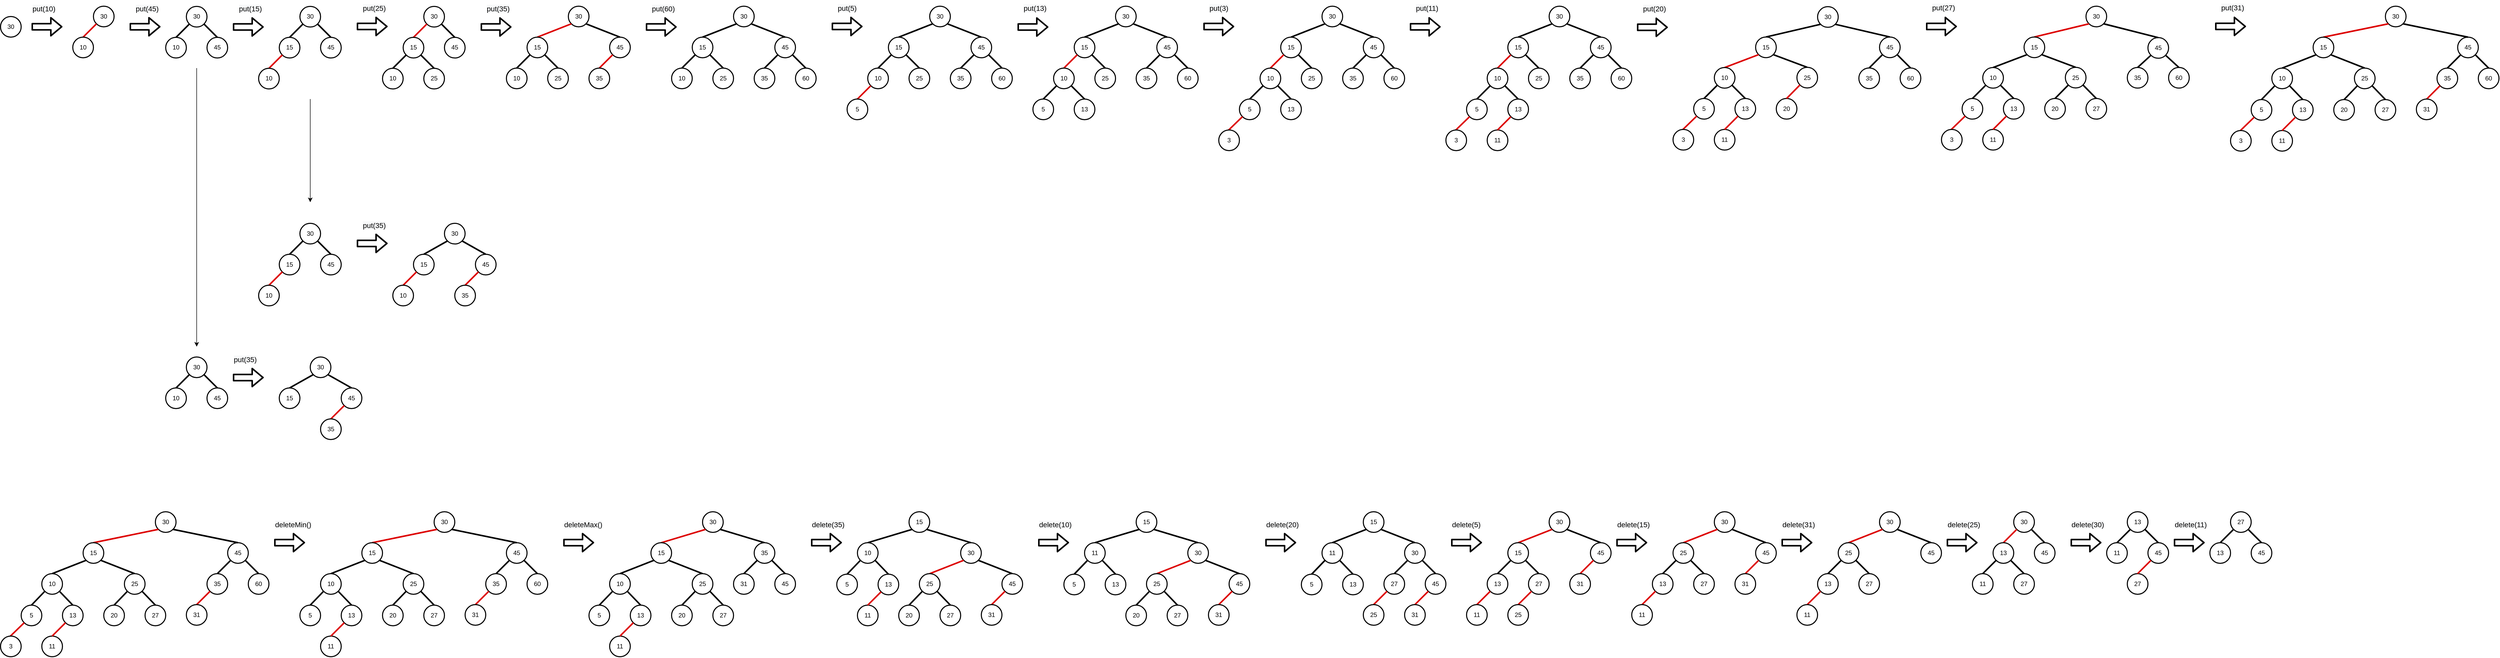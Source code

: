 <mxfile version="13.9.9" type="device"><diagram id="bsQMUrDXSN89u2eMuQvf" name="Page-1"><mxGraphModel dx="569" dy="345" grid="1" gridSize="10" guides="0" tooltips="1" connect="1" arrows="1" fold="1" page="1" pageScale="1" pageWidth="850" pageHeight="1100" math="0" shadow="0"><root><mxCell id="0"/><mxCell id="1" parent="0"/><mxCell id="Py0vGbKLmFotTB_f6QZf-6" value="30" style="ellipse;whiteSpace=wrap;html=1;aspect=fixed;strokeWidth=2;fillColor=#FFFFFF;" parent="1" vertex="1"><mxGeometry x="220" y="60" width="40" height="40" as="geometry"/></mxCell><mxCell id="Py0vGbKLmFotTB_f6QZf-7" value="" style="endArrow=none;html=1;exitX=0;exitY=1;exitDx=0;exitDy=0;entryX=0.5;entryY=0;entryDx=0;entryDy=0;endSize=6;startSize=6;jumpSize=6;strokeWidth=3;fillColor=#ffcccc;strokeColor=#DD0000;" parent="1" source="Py0vGbKLmFotTB_f6QZf-6" target="Py0vGbKLmFotTB_f6QZf-8" edge="1"><mxGeometry width="50" height="50" relative="1" as="geometry"><mxPoint x="189.142" y="100.002" as="sourcePoint"/><mxPoint x="215" y="125.86" as="targetPoint"/></mxGeometry></mxCell><mxCell id="Py0vGbKLmFotTB_f6QZf-8" value="10" style="ellipse;whiteSpace=wrap;html=1;aspect=fixed;strokeWidth=2;fillColor=#FFFFFF;" parent="1" vertex="1"><mxGeometry x="180" y="120" width="40" height="40" as="geometry"/></mxCell><mxCell id="bPNF3fMHdwWxDOFs5Jxe-37" value="30" style="ellipse;whiteSpace=wrap;html=1;aspect=fixed;strokeWidth=2;fillColor=#FFFFFF;" parent="1" vertex="1"><mxGeometry x="40" y="80" width="40" height="40" as="geometry"/></mxCell><mxCell id="bPNF3fMHdwWxDOFs5Jxe-38" value="" style="shape=flexArrow;endArrow=classic;html=1;strokeColor=#000000;strokeWidth=3;" parent="1" edge="1"><mxGeometry width="50" height="50" relative="1" as="geometry"><mxPoint x="100" y="99.83" as="sourcePoint"/><mxPoint x="160" y="99.83" as="targetPoint"/></mxGeometry></mxCell><mxCell id="bPNF3fMHdwWxDOFs5Jxe-39" value="&lt;span style=&quot;color: rgb(0 , 0 , 0) ; font-family: &amp;#34;helvetica&amp;#34; ; font-size: 14px ; font-style: normal ; font-weight: 400 ; letter-spacing: normal ; text-align: center ; text-indent: 0px ; text-transform: none ; word-spacing: 0px ; background-color: rgb(248 , 249 , 250) ; display: inline ; float: none&quot;&gt;put(10)&lt;/span&gt;" style="text;whiteSpace=wrap;html=1;" parent="1" vertex="1"><mxGeometry x="100" y="50" width="50" height="30" as="geometry"/></mxCell><mxCell id="GPW4cN_cHNODjpul0TQc-1" value="" style="shape=flexArrow;endArrow=classic;html=1;strokeColor=#000000;strokeWidth=3;" parent="1" edge="1"><mxGeometry width="50" height="50" relative="1" as="geometry"><mxPoint x="290" y="99.83" as="sourcePoint"/><mxPoint x="350" y="99.83" as="targetPoint"/></mxGeometry></mxCell><mxCell id="GPW4cN_cHNODjpul0TQc-2" value="&lt;span style=&quot;color: rgb(0 , 0 , 0) ; font-family: &amp;#34;helvetica&amp;#34; ; font-size: 14px ; font-style: normal ; font-weight: 400 ; letter-spacing: normal ; text-align: center ; text-indent: 0px ; text-transform: none ; word-spacing: 0px ; background-color: rgb(248 , 249 , 250) ; display: inline ; float: none&quot;&gt;put(45)&lt;/span&gt;" style="text;whiteSpace=wrap;html=1;" parent="1" vertex="1"><mxGeometry x="300" y="50" width="50" height="30" as="geometry"/></mxCell><mxCell id="GPW4cN_cHNODjpul0TQc-11" value="30" style="ellipse;whiteSpace=wrap;html=1;aspect=fixed;strokeWidth=2;fillColor=#FFFFFF;" parent="1" vertex="1"><mxGeometry x="400" y="60.4" width="40" height="40" as="geometry"/></mxCell><mxCell id="GPW4cN_cHNODjpul0TQc-12" value="" style="endArrow=none;html=1;exitX=0;exitY=1;exitDx=0;exitDy=0;entryX=0.5;entryY=0;entryDx=0;entryDy=0;endSize=6;startSize=6;jumpSize=6;strokeWidth=3;fillColor=#ffcccc;" parent="1" source="GPW4cN_cHNODjpul0TQc-11" target="GPW4cN_cHNODjpul0TQc-13" edge="1"><mxGeometry width="50" height="50" relative="1" as="geometry"><mxPoint x="369.142" y="100.402" as="sourcePoint"/><mxPoint x="395" y="126.26" as="targetPoint"/></mxGeometry></mxCell><mxCell id="GPW4cN_cHNODjpul0TQc-13" value="10" style="ellipse;whiteSpace=wrap;html=1;aspect=fixed;strokeWidth=2;fillColor=#FFFFFF;" parent="1" vertex="1"><mxGeometry x="360" y="120.4" width="40" height="40" as="geometry"/></mxCell><mxCell id="GPW4cN_cHNODjpul0TQc-14" value="45" style="ellipse;whiteSpace=wrap;html=1;aspect=fixed;strokeWidth=2;fillColor=#FFFFFF;" parent="1" vertex="1"><mxGeometry x="440" y="120.4" width="40" height="40" as="geometry"/></mxCell><mxCell id="GPW4cN_cHNODjpul0TQc-15" value="" style="endArrow=none;html=1;exitX=1;exitY=1;exitDx=0;exitDy=0;entryX=0.5;entryY=0;entryDx=0;entryDy=0;endSize=6;startSize=6;jumpSize=6;strokeWidth=3;fillColor=#ffcccc;" parent="1" source="GPW4cN_cHNODjpul0TQc-11" target="GPW4cN_cHNODjpul0TQc-14" edge="1"><mxGeometry width="50" height="50" relative="1" as="geometry"><mxPoint x="440.002" y="94.542" as="sourcePoint"/><mxPoint x="756.86" y="130.4" as="targetPoint"/></mxGeometry></mxCell><mxCell id="GPW4cN_cHNODjpul0TQc-16" value="" style="shape=flexArrow;endArrow=classic;html=1;strokeColor=#000000;strokeWidth=3;" parent="1" edge="1"><mxGeometry width="50" height="50" relative="1" as="geometry"><mxPoint x="490" y="100.23" as="sourcePoint"/><mxPoint x="550" y="100.23" as="targetPoint"/></mxGeometry></mxCell><mxCell id="GPW4cN_cHNODjpul0TQc-17" value="&lt;span style=&quot;color: rgb(0 , 0 , 0) ; font-family: &amp;#34;helvetica&amp;#34; ; font-size: 14px ; font-style: normal ; font-weight: 400 ; letter-spacing: normal ; text-align: center ; text-indent: 0px ; text-transform: none ; word-spacing: 0px ; background-color: rgb(248 , 249 , 250) ; display: inline ; float: none&quot;&gt;put(15)&lt;/span&gt;" style="text;whiteSpace=wrap;html=1;" parent="1" vertex="1"><mxGeometry x="500" y="50.4" width="50" height="30" as="geometry"/></mxCell><mxCell id="GPW4cN_cHNODjpul0TQc-28" value="30" style="ellipse;whiteSpace=wrap;html=1;aspect=fixed;strokeWidth=2;fillColor=#FFFFFF;" parent="1" vertex="1"><mxGeometry x="620" y="60.4" width="40" height="40" as="geometry"/></mxCell><mxCell id="GPW4cN_cHNODjpul0TQc-29" value="" style="endArrow=none;html=1;exitX=0;exitY=1;exitDx=0;exitDy=0;entryX=0.5;entryY=0;entryDx=0;entryDy=0;endSize=6;startSize=6;jumpSize=6;strokeWidth=3;fillColor=#ffcccc;" parent="1" source="GPW4cN_cHNODjpul0TQc-28" target="GPW4cN_cHNODjpul0TQc-30" edge="1"><mxGeometry width="50" height="50" relative="1" as="geometry"><mxPoint x="589.142" y="100.402" as="sourcePoint"/><mxPoint x="615" y="126.26" as="targetPoint"/></mxGeometry></mxCell><mxCell id="GPW4cN_cHNODjpul0TQc-30" value="15" style="ellipse;whiteSpace=wrap;html=1;aspect=fixed;strokeWidth=2;fillColor=#FFFFFF;" parent="1" vertex="1"><mxGeometry x="580" y="120.4" width="40" height="40" as="geometry"/></mxCell><mxCell id="GPW4cN_cHNODjpul0TQc-31" value="45" style="ellipse;whiteSpace=wrap;html=1;aspect=fixed;strokeWidth=2;fillColor=#FFFFFF;" parent="1" vertex="1"><mxGeometry x="660" y="120.4" width="40" height="40" as="geometry"/></mxCell><mxCell id="GPW4cN_cHNODjpul0TQc-32" value="" style="endArrow=none;html=1;exitX=1;exitY=1;exitDx=0;exitDy=0;entryX=0.5;entryY=0;entryDx=0;entryDy=0;endSize=6;startSize=6;jumpSize=6;strokeWidth=3;fillColor=#ffcccc;" parent="1" source="GPW4cN_cHNODjpul0TQc-28" target="GPW4cN_cHNODjpul0TQc-31" edge="1"><mxGeometry width="50" height="50" relative="1" as="geometry"><mxPoint x="660.002" y="94.542" as="sourcePoint"/><mxPoint x="976.86" y="130.4" as="targetPoint"/></mxGeometry></mxCell><mxCell id="GPW4cN_cHNODjpul0TQc-33" value="" style="endArrow=none;html=1;exitX=0;exitY=1;exitDx=0;exitDy=0;entryX=0.5;entryY=0;entryDx=0;entryDy=0;endSize=6;startSize=6;jumpSize=6;strokeWidth=3;fillColor=#ffcccc;strokeColor=#DD0000;" parent="1" source="GPW4cN_cHNODjpul0TQc-30" target="GPW4cN_cHNODjpul0TQc-34" edge="1"><mxGeometry width="50" height="50" relative="1" as="geometry"><mxPoint x="618.002" y="160.402" as="sourcePoint"/><mxPoint x="664.72" y="197.98" as="targetPoint"/></mxGeometry></mxCell><mxCell id="GPW4cN_cHNODjpul0TQc-34" value="10" style="ellipse;whiteSpace=wrap;html=1;aspect=fixed;strokeWidth=2;fillColor=#FFFFFF;" parent="1" vertex="1"><mxGeometry x="540" y="180.4" width="40" height="40" as="geometry"/></mxCell><mxCell id="GPW4cN_cHNODjpul0TQc-38" value="" style="shape=flexArrow;endArrow=classic;html=1;strokeColor=#000000;strokeWidth=3;" parent="1" edge="1"><mxGeometry width="50" height="50" relative="1" as="geometry"><mxPoint x="730" y="99.31" as="sourcePoint"/><mxPoint x="790" y="99.31" as="targetPoint"/></mxGeometry></mxCell><mxCell id="GPW4cN_cHNODjpul0TQc-39" value="&lt;span style=&quot;color: rgb(0 , 0 , 0) ; font-family: &amp;#34;helvetica&amp;#34; ; font-size: 14px ; font-style: normal ; font-weight: 400 ; letter-spacing: normal ; text-align: center ; text-indent: 0px ; text-transform: none ; word-spacing: 0px ; background-color: rgb(248 , 249 , 250) ; display: inline ; float: none&quot;&gt;put(25)&lt;/span&gt;" style="text;whiteSpace=wrap;html=1;" parent="1" vertex="1"><mxGeometry x="740" y="49.48" width="50" height="30" as="geometry"/></mxCell><mxCell id="GPW4cN_cHNODjpul0TQc-51" value="30" style="ellipse;whiteSpace=wrap;html=1;aspect=fixed;strokeWidth=2;fillColor=#FFFFFF;" parent="1" vertex="1"><mxGeometry x="860" y="60.4" width="40" height="40" as="geometry"/></mxCell><mxCell id="GPW4cN_cHNODjpul0TQc-52" value="" style="endArrow=none;html=1;exitX=0;exitY=1;exitDx=0;exitDy=0;entryX=0.5;entryY=0;entryDx=0;entryDy=0;endSize=6;startSize=6;jumpSize=6;strokeWidth=3;fillColor=#ffcccc;strokeColor=#DD0000;" parent="1" source="GPW4cN_cHNODjpul0TQc-51" target="GPW4cN_cHNODjpul0TQc-53" edge="1"><mxGeometry width="50" height="50" relative="1" as="geometry"><mxPoint x="829.142" y="100.402" as="sourcePoint"/><mxPoint x="855" y="126.26" as="targetPoint"/></mxGeometry></mxCell><mxCell id="GPW4cN_cHNODjpul0TQc-53" value="15" style="ellipse;whiteSpace=wrap;html=1;aspect=fixed;strokeWidth=2;fillColor=#FFFFFF;" parent="1" vertex="1"><mxGeometry x="820" y="120.4" width="40" height="40" as="geometry"/></mxCell><mxCell id="GPW4cN_cHNODjpul0TQc-54" value="45" style="ellipse;whiteSpace=wrap;html=1;aspect=fixed;strokeWidth=2;fillColor=#FFFFFF;" parent="1" vertex="1"><mxGeometry x="900" y="120.4" width="40" height="40" as="geometry"/></mxCell><mxCell id="GPW4cN_cHNODjpul0TQc-55" value="" style="endArrow=none;html=1;exitX=1;exitY=1;exitDx=0;exitDy=0;entryX=0.5;entryY=0;entryDx=0;entryDy=0;endSize=6;startSize=6;jumpSize=6;strokeWidth=3;fillColor=#ffcccc;" parent="1" source="GPW4cN_cHNODjpul0TQc-51" target="GPW4cN_cHNODjpul0TQc-54" edge="1"><mxGeometry width="50" height="50" relative="1" as="geometry"><mxPoint x="900.002" y="94.542" as="sourcePoint"/><mxPoint x="1216.86" y="130.4" as="targetPoint"/></mxGeometry></mxCell><mxCell id="GPW4cN_cHNODjpul0TQc-56" value="" style="endArrow=none;html=1;exitX=0;exitY=1;exitDx=0;exitDy=0;entryX=0.5;entryY=0;entryDx=0;entryDy=0;endSize=6;startSize=6;jumpSize=6;strokeWidth=3;fillColor=#ffcccc;" parent="1" source="GPW4cN_cHNODjpul0TQc-53" target="GPW4cN_cHNODjpul0TQc-57" edge="1"><mxGeometry width="50" height="50" relative="1" as="geometry"><mxPoint x="858.002" y="160.402" as="sourcePoint"/><mxPoint x="904.72" y="197.98" as="targetPoint"/></mxGeometry></mxCell><mxCell id="GPW4cN_cHNODjpul0TQc-57" value="10" style="ellipse;whiteSpace=wrap;html=1;aspect=fixed;strokeWidth=2;fillColor=#FFFFFF;" parent="1" vertex="1"><mxGeometry x="780" y="180.4" width="40" height="40" as="geometry"/></mxCell><mxCell id="GPW4cN_cHNODjpul0TQc-58" value="" style="endArrow=none;html=1;exitX=1;exitY=1;exitDx=0;exitDy=0;entryX=0.5;entryY=0;entryDx=0;entryDy=0;endSize=6;startSize=6;jumpSize=6;strokeWidth=3;fillColor=#ffcccc;" parent="1" source="GPW4cN_cHNODjpul0TQc-53" target="GPW4cN_cHNODjpul0TQc-59" edge="1"><mxGeometry width="50" height="50" relative="1" as="geometry"><mxPoint x="835.858" y="164.542" as="sourcePoint"/><mxPoint x="810" y="190.4" as="targetPoint"/></mxGeometry></mxCell><mxCell id="GPW4cN_cHNODjpul0TQc-59" value="25" style="ellipse;whiteSpace=wrap;html=1;aspect=fixed;strokeWidth=2;fillColor=#FFFFFF;" parent="1" vertex="1"><mxGeometry x="860" y="180.4" width="40" height="40" as="geometry"/></mxCell><mxCell id="GPW4cN_cHNODjpul0TQc-61" value="" style="shape=flexArrow;endArrow=classic;html=1;strokeColor=#000000;strokeWidth=3;" parent="1" edge="1"><mxGeometry width="50" height="50" relative="1" as="geometry"><mxPoint x="970" y="100.23" as="sourcePoint"/><mxPoint x="1030" y="100.23" as="targetPoint"/></mxGeometry></mxCell><mxCell id="GPW4cN_cHNODjpul0TQc-62" value="&lt;span style=&quot;color: rgb(0 , 0 , 0) ; font-family: &amp;#34;helvetica&amp;#34; ; font-size: 14px ; font-style: normal ; font-weight: 400 ; letter-spacing: normal ; text-align: center ; text-indent: 0px ; text-transform: none ; word-spacing: 0px ; background-color: rgb(248 , 249 , 250) ; display: inline ; float: none&quot;&gt;put(35)&lt;/span&gt;" style="text;whiteSpace=wrap;html=1;" parent="1" vertex="1"><mxGeometry x="980" y="50.4" width="50" height="30" as="geometry"/></mxCell><mxCell id="GPW4cN_cHNODjpul0TQc-63" value="" style="shape=flexArrow;endArrow=classic;html=1;strokeColor=#000000;strokeWidth=3;" parent="1" edge="1"><mxGeometry width="50" height="50" relative="1" as="geometry"><mxPoint x="1290" y="100.23" as="sourcePoint"/><mxPoint x="1350" y="100.23" as="targetPoint"/></mxGeometry></mxCell><mxCell id="GPW4cN_cHNODjpul0TQc-64" value="&lt;span style=&quot;color: rgb(0 , 0 , 0) ; font-family: &amp;#34;helvetica&amp;#34; ; font-size: 14px ; font-style: normal ; font-weight: 400 ; letter-spacing: normal ; text-align: center ; text-indent: 0px ; text-transform: none ; word-spacing: 0px ; background-color: rgb(248 , 249 , 250) ; display: inline ; float: none&quot;&gt;put(60)&lt;/span&gt;" style="text;whiteSpace=wrap;html=1;" parent="1" vertex="1"><mxGeometry x="1300" y="50.4" width="50" height="30" as="geometry"/></mxCell><mxCell id="GPW4cN_cHNODjpul0TQc-65" value="30" style="ellipse;whiteSpace=wrap;html=1;aspect=fixed;strokeWidth=2;fillColor=#FFFFFF;" parent="1" vertex="1"><mxGeometry x="1140" y="60.0" width="40" height="40" as="geometry"/></mxCell><mxCell id="GPW4cN_cHNODjpul0TQc-66" value="" style="endArrow=none;html=1;exitX=0;exitY=1;exitDx=0;exitDy=0;entryX=0.5;entryY=0;entryDx=0;entryDy=0;endSize=6;startSize=6;jumpSize=6;strokeWidth=3;fillColor=#ffcccc;strokeColor=#DD0000;" parent="1" source="GPW4cN_cHNODjpul0TQc-65" target="GPW4cN_cHNODjpul0TQc-67" edge="1"><mxGeometry width="50" height="50" relative="1" as="geometry"><mxPoint x="1109.142" y="100.002" as="sourcePoint"/><mxPoint x="1135" y="125.86" as="targetPoint"/></mxGeometry></mxCell><mxCell id="GPW4cN_cHNODjpul0TQc-67" value="15" style="ellipse;whiteSpace=wrap;html=1;aspect=fixed;strokeWidth=2;fillColor=#FFFFFF;" parent="1" vertex="1"><mxGeometry x="1060" y="120" width="40" height="40" as="geometry"/></mxCell><mxCell id="GPW4cN_cHNODjpul0TQc-68" value="45" style="ellipse;whiteSpace=wrap;html=1;aspect=fixed;strokeWidth=2;fillColor=#FFFFFF;" parent="1" vertex="1"><mxGeometry x="1220" y="120" width="40" height="40" as="geometry"/></mxCell><mxCell id="GPW4cN_cHNODjpul0TQc-69" value="" style="endArrow=none;html=1;exitX=1;exitY=1;exitDx=0;exitDy=0;entryX=0.5;entryY=0;entryDx=0;entryDy=0;endSize=6;startSize=6;jumpSize=6;strokeWidth=3;fillColor=#ffcccc;" parent="1" source="GPW4cN_cHNODjpul0TQc-65" target="GPW4cN_cHNODjpul0TQc-68" edge="1"><mxGeometry width="50" height="50" relative="1" as="geometry"><mxPoint x="1180.002" y="94.142" as="sourcePoint"/><mxPoint x="1496.86" y="130.0" as="targetPoint"/></mxGeometry></mxCell><mxCell id="GPW4cN_cHNODjpul0TQc-70" value="" style="endArrow=none;html=1;exitX=0;exitY=1;exitDx=0;exitDy=0;entryX=0.5;entryY=0;entryDx=0;entryDy=0;endSize=6;startSize=6;jumpSize=6;strokeWidth=3;fillColor=#ffcccc;" parent="1" source="GPW4cN_cHNODjpul0TQc-67" target="GPW4cN_cHNODjpul0TQc-71" edge="1"><mxGeometry width="50" height="50" relative="1" as="geometry"><mxPoint x="1098.002" y="160.002" as="sourcePoint"/><mxPoint x="1144.72" y="197.58" as="targetPoint"/></mxGeometry></mxCell><mxCell id="GPW4cN_cHNODjpul0TQc-71" value="10" style="ellipse;whiteSpace=wrap;html=1;aspect=fixed;strokeWidth=2;fillColor=#FFFFFF;" parent="1" vertex="1"><mxGeometry x="1020" y="180" width="40" height="40" as="geometry"/></mxCell><mxCell id="GPW4cN_cHNODjpul0TQc-72" value="" style="endArrow=none;html=1;exitX=1;exitY=1;exitDx=0;exitDy=0;entryX=0.5;entryY=0;entryDx=0;entryDy=0;endSize=6;startSize=6;jumpSize=6;strokeWidth=3;fillColor=#ffcccc;" parent="1" source="GPW4cN_cHNODjpul0TQc-67" target="GPW4cN_cHNODjpul0TQc-73" edge="1"><mxGeometry width="50" height="50" relative="1" as="geometry"><mxPoint x="1075.858" y="164.142" as="sourcePoint"/><mxPoint x="1050" y="190.0" as="targetPoint"/></mxGeometry></mxCell><mxCell id="GPW4cN_cHNODjpul0TQc-73" value="25" style="ellipse;whiteSpace=wrap;html=1;aspect=fixed;strokeWidth=2;fillColor=#FFFFFF;" parent="1" vertex="1"><mxGeometry x="1100" y="180" width="40" height="40" as="geometry"/></mxCell><mxCell id="GPW4cN_cHNODjpul0TQc-74" value="" style="endArrow=none;html=1;exitX=0;exitY=1;exitDx=0;exitDy=0;entryX=0.5;entryY=0;entryDx=0;entryDy=0;endSize=6;startSize=6;jumpSize=6;strokeWidth=3;fillColor=#ffcccc;strokeColor=#DD0000;" parent="1" source="GPW4cN_cHNODjpul0TQc-68" target="GPW4cN_cHNODjpul0TQc-75" edge="1"><mxGeometry width="50" height="50" relative="1" as="geometry"><mxPoint x="1239.998" y="167.072" as="sourcePoint"/><mxPoint x="1318.86" y="210.51" as="targetPoint"/></mxGeometry></mxCell><mxCell id="GPW4cN_cHNODjpul0TQc-75" value="35" style="ellipse;whiteSpace=wrap;html=1;aspect=fixed;strokeWidth=2;fillColor=#FFFFFF;" parent="1" vertex="1"><mxGeometry x="1180" y="180" width="40" height="40" as="geometry"/></mxCell><mxCell id="GPW4cN_cHNODjpul0TQc-76" value="30" style="ellipse;whiteSpace=wrap;html=1;aspect=fixed;strokeWidth=2;fillColor=#FFFFFF;" parent="1" vertex="1"><mxGeometry x="1460" y="60" width="40" height="40" as="geometry"/></mxCell><mxCell id="GPW4cN_cHNODjpul0TQc-77" value="" style="endArrow=none;html=1;exitX=0;exitY=1;exitDx=0;exitDy=0;entryX=0.5;entryY=0;entryDx=0;entryDy=0;endSize=6;startSize=6;jumpSize=6;strokeWidth=3;fillColor=#ffcccc;" parent="1" source="GPW4cN_cHNODjpul0TQc-76" target="GPW4cN_cHNODjpul0TQc-78" edge="1"><mxGeometry width="50" height="50" relative="1" as="geometry"><mxPoint x="1429.142" y="100.002" as="sourcePoint"/><mxPoint x="1455" y="125.86" as="targetPoint"/></mxGeometry></mxCell><mxCell id="GPW4cN_cHNODjpul0TQc-78" value="15" style="ellipse;whiteSpace=wrap;html=1;aspect=fixed;strokeWidth=2;fillColor=#FFFFFF;" parent="1" vertex="1"><mxGeometry x="1380" y="120" width="40" height="40" as="geometry"/></mxCell><mxCell id="GPW4cN_cHNODjpul0TQc-79" value="45" style="ellipse;whiteSpace=wrap;html=1;aspect=fixed;strokeWidth=2;fillColor=#FFFFFF;" parent="1" vertex="1"><mxGeometry x="1540" y="120" width="40" height="40" as="geometry"/></mxCell><mxCell id="GPW4cN_cHNODjpul0TQc-80" value="" style="endArrow=none;html=1;exitX=1;exitY=1;exitDx=0;exitDy=0;entryX=0.5;entryY=0;entryDx=0;entryDy=0;endSize=6;startSize=6;jumpSize=6;strokeWidth=3;fillColor=#ffcccc;" parent="1" source="GPW4cN_cHNODjpul0TQc-76" target="GPW4cN_cHNODjpul0TQc-79" edge="1"><mxGeometry width="50" height="50" relative="1" as="geometry"><mxPoint x="1500.002" y="94.142" as="sourcePoint"/><mxPoint x="1816.86" y="130.0" as="targetPoint"/></mxGeometry></mxCell><mxCell id="GPW4cN_cHNODjpul0TQc-81" value="" style="endArrow=none;html=1;exitX=0;exitY=1;exitDx=0;exitDy=0;entryX=0.5;entryY=0;entryDx=0;entryDy=0;endSize=6;startSize=6;jumpSize=6;strokeWidth=3;fillColor=#ffcccc;" parent="1" source="GPW4cN_cHNODjpul0TQc-78" target="GPW4cN_cHNODjpul0TQc-82" edge="1"><mxGeometry width="50" height="50" relative="1" as="geometry"><mxPoint x="1418.002" y="160.002" as="sourcePoint"/><mxPoint x="1464.72" y="197.58" as="targetPoint"/></mxGeometry></mxCell><mxCell id="GPW4cN_cHNODjpul0TQc-82" value="10" style="ellipse;whiteSpace=wrap;html=1;aspect=fixed;strokeWidth=2;fillColor=#FFFFFF;" parent="1" vertex="1"><mxGeometry x="1340" y="180" width="40" height="40" as="geometry"/></mxCell><mxCell id="GPW4cN_cHNODjpul0TQc-83" value="" style="endArrow=none;html=1;exitX=1;exitY=1;exitDx=0;exitDy=0;entryX=0.5;entryY=0;entryDx=0;entryDy=0;endSize=6;startSize=6;jumpSize=6;strokeWidth=3;fillColor=#ffcccc;" parent="1" source="GPW4cN_cHNODjpul0TQc-78" target="GPW4cN_cHNODjpul0TQc-84" edge="1"><mxGeometry width="50" height="50" relative="1" as="geometry"><mxPoint x="1395.858" y="164.142" as="sourcePoint"/><mxPoint x="1370" y="190.0" as="targetPoint"/></mxGeometry></mxCell><mxCell id="GPW4cN_cHNODjpul0TQc-84" value="25" style="ellipse;whiteSpace=wrap;html=1;aspect=fixed;strokeWidth=2;fillColor=#FFFFFF;" parent="1" vertex="1"><mxGeometry x="1420" y="180" width="40" height="40" as="geometry"/></mxCell><mxCell id="GPW4cN_cHNODjpul0TQc-85" value="" style="endArrow=none;html=1;exitX=0;exitY=1;exitDx=0;exitDy=0;entryX=0.5;entryY=0;entryDx=0;entryDy=0;endSize=6;startSize=6;jumpSize=6;strokeWidth=3;fillColor=#ffcccc;" parent="1" source="GPW4cN_cHNODjpul0TQc-79" target="GPW4cN_cHNODjpul0TQc-86" edge="1"><mxGeometry width="50" height="50" relative="1" as="geometry"><mxPoint x="1559.998" y="167.072" as="sourcePoint"/><mxPoint x="1638.86" y="210.51" as="targetPoint"/></mxGeometry></mxCell><mxCell id="GPW4cN_cHNODjpul0TQc-86" value="35" style="ellipse;whiteSpace=wrap;html=1;aspect=fixed;strokeWidth=2;fillColor=#FFFFFF;" parent="1" vertex="1"><mxGeometry x="1500" y="180" width="40" height="40" as="geometry"/></mxCell><mxCell id="GPW4cN_cHNODjpul0TQc-87" value="" style="endArrow=none;html=1;exitX=1;exitY=1;exitDx=0;exitDy=0;endSize=6;startSize=6;jumpSize=6;strokeWidth=3;fillColor=#ffcccc;entryX=0.5;entryY=0;entryDx=0;entryDy=0;" parent="1" source="GPW4cN_cHNODjpul0TQc-79" target="GPW4cN_cHNODjpul0TQc-88" edge="1"><mxGeometry width="50" height="50" relative="1" as="geometry"><mxPoint x="1555.858" y="164.142" as="sourcePoint"/><mxPoint x="1590" y="170" as="targetPoint"/></mxGeometry></mxCell><mxCell id="GPW4cN_cHNODjpul0TQc-88" value="60" style="ellipse;whiteSpace=wrap;html=1;aspect=fixed;strokeWidth=2;fillColor=#FFFFFF;" parent="1" vertex="1"><mxGeometry x="1580" y="180" width="40" height="40" as="geometry"/></mxCell><mxCell id="GPW4cN_cHNODjpul0TQc-89" value="" style="shape=flexArrow;endArrow=classic;html=1;strokeColor=#000000;strokeWidth=3;" parent="1" edge="1"><mxGeometry width="50" height="50" relative="1" as="geometry"><mxPoint x="1650" y="99.31" as="sourcePoint"/><mxPoint x="1710" y="99.31" as="targetPoint"/></mxGeometry></mxCell><mxCell id="GPW4cN_cHNODjpul0TQc-90" value="&lt;span style=&quot;color: rgb(0 , 0 , 0) ; font-family: &amp;#34;helvetica&amp;#34; ; font-size: 14px ; font-style: normal ; font-weight: 400 ; letter-spacing: normal ; text-align: center ; text-indent: 0px ; text-transform: none ; word-spacing: 0px ; background-color: rgb(248 , 249 , 250) ; display: inline ; float: none&quot;&gt;put(5)&lt;/span&gt;" style="text;whiteSpace=wrap;html=1;" parent="1" vertex="1"><mxGeometry x="1660" y="49.48" width="50" height="30" as="geometry"/></mxCell><mxCell id="GPW4cN_cHNODjpul0TQc-91" value="30" style="ellipse;whiteSpace=wrap;html=1;aspect=fixed;strokeWidth=2;fillColor=#FFFFFF;" parent="1" vertex="1"><mxGeometry x="1840" y="60" width="40" height="40" as="geometry"/></mxCell><mxCell id="GPW4cN_cHNODjpul0TQc-92" value="" style="endArrow=none;html=1;exitX=0;exitY=1;exitDx=0;exitDy=0;entryX=0.5;entryY=0;entryDx=0;entryDy=0;endSize=6;startSize=6;jumpSize=6;strokeWidth=3;fillColor=#ffcccc;" parent="1" source="GPW4cN_cHNODjpul0TQc-91" target="GPW4cN_cHNODjpul0TQc-93" edge="1"><mxGeometry width="50" height="50" relative="1" as="geometry"><mxPoint x="1809.142" y="100.002" as="sourcePoint"/><mxPoint x="1835" y="125.86" as="targetPoint"/></mxGeometry></mxCell><mxCell id="GPW4cN_cHNODjpul0TQc-93" value="15" style="ellipse;whiteSpace=wrap;html=1;aspect=fixed;strokeWidth=2;fillColor=#FFFFFF;" parent="1" vertex="1"><mxGeometry x="1760" y="120" width="40" height="40" as="geometry"/></mxCell><mxCell id="GPW4cN_cHNODjpul0TQc-94" value="45" style="ellipse;whiteSpace=wrap;html=1;aspect=fixed;strokeWidth=2;fillColor=#FFFFFF;" parent="1" vertex="1"><mxGeometry x="1920" y="120" width="40" height="40" as="geometry"/></mxCell><mxCell id="GPW4cN_cHNODjpul0TQc-95" value="" style="endArrow=none;html=1;exitX=1;exitY=1;exitDx=0;exitDy=0;entryX=0.5;entryY=0;entryDx=0;entryDy=0;endSize=6;startSize=6;jumpSize=6;strokeWidth=3;fillColor=#ffcccc;" parent="1" source="GPW4cN_cHNODjpul0TQc-91" target="GPW4cN_cHNODjpul0TQc-94" edge="1"><mxGeometry width="50" height="50" relative="1" as="geometry"><mxPoint x="1880.002" y="94.142" as="sourcePoint"/><mxPoint x="2196.86" y="130.0" as="targetPoint"/></mxGeometry></mxCell><mxCell id="GPW4cN_cHNODjpul0TQc-96" value="" style="endArrow=none;html=1;exitX=0;exitY=1;exitDx=0;exitDy=0;entryX=0.5;entryY=0;entryDx=0;entryDy=0;endSize=6;startSize=6;jumpSize=6;strokeWidth=3;fillColor=#ffcccc;" parent="1" source="GPW4cN_cHNODjpul0TQc-93" target="GPW4cN_cHNODjpul0TQc-97" edge="1"><mxGeometry width="50" height="50" relative="1" as="geometry"><mxPoint x="1798.002" y="160.002" as="sourcePoint"/><mxPoint x="1844.72" y="197.58" as="targetPoint"/></mxGeometry></mxCell><mxCell id="GPW4cN_cHNODjpul0TQc-97" value="10" style="ellipse;whiteSpace=wrap;html=1;aspect=fixed;strokeWidth=2;fillColor=#FFFFFF;" parent="1" vertex="1"><mxGeometry x="1720" y="180" width="40" height="40" as="geometry"/></mxCell><mxCell id="GPW4cN_cHNODjpul0TQc-98" value="" style="endArrow=none;html=1;exitX=1;exitY=1;exitDx=0;exitDy=0;entryX=0.5;entryY=0;entryDx=0;entryDy=0;endSize=6;startSize=6;jumpSize=6;strokeWidth=3;fillColor=#ffcccc;" parent="1" source="GPW4cN_cHNODjpul0TQc-93" target="GPW4cN_cHNODjpul0TQc-99" edge="1"><mxGeometry width="50" height="50" relative="1" as="geometry"><mxPoint x="1775.858" y="164.142" as="sourcePoint"/><mxPoint x="1750" y="190.0" as="targetPoint"/></mxGeometry></mxCell><mxCell id="GPW4cN_cHNODjpul0TQc-99" value="25" style="ellipse;whiteSpace=wrap;html=1;aspect=fixed;strokeWidth=2;fillColor=#FFFFFF;" parent="1" vertex="1"><mxGeometry x="1800" y="180" width="40" height="40" as="geometry"/></mxCell><mxCell id="GPW4cN_cHNODjpul0TQc-100" value="" style="endArrow=none;html=1;exitX=0;exitY=1;exitDx=0;exitDy=0;entryX=0.5;entryY=0;entryDx=0;entryDy=0;endSize=6;startSize=6;jumpSize=6;strokeWidth=3;fillColor=#ffcccc;" parent="1" source="GPW4cN_cHNODjpul0TQc-94" target="GPW4cN_cHNODjpul0TQc-101" edge="1"><mxGeometry width="50" height="50" relative="1" as="geometry"><mxPoint x="1939.998" y="167.072" as="sourcePoint"/><mxPoint x="2018.86" y="210.51" as="targetPoint"/></mxGeometry></mxCell><mxCell id="GPW4cN_cHNODjpul0TQc-101" value="35" style="ellipse;whiteSpace=wrap;html=1;aspect=fixed;strokeWidth=2;fillColor=#FFFFFF;" parent="1" vertex="1"><mxGeometry x="1880" y="180" width="40" height="40" as="geometry"/></mxCell><mxCell id="GPW4cN_cHNODjpul0TQc-102" value="" style="endArrow=none;html=1;exitX=1;exitY=1;exitDx=0;exitDy=0;endSize=6;startSize=6;jumpSize=6;strokeWidth=3;fillColor=#ffcccc;entryX=0.5;entryY=0;entryDx=0;entryDy=0;" parent="1" source="GPW4cN_cHNODjpul0TQc-94" target="GPW4cN_cHNODjpul0TQc-103" edge="1"><mxGeometry width="50" height="50" relative="1" as="geometry"><mxPoint x="1935.858" y="164.142" as="sourcePoint"/><mxPoint x="1970" y="170" as="targetPoint"/></mxGeometry></mxCell><mxCell id="GPW4cN_cHNODjpul0TQc-103" value="60" style="ellipse;whiteSpace=wrap;html=1;aspect=fixed;strokeWidth=2;fillColor=#FFFFFF;" parent="1" vertex="1"><mxGeometry x="1960" y="180" width="40" height="40" as="geometry"/></mxCell><mxCell id="GPW4cN_cHNODjpul0TQc-104" value="" style="endArrow=none;html=1;entryX=0.5;entryY=0;entryDx=0;entryDy=0;endSize=6;startSize=6;jumpSize=6;strokeWidth=3;fillColor=#ffcccc;strokeColor=#DD0000;exitX=0;exitY=1;exitDx=0;exitDy=0;" parent="1" source="GPW4cN_cHNODjpul0TQc-97" target="GPW4cN_cHNODjpul0TQc-105" edge="1"><mxGeometry width="50" height="50" relative="1" as="geometry"><mxPoint x="1726" y="236" as="sourcePoint"/><mxPoint x="1818.86" y="266.37" as="targetPoint"/></mxGeometry></mxCell><mxCell id="GPW4cN_cHNODjpul0TQc-105" value="5" style="ellipse;whiteSpace=wrap;html=1;aspect=fixed;strokeWidth=2;fillColor=#FFFFFF;" parent="1" vertex="1"><mxGeometry x="1680" y="240" width="40" height="40" as="geometry"/></mxCell><mxCell id="GPW4cN_cHNODjpul0TQc-106" value="" style="shape=flexArrow;endArrow=classic;html=1;strokeColor=#000000;strokeWidth=3;" parent="1" edge="1"><mxGeometry width="50" height="50" relative="1" as="geometry"><mxPoint x="2010" y="100.4" as="sourcePoint"/><mxPoint x="2070" y="100.4" as="targetPoint"/></mxGeometry></mxCell><mxCell id="GPW4cN_cHNODjpul0TQc-107" value="&lt;span style=&quot;color: rgb(0 , 0 , 0) ; font-family: &amp;#34;helvetica&amp;#34; ; font-size: 14px ; font-style: normal ; font-weight: 400 ; letter-spacing: normal ; text-align: center ; text-indent: 0px ; text-transform: none ; word-spacing: 0px ; background-color: rgb(248 , 249 , 250) ; display: inline ; float: none&quot;&gt;put(13)&lt;/span&gt;" style="text;whiteSpace=wrap;html=1;" parent="1" vertex="1"><mxGeometry x="2020" y="49.48" width="50" height="30" as="geometry"/></mxCell><mxCell id="GPW4cN_cHNODjpul0TQc-108" value="30" style="ellipse;whiteSpace=wrap;html=1;aspect=fixed;strokeWidth=2;fillColor=#FFFFFF;" parent="1" vertex="1"><mxGeometry x="2200" y="60" width="40" height="40" as="geometry"/></mxCell><mxCell id="GPW4cN_cHNODjpul0TQc-109" value="" style="endArrow=none;html=1;exitX=0;exitY=1;exitDx=0;exitDy=0;entryX=0.5;entryY=0;entryDx=0;entryDy=0;endSize=6;startSize=6;jumpSize=6;strokeWidth=3;fillColor=#ffcccc;" parent="1" source="GPW4cN_cHNODjpul0TQc-108" target="GPW4cN_cHNODjpul0TQc-110" edge="1"><mxGeometry width="50" height="50" relative="1" as="geometry"><mxPoint x="2169.142" y="100.002" as="sourcePoint"/><mxPoint x="2195" y="125.86" as="targetPoint"/></mxGeometry></mxCell><mxCell id="GPW4cN_cHNODjpul0TQc-110" value="15" style="ellipse;whiteSpace=wrap;html=1;aspect=fixed;strokeWidth=2;fillColor=#FFFFFF;" parent="1" vertex="1"><mxGeometry x="2120" y="120.0" width="40" height="40" as="geometry"/></mxCell><mxCell id="GPW4cN_cHNODjpul0TQc-111" value="45" style="ellipse;whiteSpace=wrap;html=1;aspect=fixed;strokeWidth=2;fillColor=#FFFFFF;" parent="1" vertex="1"><mxGeometry x="2280" y="120.0" width="40" height="40" as="geometry"/></mxCell><mxCell id="GPW4cN_cHNODjpul0TQc-112" value="" style="endArrow=none;html=1;exitX=1;exitY=1;exitDx=0;exitDy=0;entryX=0.5;entryY=0;entryDx=0;entryDy=0;endSize=6;startSize=6;jumpSize=6;strokeWidth=3;fillColor=#ffcccc;" parent="1" source="GPW4cN_cHNODjpul0TQc-108" target="GPW4cN_cHNODjpul0TQc-111" edge="1"><mxGeometry width="50" height="50" relative="1" as="geometry"><mxPoint x="2240.002" y="94.142" as="sourcePoint"/><mxPoint x="2556.86" y="130.0" as="targetPoint"/></mxGeometry></mxCell><mxCell id="GPW4cN_cHNODjpul0TQc-113" value="" style="endArrow=none;html=1;exitX=0;exitY=1;exitDx=0;exitDy=0;entryX=0.5;entryY=0;entryDx=0;entryDy=0;endSize=6;startSize=6;jumpSize=6;strokeWidth=3;fillColor=#ffcccc;strokeColor=#DD0000;" parent="1" source="GPW4cN_cHNODjpul0TQc-110" target="GPW4cN_cHNODjpul0TQc-114" edge="1"><mxGeometry width="50" height="50" relative="1" as="geometry"><mxPoint x="2158.002" y="160.002" as="sourcePoint"/><mxPoint x="2204.72" y="197.58" as="targetPoint"/></mxGeometry></mxCell><mxCell id="GPW4cN_cHNODjpul0TQc-114" value="10" style="ellipse;whiteSpace=wrap;html=1;aspect=fixed;strokeWidth=2;fillColor=#FFFFFF;" parent="1" vertex="1"><mxGeometry x="2080" y="180" width="40" height="40" as="geometry"/></mxCell><mxCell id="GPW4cN_cHNODjpul0TQc-115" value="" style="endArrow=none;html=1;exitX=1;exitY=1;exitDx=0;exitDy=0;entryX=0.5;entryY=0;entryDx=0;entryDy=0;endSize=6;startSize=6;jumpSize=6;strokeWidth=3;fillColor=#ffcccc;" parent="1" source="GPW4cN_cHNODjpul0TQc-110" target="GPW4cN_cHNODjpul0TQc-116" edge="1"><mxGeometry width="50" height="50" relative="1" as="geometry"><mxPoint x="2135.858" y="164.142" as="sourcePoint"/><mxPoint x="2110" y="190.0" as="targetPoint"/></mxGeometry></mxCell><mxCell id="GPW4cN_cHNODjpul0TQc-116" value="25" style="ellipse;whiteSpace=wrap;html=1;aspect=fixed;strokeWidth=2;fillColor=#FFFFFF;" parent="1" vertex="1"><mxGeometry x="2160" y="180" width="40" height="40" as="geometry"/></mxCell><mxCell id="GPW4cN_cHNODjpul0TQc-117" value="" style="endArrow=none;html=1;exitX=0;exitY=1;exitDx=0;exitDy=0;entryX=0.5;entryY=0;entryDx=0;entryDy=0;endSize=6;startSize=6;jumpSize=6;strokeWidth=3;fillColor=#ffcccc;" parent="1" source="GPW4cN_cHNODjpul0TQc-111" target="GPW4cN_cHNODjpul0TQc-118" edge="1"><mxGeometry width="50" height="50" relative="1" as="geometry"><mxPoint x="2299.998" y="167.072" as="sourcePoint"/><mxPoint x="2378.86" y="210.51" as="targetPoint"/></mxGeometry></mxCell><mxCell id="GPW4cN_cHNODjpul0TQc-118" value="35" style="ellipse;whiteSpace=wrap;html=1;aspect=fixed;strokeWidth=2;fillColor=#FFFFFF;" parent="1" vertex="1"><mxGeometry x="2240" y="180" width="40" height="40" as="geometry"/></mxCell><mxCell id="GPW4cN_cHNODjpul0TQc-119" value="" style="endArrow=none;html=1;exitX=1;exitY=1;exitDx=0;exitDy=0;endSize=6;startSize=6;jumpSize=6;strokeWidth=3;fillColor=#ffcccc;entryX=0.5;entryY=0;entryDx=0;entryDy=0;" parent="1" source="GPW4cN_cHNODjpul0TQc-111" target="GPW4cN_cHNODjpul0TQc-120" edge="1"><mxGeometry width="50" height="50" relative="1" as="geometry"><mxPoint x="2295.858" y="164.142" as="sourcePoint"/><mxPoint x="2330" y="170" as="targetPoint"/></mxGeometry></mxCell><mxCell id="GPW4cN_cHNODjpul0TQc-120" value="60" style="ellipse;whiteSpace=wrap;html=1;aspect=fixed;strokeWidth=2;fillColor=#FFFFFF;" parent="1" vertex="1"><mxGeometry x="2320" y="180" width="40" height="40" as="geometry"/></mxCell><mxCell id="GPW4cN_cHNODjpul0TQc-121" value="" style="endArrow=none;html=1;entryX=0.5;entryY=0;entryDx=0;entryDy=0;endSize=6;startSize=6;jumpSize=6;strokeWidth=3;fillColor=#ffcccc;exitX=0;exitY=1;exitDx=0;exitDy=0;" parent="1" source="GPW4cN_cHNODjpul0TQc-114" target="GPW4cN_cHNODjpul0TQc-122" edge="1"><mxGeometry width="50" height="50" relative="1" as="geometry"><mxPoint x="2086" y="236" as="sourcePoint"/><mxPoint x="2178.86" y="266.37" as="targetPoint"/></mxGeometry></mxCell><mxCell id="GPW4cN_cHNODjpul0TQc-122" value="5" style="ellipse;whiteSpace=wrap;html=1;aspect=fixed;strokeWidth=2;fillColor=#FFFFFF;" parent="1" vertex="1"><mxGeometry x="2040" y="240" width="40" height="40" as="geometry"/></mxCell><mxCell id="GPW4cN_cHNODjpul0TQc-123" value="" style="endArrow=none;html=1;entryX=0.5;entryY=0;entryDx=0;entryDy=0;endSize=6;startSize=6;jumpSize=6;strokeWidth=3;fillColor=#ffcccc;exitX=1;exitY=1;exitDx=0;exitDy=0;" parent="1" source="GPW4cN_cHNODjpul0TQc-114" target="GPW4cN_cHNODjpul0TQc-124" edge="1"><mxGeometry width="50" height="50" relative="1" as="geometry"><mxPoint x="2165.858" y="214.142" as="sourcePoint"/><mxPoint x="2258.86" y="266.37" as="targetPoint"/></mxGeometry></mxCell><mxCell id="GPW4cN_cHNODjpul0TQc-124" value="13" style="ellipse;whiteSpace=wrap;html=1;aspect=fixed;strokeWidth=2;fillColor=#FFFFFF;" parent="1" vertex="1"><mxGeometry x="2120" y="240" width="40" height="40" as="geometry"/></mxCell><mxCell id="GPW4cN_cHNODjpul0TQc-125" value="" style="shape=flexArrow;endArrow=classic;html=1;strokeColor=#000000;strokeWidth=3;" parent="1" edge="1"><mxGeometry width="50" height="50" relative="1" as="geometry"><mxPoint x="2370" y="99.43" as="sourcePoint"/><mxPoint x="2430" y="99.43" as="targetPoint"/></mxGeometry></mxCell><mxCell id="GPW4cN_cHNODjpul0TQc-126" value="&lt;span style=&quot;color: rgb(0 , 0 , 0) ; font-family: &amp;#34;helvetica&amp;#34; ; font-size: 14px ; font-style: normal ; font-weight: 400 ; letter-spacing: normal ; text-align: center ; text-indent: 0px ; text-transform: none ; word-spacing: 0px ; background-color: rgb(248 , 249 , 250) ; display: inline ; float: none&quot;&gt;put(3)&lt;/span&gt;" style="text;whiteSpace=wrap;html=1;" parent="1" vertex="1"><mxGeometry x="2380" y="48.51" width="50" height="30" as="geometry"/></mxCell><mxCell id="GPW4cN_cHNODjpul0TQc-127" value="30" style="ellipse;whiteSpace=wrap;html=1;aspect=fixed;strokeWidth=2;fillColor=#FFFFFF;" parent="1" vertex="1"><mxGeometry x="2600" y="60.0" width="40" height="40" as="geometry"/></mxCell><mxCell id="GPW4cN_cHNODjpul0TQc-128" value="" style="endArrow=none;html=1;exitX=0;exitY=1;exitDx=0;exitDy=0;entryX=0.5;entryY=0;entryDx=0;entryDy=0;endSize=6;startSize=6;jumpSize=6;strokeWidth=3;fillColor=#ffcccc;" parent="1" source="GPW4cN_cHNODjpul0TQc-127" target="GPW4cN_cHNODjpul0TQc-129" edge="1"><mxGeometry width="50" height="50" relative="1" as="geometry"><mxPoint x="2569.142" y="100.002" as="sourcePoint"/><mxPoint x="2595" y="125.86" as="targetPoint"/></mxGeometry></mxCell><mxCell id="GPW4cN_cHNODjpul0TQc-129" value="15" style="ellipse;whiteSpace=wrap;html=1;aspect=fixed;strokeWidth=2;fillColor=#FFFFFF;" parent="1" vertex="1"><mxGeometry x="2520" y="120.0" width="40" height="40" as="geometry"/></mxCell><mxCell id="GPW4cN_cHNODjpul0TQc-130" value="45" style="ellipse;whiteSpace=wrap;html=1;aspect=fixed;strokeWidth=2;fillColor=#FFFFFF;" parent="1" vertex="1"><mxGeometry x="2680" y="120.0" width="40" height="40" as="geometry"/></mxCell><mxCell id="GPW4cN_cHNODjpul0TQc-131" value="" style="endArrow=none;html=1;exitX=1;exitY=1;exitDx=0;exitDy=0;entryX=0.5;entryY=0;entryDx=0;entryDy=0;endSize=6;startSize=6;jumpSize=6;strokeWidth=3;fillColor=#ffcccc;" parent="1" source="GPW4cN_cHNODjpul0TQc-127" target="GPW4cN_cHNODjpul0TQc-130" edge="1"><mxGeometry width="50" height="50" relative="1" as="geometry"><mxPoint x="2640.002" y="94.142" as="sourcePoint"/><mxPoint x="2956.86" y="130.0" as="targetPoint"/></mxGeometry></mxCell><mxCell id="GPW4cN_cHNODjpul0TQc-132" value="" style="endArrow=none;html=1;exitX=0;exitY=1;exitDx=0;exitDy=0;entryX=0.5;entryY=0;entryDx=0;entryDy=0;endSize=6;startSize=6;jumpSize=6;strokeWidth=3;fillColor=#ffcccc;strokeColor=#DD0000;" parent="1" source="GPW4cN_cHNODjpul0TQc-129" target="GPW4cN_cHNODjpul0TQc-133" edge="1"><mxGeometry width="50" height="50" relative="1" as="geometry"><mxPoint x="2558.002" y="160.002" as="sourcePoint"/><mxPoint x="2604.72" y="197.58" as="targetPoint"/></mxGeometry></mxCell><mxCell id="GPW4cN_cHNODjpul0TQc-133" value="10" style="ellipse;whiteSpace=wrap;html=1;aspect=fixed;strokeWidth=2;fillColor=#FFFFFF;" parent="1" vertex="1"><mxGeometry x="2480" y="180.0" width="40" height="40" as="geometry"/></mxCell><mxCell id="GPW4cN_cHNODjpul0TQc-134" value="" style="endArrow=none;html=1;exitX=1;exitY=1;exitDx=0;exitDy=0;entryX=0.5;entryY=0;entryDx=0;entryDy=0;endSize=6;startSize=6;jumpSize=6;strokeWidth=3;fillColor=#ffcccc;" parent="1" source="GPW4cN_cHNODjpul0TQc-129" target="GPW4cN_cHNODjpul0TQc-135" edge="1"><mxGeometry width="50" height="50" relative="1" as="geometry"><mxPoint x="2535.858" y="164.142" as="sourcePoint"/><mxPoint x="2510" y="190.0" as="targetPoint"/></mxGeometry></mxCell><mxCell id="GPW4cN_cHNODjpul0TQc-135" value="25" style="ellipse;whiteSpace=wrap;html=1;aspect=fixed;strokeWidth=2;fillColor=#FFFFFF;" parent="1" vertex="1"><mxGeometry x="2560" y="180.0" width="40" height="40" as="geometry"/></mxCell><mxCell id="GPW4cN_cHNODjpul0TQc-136" value="" style="endArrow=none;html=1;exitX=0;exitY=1;exitDx=0;exitDy=0;entryX=0.5;entryY=0;entryDx=0;entryDy=0;endSize=6;startSize=6;jumpSize=6;strokeWidth=3;fillColor=#ffcccc;" parent="1" source="GPW4cN_cHNODjpul0TQc-130" target="GPW4cN_cHNODjpul0TQc-137" edge="1"><mxGeometry width="50" height="50" relative="1" as="geometry"><mxPoint x="2699.998" y="167.072" as="sourcePoint"/><mxPoint x="2778.86" y="210.51" as="targetPoint"/></mxGeometry></mxCell><mxCell id="GPW4cN_cHNODjpul0TQc-137" value="35" style="ellipse;whiteSpace=wrap;html=1;aspect=fixed;strokeWidth=2;fillColor=#FFFFFF;" parent="1" vertex="1"><mxGeometry x="2640" y="180.0" width="40" height="40" as="geometry"/></mxCell><mxCell id="GPW4cN_cHNODjpul0TQc-138" value="" style="endArrow=none;html=1;exitX=1;exitY=1;exitDx=0;exitDy=0;endSize=6;startSize=6;jumpSize=6;strokeWidth=3;fillColor=#ffcccc;entryX=0.5;entryY=0;entryDx=0;entryDy=0;" parent="1" source="GPW4cN_cHNODjpul0TQc-130" target="GPW4cN_cHNODjpul0TQc-139" edge="1"><mxGeometry width="50" height="50" relative="1" as="geometry"><mxPoint x="2695.858" y="164.142" as="sourcePoint"/><mxPoint x="2730" y="170.0" as="targetPoint"/></mxGeometry></mxCell><mxCell id="GPW4cN_cHNODjpul0TQc-139" value="60" style="ellipse;whiteSpace=wrap;html=1;aspect=fixed;strokeWidth=2;fillColor=#FFFFFF;" parent="1" vertex="1"><mxGeometry x="2720" y="180.0" width="40" height="40" as="geometry"/></mxCell><mxCell id="GPW4cN_cHNODjpul0TQc-140" value="" style="endArrow=none;html=1;entryX=0.5;entryY=0;entryDx=0;entryDy=0;endSize=6;startSize=6;jumpSize=6;strokeWidth=3;fillColor=#ffcccc;exitX=0;exitY=1;exitDx=0;exitDy=0;" parent="1" source="GPW4cN_cHNODjpul0TQc-133" target="GPW4cN_cHNODjpul0TQc-141" edge="1"><mxGeometry width="50" height="50" relative="1" as="geometry"><mxPoint x="2486" y="236.0" as="sourcePoint"/><mxPoint x="2578.86" y="266.37" as="targetPoint"/></mxGeometry></mxCell><mxCell id="GPW4cN_cHNODjpul0TQc-141" value="5" style="ellipse;whiteSpace=wrap;html=1;aspect=fixed;strokeWidth=2;fillColor=#FFFFFF;" parent="1" vertex="1"><mxGeometry x="2440" y="240.0" width="40" height="40" as="geometry"/></mxCell><mxCell id="GPW4cN_cHNODjpul0TQc-142" value="" style="endArrow=none;html=1;entryX=0.5;entryY=0;entryDx=0;entryDy=0;endSize=6;startSize=6;jumpSize=6;strokeWidth=3;fillColor=#ffcccc;exitX=1;exitY=1;exitDx=0;exitDy=0;" parent="1" source="GPW4cN_cHNODjpul0TQc-133" target="GPW4cN_cHNODjpul0TQc-143" edge="1"><mxGeometry width="50" height="50" relative="1" as="geometry"><mxPoint x="2565.858" y="214.142" as="sourcePoint"/><mxPoint x="2658.86" y="266.37" as="targetPoint"/></mxGeometry></mxCell><mxCell id="GPW4cN_cHNODjpul0TQc-143" value="13" style="ellipse;whiteSpace=wrap;html=1;aspect=fixed;strokeWidth=2;fillColor=#FFFFFF;" parent="1" vertex="1"><mxGeometry x="2520" y="240.0" width="40" height="40" as="geometry"/></mxCell><mxCell id="GPW4cN_cHNODjpul0TQc-144" value="" style="endArrow=none;html=1;exitX=0;exitY=1;exitDx=0;exitDy=0;entryX=0.463;entryY=0.017;entryDx=0;entryDy=0;endSize=6;startSize=6;jumpSize=6;strokeWidth=3;fillColor=#ffcccc;strokeColor=#DD0000;entryPerimeter=0;" parent="1" source="GPW4cN_cHNODjpul0TQc-141" target="GPW4cN_cHNODjpul0TQc-145" edge="1"><mxGeometry width="50" height="50" relative="1" as="geometry"><mxPoint x="2439.998" y="280.002" as="sourcePoint"/><mxPoint x="2414.14" y="305.86" as="targetPoint"/></mxGeometry></mxCell><mxCell id="GPW4cN_cHNODjpul0TQc-145" value="3" style="ellipse;whiteSpace=wrap;html=1;aspect=fixed;strokeWidth=2;fillColor=#FFFFFF;" parent="1" vertex="1"><mxGeometry x="2400" y="300" width="40" height="40" as="geometry"/></mxCell><mxCell id="GPW4cN_cHNODjpul0TQc-146" value="" style="shape=flexArrow;endArrow=classic;html=1;strokeColor=#000000;strokeWidth=3;" parent="1" edge="1"><mxGeometry width="50" height="50" relative="1" as="geometry"><mxPoint x="2770" y="100.0" as="sourcePoint"/><mxPoint x="2830" y="100.0" as="targetPoint"/></mxGeometry></mxCell><mxCell id="GPW4cN_cHNODjpul0TQc-147" value="&lt;span style=&quot;color: rgb(0 , 0 , 0) ; font-family: &amp;#34;helvetica&amp;#34; ; font-size: 14px ; font-style: normal ; font-weight: 400 ; letter-spacing: normal ; text-align: center ; text-indent: 0px ; text-transform: none ; word-spacing: 0px ; background-color: rgb(248 , 249 , 250) ; display: inline ; float: none&quot;&gt;put(11)&lt;/span&gt;" style="text;whiteSpace=wrap;html=1;" parent="1" vertex="1"><mxGeometry x="2780" y="49.08" width="50" height="30" as="geometry"/></mxCell><mxCell id="GPW4cN_cHNODjpul0TQc-186" value="30" style="ellipse;whiteSpace=wrap;html=1;aspect=fixed;strokeWidth=2;fillColor=#FFFFFF;" parent="1" vertex="1"><mxGeometry x="3040" y="60" width="40" height="40" as="geometry"/></mxCell><mxCell id="GPW4cN_cHNODjpul0TQc-187" value="" style="endArrow=none;html=1;exitX=0;exitY=1;exitDx=0;exitDy=0;entryX=0.5;entryY=0;entryDx=0;entryDy=0;endSize=6;startSize=6;jumpSize=6;strokeWidth=3;fillColor=#ffcccc;" parent="1" source="GPW4cN_cHNODjpul0TQc-186" target="GPW4cN_cHNODjpul0TQc-188" edge="1"><mxGeometry width="50" height="50" relative="1" as="geometry"><mxPoint x="3009.142" y="100.002" as="sourcePoint"/><mxPoint x="3035" y="125.86" as="targetPoint"/></mxGeometry></mxCell><mxCell id="GPW4cN_cHNODjpul0TQc-188" value="15" style="ellipse;whiteSpace=wrap;html=1;aspect=fixed;strokeWidth=2;fillColor=#FFFFFF;" parent="1" vertex="1"><mxGeometry x="2960" y="120" width="40" height="40" as="geometry"/></mxCell><mxCell id="GPW4cN_cHNODjpul0TQc-189" value="45" style="ellipse;whiteSpace=wrap;html=1;aspect=fixed;strokeWidth=2;fillColor=#FFFFFF;" parent="1" vertex="1"><mxGeometry x="3120" y="120" width="40" height="40" as="geometry"/></mxCell><mxCell id="GPW4cN_cHNODjpul0TQc-190" value="" style="endArrow=none;html=1;exitX=1;exitY=1;exitDx=0;exitDy=0;entryX=0.5;entryY=0;entryDx=0;entryDy=0;endSize=6;startSize=6;jumpSize=6;strokeWidth=3;fillColor=#ffcccc;" parent="1" source="GPW4cN_cHNODjpul0TQc-186" target="GPW4cN_cHNODjpul0TQc-189" edge="1"><mxGeometry width="50" height="50" relative="1" as="geometry"><mxPoint x="3080.002" y="94.142" as="sourcePoint"/><mxPoint x="3396.86" y="130.0" as="targetPoint"/></mxGeometry></mxCell><mxCell id="GPW4cN_cHNODjpul0TQc-191" value="" style="endArrow=none;html=1;exitX=0;exitY=1;exitDx=0;exitDy=0;entryX=0.5;entryY=0;entryDx=0;entryDy=0;endSize=6;startSize=6;jumpSize=6;strokeWidth=3;fillColor=#ffcccc;strokeColor=#DD0000;" parent="1" source="GPW4cN_cHNODjpul0TQc-188" target="GPW4cN_cHNODjpul0TQc-192" edge="1"><mxGeometry width="50" height="50" relative="1" as="geometry"><mxPoint x="2998.002" y="160.002" as="sourcePoint"/><mxPoint x="3044.72" y="197.58" as="targetPoint"/></mxGeometry></mxCell><mxCell id="GPW4cN_cHNODjpul0TQc-192" value="10" style="ellipse;whiteSpace=wrap;html=1;aspect=fixed;strokeWidth=2;fillColor=#FFFFFF;" parent="1" vertex="1"><mxGeometry x="2920" y="180.0" width="40" height="40" as="geometry"/></mxCell><mxCell id="GPW4cN_cHNODjpul0TQc-193" value="" style="endArrow=none;html=1;exitX=1;exitY=1;exitDx=0;exitDy=0;entryX=0.5;entryY=0;entryDx=0;entryDy=0;endSize=6;startSize=6;jumpSize=6;strokeWidth=3;fillColor=#ffcccc;" parent="1" source="GPW4cN_cHNODjpul0TQc-188" target="GPW4cN_cHNODjpul0TQc-194" edge="1"><mxGeometry width="50" height="50" relative="1" as="geometry"><mxPoint x="2975.858" y="164.142" as="sourcePoint"/><mxPoint x="2950" y="190.0" as="targetPoint"/></mxGeometry></mxCell><mxCell id="GPW4cN_cHNODjpul0TQc-194" value="25" style="ellipse;whiteSpace=wrap;html=1;aspect=fixed;strokeWidth=2;fillColor=#FFFFFF;" parent="1" vertex="1"><mxGeometry x="3000" y="180.0" width="40" height="40" as="geometry"/></mxCell><mxCell id="GPW4cN_cHNODjpul0TQc-195" value="" style="endArrow=none;html=1;exitX=0;exitY=1;exitDx=0;exitDy=0;entryX=0.5;entryY=0;entryDx=0;entryDy=0;endSize=6;startSize=6;jumpSize=6;strokeWidth=3;fillColor=#ffcccc;" parent="1" source="GPW4cN_cHNODjpul0TQc-189" target="GPW4cN_cHNODjpul0TQc-196" edge="1"><mxGeometry width="50" height="50" relative="1" as="geometry"><mxPoint x="3139.998" y="167.072" as="sourcePoint"/><mxPoint x="3218.86" y="210.51" as="targetPoint"/></mxGeometry></mxCell><mxCell id="GPW4cN_cHNODjpul0TQc-196" value="35" style="ellipse;whiteSpace=wrap;html=1;aspect=fixed;strokeWidth=2;fillColor=#FFFFFF;" parent="1" vertex="1"><mxGeometry x="3080" y="180.0" width="40" height="40" as="geometry"/></mxCell><mxCell id="GPW4cN_cHNODjpul0TQc-197" value="" style="endArrow=none;html=1;exitX=1;exitY=1;exitDx=0;exitDy=0;endSize=6;startSize=6;jumpSize=6;strokeWidth=3;fillColor=#ffcccc;entryX=0.5;entryY=0;entryDx=0;entryDy=0;" parent="1" source="GPW4cN_cHNODjpul0TQc-189" target="GPW4cN_cHNODjpul0TQc-198" edge="1"><mxGeometry width="50" height="50" relative="1" as="geometry"><mxPoint x="3135.858" y="164.142" as="sourcePoint"/><mxPoint x="3170" y="170.0" as="targetPoint"/></mxGeometry></mxCell><mxCell id="GPW4cN_cHNODjpul0TQc-198" value="60" style="ellipse;whiteSpace=wrap;html=1;aspect=fixed;strokeWidth=2;fillColor=#FFFFFF;" parent="1" vertex="1"><mxGeometry x="3160" y="180.0" width="40" height="40" as="geometry"/></mxCell><mxCell id="GPW4cN_cHNODjpul0TQc-199" value="" style="endArrow=none;html=1;entryX=0.5;entryY=0;entryDx=0;entryDy=0;endSize=6;startSize=6;jumpSize=6;strokeWidth=3;fillColor=#ffcccc;exitX=0;exitY=1;exitDx=0;exitDy=0;" parent="1" source="GPW4cN_cHNODjpul0TQc-192" target="GPW4cN_cHNODjpul0TQc-200" edge="1"><mxGeometry width="50" height="50" relative="1" as="geometry"><mxPoint x="2926" y="236" as="sourcePoint"/><mxPoint x="3018.86" y="266.37" as="targetPoint"/></mxGeometry></mxCell><mxCell id="GPW4cN_cHNODjpul0TQc-200" value="5" style="ellipse;whiteSpace=wrap;html=1;aspect=fixed;strokeWidth=2;fillColor=#FFFFFF;" parent="1" vertex="1"><mxGeometry x="2880" y="240" width="40" height="40" as="geometry"/></mxCell><mxCell id="GPW4cN_cHNODjpul0TQc-201" value="" style="endArrow=none;html=1;entryX=0.5;entryY=0;entryDx=0;entryDy=0;endSize=6;startSize=6;jumpSize=6;strokeWidth=3;fillColor=#ffcccc;exitX=1;exitY=1;exitDx=0;exitDy=0;" parent="1" source="GPW4cN_cHNODjpul0TQc-192" target="GPW4cN_cHNODjpul0TQc-202" edge="1"><mxGeometry width="50" height="50" relative="1" as="geometry"><mxPoint x="3005.858" y="214.142" as="sourcePoint"/><mxPoint x="3098.86" y="266.37" as="targetPoint"/></mxGeometry></mxCell><mxCell id="GPW4cN_cHNODjpul0TQc-202" value="13" style="ellipse;whiteSpace=wrap;html=1;aspect=fixed;strokeWidth=2;fillColor=#FFFFFF;" parent="1" vertex="1"><mxGeometry x="2960" y="240" width="40" height="40" as="geometry"/></mxCell><mxCell id="GPW4cN_cHNODjpul0TQc-203" value="" style="endArrow=none;html=1;exitX=0;exitY=1;exitDx=0;exitDy=0;entryX=0.463;entryY=0.017;entryDx=0;entryDy=0;endSize=6;startSize=6;jumpSize=6;strokeWidth=3;fillColor=#ffcccc;strokeColor=#DD0000;entryPerimeter=0;" parent="1" source="GPW4cN_cHNODjpul0TQc-200" target="GPW4cN_cHNODjpul0TQc-204" edge="1"><mxGeometry width="50" height="50" relative="1" as="geometry"><mxPoint x="2879.998" y="280.002" as="sourcePoint"/><mxPoint x="2854.14" y="305.86" as="targetPoint"/></mxGeometry></mxCell><mxCell id="GPW4cN_cHNODjpul0TQc-204" value="3" style="ellipse;whiteSpace=wrap;html=1;aspect=fixed;strokeWidth=2;fillColor=#FFFFFF;" parent="1" vertex="1"><mxGeometry x="2840" y="300" width="40" height="40" as="geometry"/></mxCell><mxCell id="GPW4cN_cHNODjpul0TQc-205" value="11" style="ellipse;whiteSpace=wrap;html=1;aspect=fixed;strokeWidth=2;fillColor=#FFFFFF;" parent="1" vertex="1"><mxGeometry x="2920" y="300" width="40" height="40" as="geometry"/></mxCell><mxCell id="GPW4cN_cHNODjpul0TQc-206" value="" style="endArrow=none;html=1;exitX=0;exitY=1;exitDx=0;exitDy=0;entryX=0.5;entryY=0;entryDx=0;entryDy=0;endSize=6;startSize=6;jumpSize=6;strokeWidth=3;fillColor=#ffcccc;strokeColor=#DD0000;" parent="1" source="GPW4cN_cHNODjpul0TQc-202" target="GPW4cN_cHNODjpul0TQc-205" edge="1"><mxGeometry width="50" height="50" relative="1" as="geometry"><mxPoint x="2895.858" y="284.142" as="sourcePoint"/><mxPoint x="2868.52" y="310.68" as="targetPoint"/></mxGeometry></mxCell><mxCell id="GPW4cN_cHNODjpul0TQc-207" value="" style="shape=flexArrow;endArrow=classic;html=1;strokeColor=#000000;strokeWidth=3;" parent="1" edge="1"><mxGeometry width="50" height="50" relative="1" as="geometry"><mxPoint x="3210" y="100.92" as="sourcePoint"/><mxPoint x="3270" y="100.92" as="targetPoint"/></mxGeometry></mxCell><mxCell id="GPW4cN_cHNODjpul0TQc-208" value="&lt;span style=&quot;color: rgb(0 , 0 , 0) ; font-family: &amp;#34;helvetica&amp;#34; ; font-size: 14px ; font-style: normal ; font-weight: 400 ; letter-spacing: normal ; text-align: center ; text-indent: 0px ; text-transform: none ; word-spacing: 0px ; background-color: rgb(248 , 249 , 250) ; display: inline ; float: none&quot;&gt;put(20)&lt;/span&gt;" style="text;whiteSpace=wrap;html=1;" parent="1" vertex="1"><mxGeometry x="3220" y="50" width="50" height="30" as="geometry"/></mxCell><mxCell id="GPW4cN_cHNODjpul0TQc-209" value="30" style="ellipse;whiteSpace=wrap;html=1;aspect=fixed;strokeWidth=2;fillColor=#FFFFFF;" parent="1" vertex="1"><mxGeometry x="3560" y="60.92" width="40" height="40" as="geometry"/></mxCell><mxCell id="GPW4cN_cHNODjpul0TQc-210" value="" style="endArrow=none;html=1;exitX=0;exitY=1;exitDx=0;exitDy=0;entryX=0.5;entryY=0;entryDx=0;entryDy=0;endSize=6;startSize=6;jumpSize=6;strokeWidth=3;fillColor=#ffcccc;" parent="1" source="GPW4cN_cHNODjpul0TQc-209" target="GPW4cN_cHNODjpul0TQc-211" edge="1"><mxGeometry width="50" height="50" relative="1" as="geometry"><mxPoint x="3529.142" y="100.922" as="sourcePoint"/><mxPoint x="3555" y="126.78" as="targetPoint"/></mxGeometry></mxCell><mxCell id="GPW4cN_cHNODjpul0TQc-211" value="15" style="ellipse;whiteSpace=wrap;html=1;aspect=fixed;strokeWidth=2;fillColor=#FFFFFF;" parent="1" vertex="1"><mxGeometry x="3440" y="119.72" width="40" height="40" as="geometry"/></mxCell><mxCell id="GPW4cN_cHNODjpul0TQc-212" value="45" style="ellipse;whiteSpace=wrap;html=1;aspect=fixed;strokeWidth=2;fillColor=#FFFFFF;" parent="1" vertex="1"><mxGeometry x="3680" y="119.72" width="40" height="40" as="geometry"/></mxCell><mxCell id="GPW4cN_cHNODjpul0TQc-213" value="" style="endArrow=none;html=1;exitX=1;exitY=1;exitDx=0;exitDy=0;entryX=0.5;entryY=0;entryDx=0;entryDy=0;endSize=6;startSize=6;jumpSize=6;strokeWidth=3;fillColor=#ffcccc;" parent="1" source="GPW4cN_cHNODjpul0TQc-209" target="GPW4cN_cHNODjpul0TQc-212" edge="1"><mxGeometry width="50" height="50" relative="1" as="geometry"><mxPoint x="3600.002" y="95.062" as="sourcePoint"/><mxPoint x="3916.86" y="130.92" as="targetPoint"/></mxGeometry></mxCell><mxCell id="GPW4cN_cHNODjpul0TQc-214" value="" style="endArrow=none;html=1;exitX=0;exitY=1;exitDx=0;exitDy=0;entryX=0.5;entryY=0;entryDx=0;entryDy=0;endSize=6;startSize=6;jumpSize=6;strokeWidth=3;fillColor=#ffcccc;strokeColor=#DD0000;" parent="1" source="GPW4cN_cHNODjpul0TQc-211" target="GPW4cN_cHNODjpul0TQc-215" edge="1"><mxGeometry width="50" height="50" relative="1" as="geometry"><mxPoint x="3478.002" y="159.722" as="sourcePoint"/><mxPoint x="3524.72" y="197.3" as="targetPoint"/></mxGeometry></mxCell><mxCell id="GPW4cN_cHNODjpul0TQc-215" value="10" style="ellipse;whiteSpace=wrap;html=1;aspect=fixed;strokeWidth=2;fillColor=#FFFFFF;" parent="1" vertex="1"><mxGeometry x="3360" y="178.92" width="40" height="40" as="geometry"/></mxCell><mxCell id="GPW4cN_cHNODjpul0TQc-216" value="" style="endArrow=none;html=1;exitX=1;exitY=1;exitDx=0;exitDy=0;entryX=0.5;entryY=0;entryDx=0;entryDy=0;endSize=6;startSize=6;jumpSize=6;strokeWidth=3;fillColor=#ffcccc;" parent="1" source="GPW4cN_cHNODjpul0TQc-211" target="GPW4cN_cHNODjpul0TQc-217" edge="1"><mxGeometry width="50" height="50" relative="1" as="geometry"><mxPoint x="3455.858" y="163.862" as="sourcePoint"/><mxPoint x="3430" y="189.72" as="targetPoint"/></mxGeometry></mxCell><mxCell id="GPW4cN_cHNODjpul0TQc-217" value="25" style="ellipse;whiteSpace=wrap;html=1;aspect=fixed;strokeWidth=2;fillColor=#FFFFFF;" parent="1" vertex="1"><mxGeometry x="3520" y="178.52" width="40" height="40" as="geometry"/></mxCell><mxCell id="GPW4cN_cHNODjpul0TQc-218" value="" style="endArrow=none;html=1;exitX=0;exitY=1;exitDx=0;exitDy=0;entryX=0.5;entryY=0;entryDx=0;entryDy=0;endSize=6;startSize=6;jumpSize=6;strokeWidth=3;fillColor=#ffcccc;" parent="1" source="GPW4cN_cHNODjpul0TQc-212" target="GPW4cN_cHNODjpul0TQc-219" edge="1"><mxGeometry width="50" height="50" relative="1" as="geometry"><mxPoint x="3699.998" y="166.792" as="sourcePoint"/><mxPoint x="3778.86" y="210.23" as="targetPoint"/></mxGeometry></mxCell><mxCell id="GPW4cN_cHNODjpul0TQc-219" value="35" style="ellipse;whiteSpace=wrap;html=1;aspect=fixed;strokeWidth=2;fillColor=#FFFFFF;" parent="1" vertex="1"><mxGeometry x="3640" y="179.72" width="40" height="40" as="geometry"/></mxCell><mxCell id="GPW4cN_cHNODjpul0TQc-220" value="" style="endArrow=none;html=1;exitX=1;exitY=1;exitDx=0;exitDy=0;endSize=6;startSize=6;jumpSize=6;strokeWidth=3;fillColor=#ffcccc;entryX=0.5;entryY=0;entryDx=0;entryDy=0;" parent="1" source="GPW4cN_cHNODjpul0TQc-212" target="GPW4cN_cHNODjpul0TQc-221" edge="1"><mxGeometry width="50" height="50" relative="1" as="geometry"><mxPoint x="3695.858" y="163.862" as="sourcePoint"/><mxPoint x="3730" y="169.72" as="targetPoint"/></mxGeometry></mxCell><mxCell id="GPW4cN_cHNODjpul0TQc-221" value="60" style="ellipse;whiteSpace=wrap;html=1;aspect=fixed;strokeWidth=2;fillColor=#FFFFFF;" parent="1" vertex="1"><mxGeometry x="3720" y="179.72" width="40" height="40" as="geometry"/></mxCell><mxCell id="GPW4cN_cHNODjpul0TQc-222" value="" style="endArrow=none;html=1;entryX=0.5;entryY=0;entryDx=0;entryDy=0;endSize=6;startSize=6;jumpSize=6;strokeWidth=3;fillColor=#ffcccc;exitX=0;exitY=1;exitDx=0;exitDy=0;" parent="1" source="GPW4cN_cHNODjpul0TQc-215" target="GPW4cN_cHNODjpul0TQc-223" edge="1"><mxGeometry width="50" height="50" relative="1" as="geometry"><mxPoint x="3366" y="234.92" as="sourcePoint"/><mxPoint x="3458.86" y="265.29" as="targetPoint"/></mxGeometry></mxCell><mxCell id="GPW4cN_cHNODjpul0TQc-223" value="5" style="ellipse;whiteSpace=wrap;html=1;aspect=fixed;strokeWidth=2;fillColor=#FFFFFF;" parent="1" vertex="1"><mxGeometry x="3320" y="238.92" width="40" height="40" as="geometry"/></mxCell><mxCell id="GPW4cN_cHNODjpul0TQc-224" value="" style="endArrow=none;html=1;entryX=0.5;entryY=0;entryDx=0;entryDy=0;endSize=6;startSize=6;jumpSize=6;strokeWidth=3;fillColor=#ffcccc;exitX=1;exitY=1;exitDx=0;exitDy=0;" parent="1" source="GPW4cN_cHNODjpul0TQc-215" target="GPW4cN_cHNODjpul0TQc-225" edge="1"><mxGeometry width="50" height="50" relative="1" as="geometry"><mxPoint x="3445.858" y="213.062" as="sourcePoint"/><mxPoint x="3538.86" y="265.29" as="targetPoint"/></mxGeometry></mxCell><mxCell id="GPW4cN_cHNODjpul0TQc-225" value="13" style="ellipse;whiteSpace=wrap;html=1;aspect=fixed;strokeWidth=2;fillColor=#FFFFFF;" parent="1" vertex="1"><mxGeometry x="3400" y="238.92" width="40" height="40" as="geometry"/></mxCell><mxCell id="GPW4cN_cHNODjpul0TQc-226" value="" style="endArrow=none;html=1;exitX=0;exitY=1;exitDx=0;exitDy=0;entryX=0.463;entryY=0.017;entryDx=0;entryDy=0;endSize=6;startSize=6;jumpSize=6;strokeWidth=3;fillColor=#ffcccc;strokeColor=#DD0000;entryPerimeter=0;" parent="1" source="GPW4cN_cHNODjpul0TQc-223" target="GPW4cN_cHNODjpul0TQc-227" edge="1"><mxGeometry width="50" height="50" relative="1" as="geometry"><mxPoint x="3319.998" y="278.922" as="sourcePoint"/><mxPoint x="3294.14" y="304.78" as="targetPoint"/></mxGeometry></mxCell><mxCell id="GPW4cN_cHNODjpul0TQc-227" value="3" style="ellipse;whiteSpace=wrap;html=1;aspect=fixed;strokeWidth=2;fillColor=#FFFFFF;" parent="1" vertex="1"><mxGeometry x="3280" y="298.92" width="40" height="40" as="geometry"/></mxCell><mxCell id="GPW4cN_cHNODjpul0TQc-228" value="11" style="ellipse;whiteSpace=wrap;html=1;aspect=fixed;strokeWidth=2;fillColor=#FFFFFF;" parent="1" vertex="1"><mxGeometry x="3360" y="298.92" width="40" height="40" as="geometry"/></mxCell><mxCell id="GPW4cN_cHNODjpul0TQc-229" value="" style="endArrow=none;html=1;exitX=0;exitY=1;exitDx=0;exitDy=0;entryX=0.5;entryY=0;entryDx=0;entryDy=0;endSize=6;startSize=6;jumpSize=6;strokeWidth=3;fillColor=#ffcccc;strokeColor=#DD0000;" parent="1" source="GPW4cN_cHNODjpul0TQc-225" target="GPW4cN_cHNODjpul0TQc-228" edge="1"><mxGeometry width="50" height="50" relative="1" as="geometry"><mxPoint x="3335.858" y="283.062" as="sourcePoint"/><mxPoint x="3308.52" y="309.6" as="targetPoint"/></mxGeometry></mxCell><mxCell id="GPW4cN_cHNODjpul0TQc-230" value="20" style="ellipse;whiteSpace=wrap;html=1;aspect=fixed;strokeWidth=2;fillColor=#FFFFFF;" parent="1" vertex="1"><mxGeometry x="3480" y="238.92" width="40" height="40" as="geometry"/></mxCell><mxCell id="GPW4cN_cHNODjpul0TQc-231" value="" style="endArrow=none;html=1;exitX=0;exitY=1;exitDx=0;exitDy=0;entryX=0.5;entryY=0;entryDx=0;entryDy=0;endSize=6;startSize=6;jumpSize=6;strokeWidth=3;fillColor=#ffcccc;strokeColor=#DD0000;" parent="1" source="GPW4cN_cHNODjpul0TQc-217" target="GPW4cN_cHNODjpul0TQc-230" edge="1"><mxGeometry width="50" height="50" relative="1" as="geometry"><mxPoint x="3495.858" y="162.662" as="sourcePoint"/><mxPoint x="3430" y="188.92" as="targetPoint"/></mxGeometry></mxCell><mxCell id="GPW4cN_cHNODjpul0TQc-232" value="" style="shape=flexArrow;endArrow=classic;html=1;strokeColor=#000000;strokeWidth=3;" parent="1" edge="1"><mxGeometry width="50" height="50" relative="1" as="geometry"><mxPoint x="3770" y="99.31" as="sourcePoint"/><mxPoint x="3830" y="99.31" as="targetPoint"/></mxGeometry></mxCell><mxCell id="GPW4cN_cHNODjpul0TQc-233" value="&lt;span style=&quot;color: rgb(0 , 0 , 0) ; font-family: &amp;#34;helvetica&amp;#34; ; font-size: 14px ; font-style: normal ; font-weight: 400 ; letter-spacing: normal ; text-align: center ; text-indent: 0px ; text-transform: none ; word-spacing: 0px ; background-color: rgb(248 , 249 , 250) ; display: inline ; float: none&quot;&gt;put(27)&lt;/span&gt;" style="text;whiteSpace=wrap;html=1;" parent="1" vertex="1"><mxGeometry x="3780" y="48.39" width="50" height="30" as="geometry"/></mxCell><mxCell id="GPW4cN_cHNODjpul0TQc-259" value="30" style="ellipse;whiteSpace=wrap;html=1;aspect=fixed;strokeWidth=2;fillColor=#FFFFFF;" parent="1" vertex="1"><mxGeometry x="4080" y="60.0" width="40" height="40" as="geometry"/></mxCell><mxCell id="GPW4cN_cHNODjpul0TQc-260" value="" style="endArrow=none;html=1;exitX=0;exitY=1;exitDx=0;exitDy=0;entryX=0.5;entryY=0;entryDx=0;entryDy=0;endSize=6;startSize=6;jumpSize=6;strokeWidth=3;fillColor=#ffcccc;strokeColor=#DD0000;" parent="1" source="GPW4cN_cHNODjpul0TQc-259" target="GPW4cN_cHNODjpul0TQc-261" edge="1"><mxGeometry width="50" height="50" relative="1" as="geometry"><mxPoint x="4049.142" y="100.002" as="sourcePoint"/><mxPoint x="4075" y="125.86" as="targetPoint"/></mxGeometry></mxCell><mxCell id="GPW4cN_cHNODjpul0TQc-261" value="15" style="ellipse;whiteSpace=wrap;html=1;aspect=fixed;strokeWidth=2;fillColor=#FFFFFF;" parent="1" vertex="1"><mxGeometry x="3960" y="119.72" width="40" height="40" as="geometry"/></mxCell><mxCell id="GPW4cN_cHNODjpul0TQc-262" value="45" style="ellipse;whiteSpace=wrap;html=1;aspect=fixed;strokeWidth=2;fillColor=#FFFFFF;" parent="1" vertex="1"><mxGeometry x="4200" y="120.92" width="40" height="40" as="geometry"/></mxCell><mxCell id="GPW4cN_cHNODjpul0TQc-263" value="" style="endArrow=none;html=1;exitX=1;exitY=1;exitDx=0;exitDy=0;entryX=0.5;entryY=0;entryDx=0;entryDy=0;endSize=6;startSize=6;jumpSize=6;strokeWidth=3;fillColor=#ffcccc;" parent="1" source="GPW4cN_cHNODjpul0TQc-259" target="GPW4cN_cHNODjpul0TQc-262" edge="1"><mxGeometry width="50" height="50" relative="1" as="geometry"><mxPoint x="4120.002" y="94.142" as="sourcePoint"/><mxPoint x="4436.86" y="130.0" as="targetPoint"/></mxGeometry></mxCell><mxCell id="GPW4cN_cHNODjpul0TQc-264" value="" style="endArrow=none;html=1;exitX=0;exitY=1;exitDx=0;exitDy=0;entryX=0.5;entryY=0;entryDx=0;entryDy=0;endSize=6;startSize=6;jumpSize=6;strokeWidth=3;fillColor=#ffcccc;" parent="1" source="GPW4cN_cHNODjpul0TQc-261" target="GPW4cN_cHNODjpul0TQc-265" edge="1"><mxGeometry width="50" height="50" relative="1" as="geometry"><mxPoint x="3998.002" y="159.722" as="sourcePoint"/><mxPoint x="4044.72" y="197.3" as="targetPoint"/></mxGeometry></mxCell><mxCell id="GPW4cN_cHNODjpul0TQc-265" value="10" style="ellipse;whiteSpace=wrap;html=1;aspect=fixed;strokeWidth=2;fillColor=#FFFFFF;" parent="1" vertex="1"><mxGeometry x="3880" y="178.92" width="40" height="40" as="geometry"/></mxCell><mxCell id="GPW4cN_cHNODjpul0TQc-266" value="" style="endArrow=none;html=1;exitX=1;exitY=1;exitDx=0;exitDy=0;entryX=0.5;entryY=0;entryDx=0;entryDy=0;endSize=6;startSize=6;jumpSize=6;strokeWidth=3;fillColor=#ffcccc;" parent="1" source="GPW4cN_cHNODjpul0TQc-261" target="GPW4cN_cHNODjpul0TQc-267" edge="1"><mxGeometry width="50" height="50" relative="1" as="geometry"><mxPoint x="3975.858" y="163.862" as="sourcePoint"/><mxPoint x="3950" y="189.72" as="targetPoint"/></mxGeometry></mxCell><mxCell id="GPW4cN_cHNODjpul0TQc-267" value="25" style="ellipse;whiteSpace=wrap;html=1;aspect=fixed;strokeWidth=2;fillColor=#FFFFFF;" parent="1" vertex="1"><mxGeometry x="4040" y="178.52" width="40" height="40" as="geometry"/></mxCell><mxCell id="GPW4cN_cHNODjpul0TQc-268" value="" style="endArrow=none;html=1;exitX=0;exitY=1;exitDx=0;exitDy=0;entryX=0.5;entryY=0;entryDx=0;entryDy=0;endSize=6;startSize=6;jumpSize=6;strokeWidth=3;fillColor=#ffcccc;" parent="1" source="GPW4cN_cHNODjpul0TQc-262" target="GPW4cN_cHNODjpul0TQc-269" edge="1"><mxGeometry width="50" height="50" relative="1" as="geometry"><mxPoint x="4219.998" y="165.872" as="sourcePoint"/><mxPoint x="4298.86" y="209.31" as="targetPoint"/></mxGeometry></mxCell><mxCell id="GPW4cN_cHNODjpul0TQc-269" value="35" style="ellipse;whiteSpace=wrap;html=1;aspect=fixed;strokeWidth=2;fillColor=#FFFFFF;" parent="1" vertex="1"><mxGeometry x="4160" y="178.8" width="40" height="40" as="geometry"/></mxCell><mxCell id="GPW4cN_cHNODjpul0TQc-270" value="" style="endArrow=none;html=1;exitX=1;exitY=1;exitDx=0;exitDy=0;endSize=6;startSize=6;jumpSize=6;strokeWidth=3;fillColor=#ffcccc;entryX=0.5;entryY=0;entryDx=0;entryDy=0;" parent="1" source="GPW4cN_cHNODjpul0TQc-262" target="GPW4cN_cHNODjpul0TQc-271" edge="1"><mxGeometry width="50" height="50" relative="1" as="geometry"><mxPoint x="4215.858" y="162.942" as="sourcePoint"/><mxPoint x="4250" y="168.8" as="targetPoint"/></mxGeometry></mxCell><mxCell id="GPW4cN_cHNODjpul0TQc-271" value="60" style="ellipse;whiteSpace=wrap;html=1;aspect=fixed;strokeWidth=2;fillColor=#FFFFFF;" parent="1" vertex="1"><mxGeometry x="4240" y="178.8" width="40" height="40" as="geometry"/></mxCell><mxCell id="GPW4cN_cHNODjpul0TQc-272" value="" style="endArrow=none;html=1;entryX=0.5;entryY=0;entryDx=0;entryDy=0;endSize=6;startSize=6;jumpSize=6;strokeWidth=3;fillColor=#ffcccc;exitX=0;exitY=1;exitDx=0;exitDy=0;" parent="1" source="GPW4cN_cHNODjpul0TQc-265" target="GPW4cN_cHNODjpul0TQc-273" edge="1"><mxGeometry width="50" height="50" relative="1" as="geometry"><mxPoint x="3886" y="234.92" as="sourcePoint"/><mxPoint x="3978.86" y="265.29" as="targetPoint"/></mxGeometry></mxCell><mxCell id="GPW4cN_cHNODjpul0TQc-273" value="5" style="ellipse;whiteSpace=wrap;html=1;aspect=fixed;strokeWidth=2;fillColor=#FFFFFF;" parent="1" vertex="1"><mxGeometry x="3840" y="238.92" width="40" height="40" as="geometry"/></mxCell><mxCell id="GPW4cN_cHNODjpul0TQc-274" value="" style="endArrow=none;html=1;entryX=0.5;entryY=0;entryDx=0;entryDy=0;endSize=6;startSize=6;jumpSize=6;strokeWidth=3;fillColor=#ffcccc;exitX=1;exitY=1;exitDx=0;exitDy=0;" parent="1" source="GPW4cN_cHNODjpul0TQc-265" target="GPW4cN_cHNODjpul0TQc-275" edge="1"><mxGeometry width="50" height="50" relative="1" as="geometry"><mxPoint x="3965.858" y="213.062" as="sourcePoint"/><mxPoint x="4058.86" y="265.29" as="targetPoint"/></mxGeometry></mxCell><mxCell id="GPW4cN_cHNODjpul0TQc-275" value="13" style="ellipse;whiteSpace=wrap;html=1;aspect=fixed;strokeWidth=2;fillColor=#FFFFFF;" parent="1" vertex="1"><mxGeometry x="3920" y="238.92" width="40" height="40" as="geometry"/></mxCell><mxCell id="GPW4cN_cHNODjpul0TQc-276" value="" style="endArrow=none;html=1;exitX=0;exitY=1;exitDx=0;exitDy=0;entryX=0.463;entryY=0.017;entryDx=0;entryDy=0;endSize=6;startSize=6;jumpSize=6;strokeWidth=3;fillColor=#ffcccc;strokeColor=#DD0000;entryPerimeter=0;" parent="1" source="GPW4cN_cHNODjpul0TQc-273" target="GPW4cN_cHNODjpul0TQc-277" edge="1"><mxGeometry width="50" height="50" relative="1" as="geometry"><mxPoint x="3839.998" y="278.922" as="sourcePoint"/><mxPoint x="3814.14" y="304.78" as="targetPoint"/></mxGeometry></mxCell><mxCell id="GPW4cN_cHNODjpul0TQc-277" value="3" style="ellipse;whiteSpace=wrap;html=1;aspect=fixed;strokeWidth=2;fillColor=#FFFFFF;" parent="1" vertex="1"><mxGeometry x="3800" y="298.92" width="40" height="40" as="geometry"/></mxCell><mxCell id="GPW4cN_cHNODjpul0TQc-278" value="11" style="ellipse;whiteSpace=wrap;html=1;aspect=fixed;strokeWidth=2;fillColor=#FFFFFF;" parent="1" vertex="1"><mxGeometry x="3880" y="298.92" width="40" height="40" as="geometry"/></mxCell><mxCell id="GPW4cN_cHNODjpul0TQc-279" value="" style="endArrow=none;html=1;exitX=0;exitY=1;exitDx=0;exitDy=0;entryX=0.5;entryY=0;entryDx=0;entryDy=0;endSize=6;startSize=6;jumpSize=6;strokeWidth=3;fillColor=#ffcccc;strokeColor=#DD0000;" parent="1" source="GPW4cN_cHNODjpul0TQc-275" target="GPW4cN_cHNODjpul0TQc-278" edge="1"><mxGeometry width="50" height="50" relative="1" as="geometry"><mxPoint x="3855.858" y="283.062" as="sourcePoint"/><mxPoint x="3828.52" y="309.6" as="targetPoint"/></mxGeometry></mxCell><mxCell id="GPW4cN_cHNODjpul0TQc-280" value="20" style="ellipse;whiteSpace=wrap;html=1;aspect=fixed;strokeWidth=2;fillColor=#FFFFFF;" parent="1" vertex="1"><mxGeometry x="4000" y="238.92" width="40" height="40" as="geometry"/></mxCell><mxCell id="GPW4cN_cHNODjpul0TQc-281" value="" style="endArrow=none;html=1;exitX=0;exitY=1;exitDx=0;exitDy=0;entryX=0.5;entryY=0;entryDx=0;entryDy=0;endSize=6;startSize=6;jumpSize=6;strokeWidth=3;fillColor=#ffcccc;" parent="1" source="GPW4cN_cHNODjpul0TQc-267" target="GPW4cN_cHNODjpul0TQc-280" edge="1"><mxGeometry width="50" height="50" relative="1" as="geometry"><mxPoint x="4015.858" y="162.662" as="sourcePoint"/><mxPoint x="3950" y="188.92" as="targetPoint"/></mxGeometry></mxCell><mxCell id="GPW4cN_cHNODjpul0TQc-282" value="" style="endArrow=none;html=1;exitX=1;exitY=1;exitDx=0;exitDy=0;entryX=0.5;entryY=0;entryDx=0;entryDy=0;endSize=6;startSize=6;jumpSize=6;strokeWidth=3;fillColor=#ffcccc;" parent="1" source="GPW4cN_cHNODjpul0TQc-267" target="GPW4cN_cHNODjpul0TQc-283" edge="1"><mxGeometry width="50" height="50" relative="1" as="geometry"><mxPoint x="4055.858" y="222.662" as="sourcePoint"/><mxPoint x="4030" y="248.92" as="targetPoint"/></mxGeometry></mxCell><mxCell id="GPW4cN_cHNODjpul0TQc-283" value="27" style="ellipse;whiteSpace=wrap;html=1;aspect=fixed;strokeWidth=2;fillColor=#FFFFFF;" parent="1" vertex="1"><mxGeometry x="4080" y="238.92" width="40" height="40" as="geometry"/></mxCell><mxCell id="fu7A4OqD1L4wxojFXNI0-1" value="30" style="ellipse;whiteSpace=wrap;html=1;aspect=fixed;strokeWidth=2;fillColor=#FFFFFF;" parent="1" vertex="1"><mxGeometry x="620" y="480.92" width="40" height="40" as="geometry"/></mxCell><mxCell id="fu7A4OqD1L4wxojFXNI0-2" value="" style="endArrow=none;html=1;exitX=0;exitY=1;exitDx=0;exitDy=0;entryX=0.5;entryY=0;entryDx=0;entryDy=0;endSize=6;startSize=6;jumpSize=6;strokeWidth=3;fillColor=#ffcccc;" parent="1" source="fu7A4OqD1L4wxojFXNI0-1" target="fu7A4OqD1L4wxojFXNI0-3" edge="1"><mxGeometry width="50" height="50" relative="1" as="geometry"><mxPoint x="589.142" y="520.922" as="sourcePoint"/><mxPoint x="615" y="546.78" as="targetPoint"/></mxGeometry></mxCell><mxCell id="fu7A4OqD1L4wxojFXNI0-3" value="15" style="ellipse;whiteSpace=wrap;html=1;aspect=fixed;strokeWidth=2;fillColor=#FFFFFF;" parent="1" vertex="1"><mxGeometry x="580" y="540.92" width="40" height="40" as="geometry"/></mxCell><mxCell id="fu7A4OqD1L4wxojFXNI0-4" value="45" style="ellipse;whiteSpace=wrap;html=1;aspect=fixed;strokeWidth=2;fillColor=#FFFFFF;" parent="1" vertex="1"><mxGeometry x="660" y="540.92" width="40" height="40" as="geometry"/></mxCell><mxCell id="fu7A4OqD1L4wxojFXNI0-5" value="" style="endArrow=none;html=1;exitX=1;exitY=1;exitDx=0;exitDy=0;entryX=0.5;entryY=0;entryDx=0;entryDy=0;endSize=6;startSize=6;jumpSize=6;strokeWidth=3;fillColor=#ffcccc;" parent="1" source="fu7A4OqD1L4wxojFXNI0-1" target="fu7A4OqD1L4wxojFXNI0-4" edge="1"><mxGeometry width="50" height="50" relative="1" as="geometry"><mxPoint x="660.002" y="515.062" as="sourcePoint"/><mxPoint x="976.86" y="550.92" as="targetPoint"/></mxGeometry></mxCell><mxCell id="fu7A4OqD1L4wxojFXNI0-6" value="" style="endArrow=none;html=1;exitX=0;exitY=1;exitDx=0;exitDy=0;entryX=0.5;entryY=0;entryDx=0;entryDy=0;endSize=6;startSize=6;jumpSize=6;strokeWidth=3;fillColor=#ffcccc;strokeColor=#DD0000;" parent="1" source="fu7A4OqD1L4wxojFXNI0-3" target="fu7A4OqD1L4wxojFXNI0-7" edge="1"><mxGeometry width="50" height="50" relative="1" as="geometry"><mxPoint x="618.002" y="580.922" as="sourcePoint"/><mxPoint x="664.72" y="618.5" as="targetPoint"/></mxGeometry></mxCell><mxCell id="fu7A4OqD1L4wxojFXNI0-7" value="10" style="ellipse;whiteSpace=wrap;html=1;aspect=fixed;strokeWidth=2;fillColor=#FFFFFF;" parent="1" vertex="1"><mxGeometry x="540" y="600.92" width="40" height="40" as="geometry"/></mxCell><mxCell id="fu7A4OqD1L4wxojFXNI0-8" value="" style="shape=flexArrow;endArrow=classic;html=1;strokeColor=#000000;strokeWidth=3;" parent="1" edge="1"><mxGeometry width="50" height="50" relative="1" as="geometry"><mxPoint x="730" y="519.83" as="sourcePoint"/><mxPoint x="790" y="519.83" as="targetPoint"/></mxGeometry></mxCell><mxCell id="fu7A4OqD1L4wxojFXNI0-9" value="&lt;span style=&quot;color: rgb(0 , 0 , 0) ; font-family: &amp;#34;helvetica&amp;#34; ; font-size: 14px ; font-style: normal ; font-weight: 400 ; letter-spacing: normal ; text-align: center ; text-indent: 0px ; text-transform: none ; word-spacing: 0px ; background-color: rgb(248 , 249 , 250) ; display: inline ; float: none&quot;&gt;put(35)&lt;/span&gt;" style="text;whiteSpace=wrap;html=1;" parent="1" vertex="1"><mxGeometry x="740" y="470" width="50" height="30" as="geometry"/></mxCell><mxCell id="fu7A4OqD1L4wxojFXNI0-10" value="" style="endArrow=classic;html=1;" parent="1" edge="1"><mxGeometry width="50" height="50" relative="1" as="geometry"><mxPoint x="640" y="240" as="sourcePoint"/><mxPoint x="640" y="440" as="targetPoint"/></mxGeometry></mxCell><mxCell id="fu7A4OqD1L4wxojFXNI0-11" value="30" style="ellipse;whiteSpace=wrap;html=1;aspect=fixed;strokeWidth=2;fillColor=#FFFFFF;" parent="1" vertex="1"><mxGeometry x="900" y="480.92" width="40" height="40" as="geometry"/></mxCell><mxCell id="fu7A4OqD1L4wxojFXNI0-12" value="" style="endArrow=none;html=1;exitX=0;exitY=1;exitDx=0;exitDy=0;entryX=0.5;entryY=0;entryDx=0;entryDy=0;endSize=6;startSize=6;jumpSize=6;strokeWidth=3;fillColor=#ffcccc;" parent="1" source="fu7A4OqD1L4wxojFXNI0-11" target="fu7A4OqD1L4wxojFXNI0-13" edge="1"><mxGeometry width="50" height="50" relative="1" as="geometry"><mxPoint x="869.142" y="520.922" as="sourcePoint"/><mxPoint x="895" y="546.78" as="targetPoint"/></mxGeometry></mxCell><mxCell id="fu7A4OqD1L4wxojFXNI0-13" value="15" style="ellipse;whiteSpace=wrap;html=1;aspect=fixed;strokeWidth=2;fillColor=#FFFFFF;" parent="1" vertex="1"><mxGeometry x="840" y="540.92" width="40" height="40" as="geometry"/></mxCell><mxCell id="fu7A4OqD1L4wxojFXNI0-14" value="45" style="ellipse;whiteSpace=wrap;html=1;aspect=fixed;strokeWidth=2;fillColor=#FFFFFF;" parent="1" vertex="1"><mxGeometry x="960" y="540.92" width="40" height="40" as="geometry"/></mxCell><mxCell id="fu7A4OqD1L4wxojFXNI0-15" value="" style="endArrow=none;html=1;exitX=1;exitY=1;exitDx=0;exitDy=0;entryX=0.5;entryY=0;entryDx=0;entryDy=0;endSize=6;startSize=6;jumpSize=6;strokeWidth=3;fillColor=#ffcccc;" parent="1" source="fu7A4OqD1L4wxojFXNI0-11" target="fu7A4OqD1L4wxojFXNI0-14" edge="1"><mxGeometry width="50" height="50" relative="1" as="geometry"><mxPoint x="940.002" y="515.062" as="sourcePoint"/><mxPoint x="1256.86" y="550.92" as="targetPoint"/></mxGeometry></mxCell><mxCell id="fu7A4OqD1L4wxojFXNI0-16" value="" style="endArrow=none;html=1;exitX=0;exitY=1;exitDx=0;exitDy=0;entryX=0.5;entryY=0;entryDx=0;entryDy=0;endSize=6;startSize=6;jumpSize=6;strokeWidth=3;fillColor=#ffcccc;strokeColor=#DD0000;" parent="1" source="fu7A4OqD1L4wxojFXNI0-13" target="fu7A4OqD1L4wxojFXNI0-17" edge="1"><mxGeometry width="50" height="50" relative="1" as="geometry"><mxPoint x="878.002" y="580.922" as="sourcePoint"/><mxPoint x="924.72" y="618.5" as="targetPoint"/></mxGeometry></mxCell><mxCell id="fu7A4OqD1L4wxojFXNI0-17" value="10" style="ellipse;whiteSpace=wrap;html=1;aspect=fixed;strokeWidth=2;fillColor=#FFFFFF;" parent="1" vertex="1"><mxGeometry x="800" y="600.92" width="40" height="40" as="geometry"/></mxCell><mxCell id="fu7A4OqD1L4wxojFXNI0-18" value="" style="endArrow=none;html=1;entryX=0.5;entryY=0;entryDx=0;entryDy=0;endSize=6;startSize=6;jumpSize=6;strokeWidth=3;fillColor=#ffcccc;strokeColor=#DD0000;exitX=0;exitY=1;exitDx=0;exitDy=0;" parent="1" source="fu7A4OqD1L4wxojFXNI0-14" target="fu7A4OqD1L4wxojFXNI0-19" edge="1"><mxGeometry width="50" height="50" relative="1" as="geometry"><mxPoint x="960" y="580" as="sourcePoint"/><mxPoint x="1044.72" y="618.5" as="targetPoint"/></mxGeometry></mxCell><mxCell id="fu7A4OqD1L4wxojFXNI0-19" value="35" style="ellipse;whiteSpace=wrap;html=1;aspect=fixed;strokeWidth=2;fillColor=#FFFFFF;" parent="1" vertex="1"><mxGeometry x="920" y="600.92" width="40" height="40" as="geometry"/></mxCell><mxCell id="fu7A4OqD1L4wxojFXNI0-20" value="" style="shape=flexArrow;endArrow=classic;html=1;strokeColor=#000000;strokeWidth=3;" parent="1" edge="1"><mxGeometry width="50" height="50" relative="1" as="geometry"><mxPoint x="4330" y="99.17" as="sourcePoint"/><mxPoint x="4390" y="99.17" as="targetPoint"/></mxGeometry></mxCell><mxCell id="fu7A4OqD1L4wxojFXNI0-21" value="&lt;span style=&quot;color: rgb(0 , 0 , 0) ; font-family: &amp;#34;helvetica&amp;#34; ; font-size: 14px ; font-style: normal ; font-weight: 400 ; letter-spacing: normal ; text-align: center ; text-indent: 0px ; text-transform: none ; word-spacing: 0px ; background-color: rgb(248 , 249 , 250) ; display: inline ; float: none&quot;&gt;put(31)&lt;/span&gt;" style="text;whiteSpace=wrap;html=1;" parent="1" vertex="1"><mxGeometry x="4340" y="48.25" width="50" height="30" as="geometry"/></mxCell><mxCell id="fu7A4OqD1L4wxojFXNI0-22" value="30" style="ellipse;whiteSpace=wrap;html=1;aspect=fixed;strokeWidth=2;fillColor=#FFFFFF;" parent="1" vertex="1"><mxGeometry x="4660" y="60" width="40" height="40" as="geometry"/></mxCell><mxCell id="fu7A4OqD1L4wxojFXNI0-23" value="" style="endArrow=none;html=1;exitX=0;exitY=1;exitDx=0;exitDy=0;endSize=6;startSize=6;jumpSize=6;strokeWidth=3;fillColor=#ffcccc;strokeColor=#DD0000;entryX=0.5;entryY=0;entryDx=0;entryDy=0;" parent="1" source="fu7A4OqD1L4wxojFXNI0-22" target="fu7A4OqD1L4wxojFXNI0-24" edge="1"><mxGeometry width="50" height="50" relative="1" as="geometry"><mxPoint x="4629.142" y="101.082" as="sourcePoint"/><mxPoint x="4535" y="81" as="targetPoint"/></mxGeometry></mxCell><mxCell id="fu7A4OqD1L4wxojFXNI0-24" value="15" style="ellipse;whiteSpace=wrap;html=1;aspect=fixed;strokeWidth=2;fillColor=#FFFFFF;" parent="1" vertex="1"><mxGeometry x="4520" y="120" width="40" height="40" as="geometry"/></mxCell><mxCell id="fu7A4OqD1L4wxojFXNI0-25" value="45" style="ellipse;whiteSpace=wrap;html=1;aspect=fixed;strokeWidth=2;fillColor=#FFFFFF;" parent="1" vertex="1"><mxGeometry x="4800" y="120" width="40" height="40" as="geometry"/></mxCell><mxCell id="fu7A4OqD1L4wxojFXNI0-26" value="" style="endArrow=none;html=1;exitX=1;exitY=1;exitDx=0;exitDy=0;entryX=0.5;entryY=0;entryDx=0;entryDy=0;endSize=6;startSize=6;jumpSize=6;strokeWidth=3;fillColor=#ffcccc;" parent="1" source="fu7A4OqD1L4wxojFXNI0-22" target="fu7A4OqD1L4wxojFXNI0-25" edge="1"><mxGeometry width="50" height="50" relative="1" as="geometry"><mxPoint x="4700.002" y="95.222" as="sourcePoint"/><mxPoint x="5016.86" y="131.08" as="targetPoint"/></mxGeometry></mxCell><mxCell id="fu7A4OqD1L4wxojFXNI0-27" value="" style="endArrow=none;html=1;exitX=0;exitY=1;exitDx=0;exitDy=0;entryX=0.5;entryY=0;entryDx=0;entryDy=0;endSize=6;startSize=6;jumpSize=6;strokeWidth=3;fillColor=#ffcccc;" parent="1" source="fu7A4OqD1L4wxojFXNI0-24" target="fu7A4OqD1L4wxojFXNI0-28" edge="1"><mxGeometry width="50" height="50" relative="1" as="geometry"><mxPoint x="4558.002" y="161.922" as="sourcePoint"/><mxPoint x="4604.72" y="199.5" as="targetPoint"/></mxGeometry></mxCell><mxCell id="fu7A4OqD1L4wxojFXNI0-28" value="10" style="ellipse;whiteSpace=wrap;html=1;aspect=fixed;strokeWidth=2;fillColor=#FFFFFF;" parent="1" vertex="1"><mxGeometry x="4440" y="180" width="40" height="40" as="geometry"/></mxCell><mxCell id="fu7A4OqD1L4wxojFXNI0-29" value="" style="endArrow=none;html=1;exitX=1;exitY=1;exitDx=0;exitDy=0;entryX=0.5;entryY=0;entryDx=0;entryDy=0;endSize=6;startSize=6;jumpSize=6;strokeWidth=3;fillColor=#ffcccc;" parent="1" source="fu7A4OqD1L4wxojFXNI0-24" target="fu7A4OqD1L4wxojFXNI0-30" edge="1"><mxGeometry width="50" height="50" relative="1" as="geometry"><mxPoint x="4535.858" y="166.062" as="sourcePoint"/><mxPoint x="4510" y="191.92" as="targetPoint"/></mxGeometry></mxCell><mxCell id="fu7A4OqD1L4wxojFXNI0-30" value="25" style="ellipse;whiteSpace=wrap;html=1;aspect=fixed;strokeWidth=2;fillColor=#FFFFFF;" parent="1" vertex="1"><mxGeometry x="4600" y="180" width="40" height="40" as="geometry"/></mxCell><mxCell id="fu7A4OqD1L4wxojFXNI0-31" value="" style="endArrow=none;html=1;exitX=0;exitY=1;exitDx=0;exitDy=0;entryX=0.5;entryY=0;entryDx=0;entryDy=0;endSize=6;startSize=6;jumpSize=6;strokeWidth=3;fillColor=#ffcccc;" parent="1" source="fu7A4OqD1L4wxojFXNI0-25" target="fu7A4OqD1L4wxojFXNI0-32" edge="1"><mxGeometry width="50" height="50" relative="1" as="geometry"><mxPoint x="4819.998" y="164.672" as="sourcePoint"/><mxPoint x="4898.86" y="208.11" as="targetPoint"/></mxGeometry></mxCell><mxCell id="fu7A4OqD1L4wxojFXNI0-32" value="35" style="ellipse;whiteSpace=wrap;html=1;aspect=fixed;strokeWidth=2;fillColor=#FFFFFF;" parent="1" vertex="1"><mxGeometry x="4760" y="180" width="40" height="40" as="geometry"/></mxCell><mxCell id="fu7A4OqD1L4wxojFXNI0-33" value="" style="endArrow=none;html=1;exitX=1;exitY=1;exitDx=0;exitDy=0;endSize=6;startSize=6;jumpSize=6;strokeWidth=3;fillColor=#ffcccc;entryX=0.5;entryY=0;entryDx=0;entryDy=0;" parent="1" source="fu7A4OqD1L4wxojFXNI0-25" target="fu7A4OqD1L4wxojFXNI0-34" edge="1"><mxGeometry width="50" height="50" relative="1" as="geometry"><mxPoint x="4815.858" y="161.742" as="sourcePoint"/><mxPoint x="4850" y="167.6" as="targetPoint"/></mxGeometry></mxCell><mxCell id="fu7A4OqD1L4wxojFXNI0-34" value="60" style="ellipse;whiteSpace=wrap;html=1;aspect=fixed;strokeWidth=2;fillColor=#FFFFFF;" parent="1" vertex="1"><mxGeometry x="4840" y="180" width="40" height="40" as="geometry"/></mxCell><mxCell id="fu7A4OqD1L4wxojFXNI0-35" value="" style="endArrow=none;html=1;entryX=0.5;entryY=0;entryDx=0;entryDy=0;endSize=6;startSize=6;jumpSize=6;strokeWidth=3;fillColor=#ffcccc;exitX=0;exitY=1;exitDx=0;exitDy=0;" parent="1" source="fu7A4OqD1L4wxojFXNI0-28" target="fu7A4OqD1L4wxojFXNI0-36" edge="1"><mxGeometry width="50" height="50" relative="1" as="geometry"><mxPoint x="4446" y="237.12" as="sourcePoint"/><mxPoint x="4538.86" y="267.49" as="targetPoint"/></mxGeometry></mxCell><mxCell id="fu7A4OqD1L4wxojFXNI0-36" value="5" style="ellipse;whiteSpace=wrap;html=1;aspect=fixed;strokeWidth=2;fillColor=#FFFFFF;" parent="1" vertex="1"><mxGeometry x="4400" y="241" width="40" height="40" as="geometry"/></mxCell><mxCell id="fu7A4OqD1L4wxojFXNI0-37" value="" style="endArrow=none;html=1;entryX=0.5;entryY=0;entryDx=0;entryDy=0;endSize=6;startSize=6;jumpSize=6;strokeWidth=3;fillColor=#ffcccc;exitX=1;exitY=1;exitDx=0;exitDy=0;" parent="1" source="fu7A4OqD1L4wxojFXNI0-28" target="fu7A4OqD1L4wxojFXNI0-38" edge="1"><mxGeometry width="50" height="50" relative="1" as="geometry"><mxPoint x="4525.858" y="215.262" as="sourcePoint"/><mxPoint x="4618.86" y="267.49" as="targetPoint"/></mxGeometry></mxCell><mxCell id="fu7A4OqD1L4wxojFXNI0-38" value="13" style="ellipse;whiteSpace=wrap;html=1;aspect=fixed;strokeWidth=2;fillColor=#FFFFFF;" parent="1" vertex="1"><mxGeometry x="4480" y="241" width="40" height="40" as="geometry"/></mxCell><mxCell id="fu7A4OqD1L4wxojFXNI0-39" value="" style="endArrow=none;html=1;exitX=0;exitY=1;exitDx=0;exitDy=0;entryX=0.463;entryY=0.017;entryDx=0;entryDy=0;endSize=6;startSize=6;jumpSize=6;strokeWidth=3;fillColor=#ffcccc;strokeColor=#DD0000;entryPerimeter=0;" parent="1" source="fu7A4OqD1L4wxojFXNI0-36" target="fu7A4OqD1L4wxojFXNI0-40" edge="1"><mxGeometry width="50" height="50" relative="1" as="geometry"><mxPoint x="4399.998" y="281.122" as="sourcePoint"/><mxPoint x="4374.14" y="306.98" as="targetPoint"/></mxGeometry></mxCell><mxCell id="fu7A4OqD1L4wxojFXNI0-40" value="3" style="ellipse;whiteSpace=wrap;html=1;aspect=fixed;strokeWidth=2;fillColor=#FFFFFF;" parent="1" vertex="1"><mxGeometry x="4360" y="301" width="40" height="40" as="geometry"/></mxCell><mxCell id="fu7A4OqD1L4wxojFXNI0-41" value="11" style="ellipse;whiteSpace=wrap;html=1;aspect=fixed;strokeWidth=2;fillColor=#FFFFFF;" parent="1" vertex="1"><mxGeometry x="4440" y="301" width="40" height="40" as="geometry"/></mxCell><mxCell id="fu7A4OqD1L4wxojFXNI0-42" value="" style="endArrow=none;html=1;exitX=0;exitY=1;exitDx=0;exitDy=0;entryX=0.5;entryY=0;entryDx=0;entryDy=0;endSize=6;startSize=6;jumpSize=6;strokeWidth=3;fillColor=#ffcccc;strokeColor=#DD0000;" parent="1" source="fu7A4OqD1L4wxojFXNI0-38" target="fu7A4OqD1L4wxojFXNI0-41" edge="1"><mxGeometry width="50" height="50" relative="1" as="geometry"><mxPoint x="4415.858" y="285.262" as="sourcePoint"/><mxPoint x="4388.52" y="311.8" as="targetPoint"/></mxGeometry></mxCell><mxCell id="fu7A4OqD1L4wxojFXNI0-43" value="20" style="ellipse;whiteSpace=wrap;html=1;aspect=fixed;strokeWidth=2;fillColor=#FFFFFF;" parent="1" vertex="1"><mxGeometry x="4560" y="241" width="40" height="40" as="geometry"/></mxCell><mxCell id="fu7A4OqD1L4wxojFXNI0-44" value="" style="endArrow=none;html=1;exitX=0;exitY=1;exitDx=0;exitDy=0;entryX=0.5;entryY=0;entryDx=0;entryDy=0;endSize=6;startSize=6;jumpSize=6;strokeWidth=3;fillColor=#ffcccc;" parent="1" source="fu7A4OqD1L4wxojFXNI0-30" target="fu7A4OqD1L4wxojFXNI0-43" edge="1"><mxGeometry width="50" height="50" relative="1" as="geometry"><mxPoint x="4575.858" y="164.862" as="sourcePoint"/><mxPoint x="4510" y="191.12" as="targetPoint"/></mxGeometry></mxCell><mxCell id="fu7A4OqD1L4wxojFXNI0-45" value="" style="endArrow=none;html=1;exitX=1;exitY=1;exitDx=0;exitDy=0;entryX=0.5;entryY=0;entryDx=0;entryDy=0;endSize=6;startSize=6;jumpSize=6;strokeWidth=3;fillColor=#ffcccc;" parent="1" source="fu7A4OqD1L4wxojFXNI0-30" target="fu7A4OqD1L4wxojFXNI0-46" edge="1"><mxGeometry width="50" height="50" relative="1" as="geometry"><mxPoint x="4615.858" y="224.862" as="sourcePoint"/><mxPoint x="4590" y="251.12" as="targetPoint"/></mxGeometry></mxCell><mxCell id="fu7A4OqD1L4wxojFXNI0-46" value="27" style="ellipse;whiteSpace=wrap;html=1;aspect=fixed;strokeWidth=2;fillColor=#FFFFFF;" parent="1" vertex="1"><mxGeometry x="4640" y="241" width="40" height="40" as="geometry"/></mxCell><mxCell id="fu7A4OqD1L4wxojFXNI0-47" value="" style="endArrow=none;html=1;endSize=6;startSize=6;jumpSize=6;strokeWidth=3;fillColor=#ffcccc;strokeColor=#DD0000;exitX=0;exitY=1;exitDx=0;exitDy=0;entryX=0.5;entryY=0;entryDx=0;entryDy=0;" parent="1" source="fu7A4OqD1L4wxojFXNI0-32" target="fu7A4OqD1L4wxojFXNI0-48" edge="1"><mxGeometry width="50" height="50" relative="1" as="geometry"><mxPoint x="4763" y="230" as="sourcePoint"/><mxPoint x="4739" y="230" as="targetPoint"/></mxGeometry></mxCell><mxCell id="fu7A4OqD1L4wxojFXNI0-48" value="31" style="ellipse;whiteSpace=wrap;html=1;aspect=fixed;strokeWidth=2;fillColor=#FFFFFF;" parent="1" vertex="1"><mxGeometry x="4720" y="240" width="40" height="40" as="geometry"/></mxCell><mxCell id="pN4gYsrJpez9HnFqsdcO-1" value="" style="endArrow=classic;html=1;" parent="1" edge="1"><mxGeometry width="50" height="50" relative="1" as="geometry"><mxPoint x="420" y="180" as="sourcePoint"/><mxPoint x="420" y="720" as="targetPoint"/></mxGeometry></mxCell><mxCell id="pN4gYsrJpez9HnFqsdcO-4" value="30" style="ellipse;whiteSpace=wrap;html=1;aspect=fixed;strokeWidth=2;fillColor=#FFFFFF;" parent="1" vertex="1"><mxGeometry x="400" y="740" width="40" height="40" as="geometry"/></mxCell><mxCell id="pN4gYsrJpez9HnFqsdcO-5" value="" style="endArrow=none;html=1;exitX=0;exitY=1;exitDx=0;exitDy=0;entryX=0.5;entryY=0;entryDx=0;entryDy=0;endSize=6;startSize=6;jumpSize=6;strokeWidth=3;fillColor=#ffcccc;" parent="1" source="pN4gYsrJpez9HnFqsdcO-4" target="pN4gYsrJpez9HnFqsdcO-6" edge="1"><mxGeometry width="50" height="50" relative="1" as="geometry"><mxPoint x="369.142" y="780.002" as="sourcePoint"/><mxPoint x="395" y="805.86" as="targetPoint"/></mxGeometry></mxCell><mxCell id="pN4gYsrJpez9HnFqsdcO-6" value="10" style="ellipse;whiteSpace=wrap;html=1;aspect=fixed;strokeWidth=2;fillColor=#FFFFFF;" parent="1" vertex="1"><mxGeometry x="360" y="800" width="40" height="40" as="geometry"/></mxCell><mxCell id="pN4gYsrJpez9HnFqsdcO-7" value="45" style="ellipse;whiteSpace=wrap;html=1;aspect=fixed;strokeWidth=2;fillColor=#FFFFFF;" parent="1" vertex="1"><mxGeometry x="440" y="800" width="40" height="40" as="geometry"/></mxCell><mxCell id="pN4gYsrJpez9HnFqsdcO-8" value="" style="endArrow=none;html=1;exitX=1;exitY=1;exitDx=0;exitDy=0;entryX=0.5;entryY=0;entryDx=0;entryDy=0;endSize=6;startSize=6;jumpSize=6;strokeWidth=3;fillColor=#ffcccc;" parent="1" source="pN4gYsrJpez9HnFqsdcO-4" target="pN4gYsrJpez9HnFqsdcO-7" edge="1"><mxGeometry width="50" height="50" relative="1" as="geometry"><mxPoint x="440.002" y="774.142" as="sourcePoint"/><mxPoint x="756.86" y="810" as="targetPoint"/></mxGeometry></mxCell><mxCell id="pN4gYsrJpez9HnFqsdcO-9" value="" style="shape=flexArrow;endArrow=classic;html=1;strokeColor=#000000;strokeWidth=3;" parent="1" edge="1"><mxGeometry width="50" height="50" relative="1" as="geometry"><mxPoint x="490" y="779.83" as="sourcePoint"/><mxPoint x="550" y="779.83" as="targetPoint"/></mxGeometry></mxCell><mxCell id="pN4gYsrJpez9HnFqsdcO-10" value="&lt;span style=&quot;color: rgb(0 , 0 , 0) ; font-family: &amp;#34;helvetica&amp;#34; ; font-size: 14px ; font-style: normal ; font-weight: 400 ; letter-spacing: normal ; text-align: center ; text-indent: 0px ; text-transform: none ; word-spacing: 0px ; background-color: rgb(248 , 249 , 250) ; display: inline ; float: none&quot;&gt;put(35)&lt;/span&gt;" style="text;whiteSpace=wrap;html=1;" parent="1" vertex="1"><mxGeometry x="490" y="730" width="50" height="30" as="geometry"/></mxCell><mxCell id="pN4gYsrJpez9HnFqsdcO-11" value="30" style="ellipse;whiteSpace=wrap;html=1;aspect=fixed;strokeWidth=2;fillColor=#FFFFFF;" parent="1" vertex="1"><mxGeometry x="640" y="740" width="40" height="40" as="geometry"/></mxCell><mxCell id="pN4gYsrJpez9HnFqsdcO-12" value="" style="endArrow=none;html=1;exitX=0;exitY=1;exitDx=0;exitDy=0;entryX=0.5;entryY=0;entryDx=0;entryDy=0;endSize=6;startSize=6;jumpSize=6;strokeWidth=3;fillColor=#ffcccc;" parent="1" source="pN4gYsrJpez9HnFqsdcO-11" target="pN4gYsrJpez9HnFqsdcO-13" edge="1"><mxGeometry width="50" height="50" relative="1" as="geometry"><mxPoint x="609.142" y="780.002" as="sourcePoint"/><mxPoint x="635" y="805.86" as="targetPoint"/></mxGeometry></mxCell><mxCell id="pN4gYsrJpez9HnFqsdcO-13" value="15" style="ellipse;whiteSpace=wrap;html=1;aspect=fixed;strokeWidth=2;fillColor=#FFFFFF;" parent="1" vertex="1"><mxGeometry x="580" y="800" width="40" height="40" as="geometry"/></mxCell><mxCell id="pN4gYsrJpez9HnFqsdcO-14" value="45" style="ellipse;whiteSpace=wrap;html=1;aspect=fixed;strokeWidth=2;fillColor=#FFFFFF;" parent="1" vertex="1"><mxGeometry x="700" y="800" width="40" height="40" as="geometry"/></mxCell><mxCell id="pN4gYsrJpez9HnFqsdcO-15" value="" style="endArrow=none;html=1;exitX=1;exitY=1;exitDx=0;exitDy=0;entryX=0.5;entryY=0;entryDx=0;entryDy=0;endSize=6;startSize=6;jumpSize=6;strokeWidth=3;fillColor=#ffcccc;" parent="1" source="pN4gYsrJpez9HnFqsdcO-11" target="pN4gYsrJpez9HnFqsdcO-14" edge="1"><mxGeometry width="50" height="50" relative="1" as="geometry"><mxPoint x="680.002" y="774.142" as="sourcePoint"/><mxPoint x="996.86" y="810" as="targetPoint"/></mxGeometry></mxCell><mxCell id="pN4gYsrJpez9HnFqsdcO-18" value="" style="endArrow=none;html=1;entryX=0.5;entryY=0;entryDx=0;entryDy=0;endSize=6;startSize=6;jumpSize=6;strokeWidth=3;fillColor=#ffcccc;strokeColor=#DD0000;exitX=0;exitY=1;exitDx=0;exitDy=0;" parent="1" source="pN4gYsrJpez9HnFqsdcO-14" target="pN4gYsrJpez9HnFqsdcO-19" edge="1"><mxGeometry width="50" height="50" relative="1" as="geometry"><mxPoint x="700" y="839.08" as="sourcePoint"/><mxPoint x="784.72" y="877.58" as="targetPoint"/></mxGeometry></mxCell><mxCell id="pN4gYsrJpez9HnFqsdcO-19" value="35" style="ellipse;whiteSpace=wrap;html=1;aspect=fixed;strokeWidth=2;fillColor=#FFFFFF;" parent="1" vertex="1"><mxGeometry x="660" y="860" width="40" height="40" as="geometry"/></mxCell><mxCell id="-l8ihplRQijIKA_dQI8s-176" value="30" style="ellipse;whiteSpace=wrap;html=1;aspect=fixed;strokeWidth=2;fillColor=#FFFFFF;" vertex="1" parent="1"><mxGeometry x="340" y="1040" width="40" height="40" as="geometry"/></mxCell><mxCell id="-l8ihplRQijIKA_dQI8s-177" value="" style="endArrow=none;html=1;exitX=0;exitY=1;exitDx=0;exitDy=0;endSize=6;startSize=6;jumpSize=6;strokeWidth=3;fillColor=#ffcccc;strokeColor=#DD0000;entryX=0.5;entryY=0;entryDx=0;entryDy=0;" edge="1" source="-l8ihplRQijIKA_dQI8s-176" target="-l8ihplRQijIKA_dQI8s-178" parent="1"><mxGeometry width="50" height="50" relative="1" as="geometry"><mxPoint x="309.142" y="1081.082" as="sourcePoint"/><mxPoint x="215" y="1061" as="targetPoint"/></mxGeometry></mxCell><mxCell id="-l8ihplRQijIKA_dQI8s-178" value="15" style="ellipse;whiteSpace=wrap;html=1;aspect=fixed;strokeWidth=2;fillColor=#FFFFFF;" vertex="1" parent="1"><mxGeometry x="200" y="1100" width="40" height="40" as="geometry"/></mxCell><mxCell id="-l8ihplRQijIKA_dQI8s-179" value="45" style="ellipse;whiteSpace=wrap;html=1;aspect=fixed;strokeWidth=2;fillColor=#FFFFFF;" vertex="1" parent="1"><mxGeometry x="480" y="1100" width="40" height="40" as="geometry"/></mxCell><mxCell id="-l8ihplRQijIKA_dQI8s-180" value="" style="endArrow=none;html=1;exitX=1;exitY=1;exitDx=0;exitDy=0;entryX=0.5;entryY=0;entryDx=0;entryDy=0;endSize=6;startSize=6;jumpSize=6;strokeWidth=3;fillColor=#ffcccc;" edge="1" source="-l8ihplRQijIKA_dQI8s-176" target="-l8ihplRQijIKA_dQI8s-179" parent="1"><mxGeometry width="50" height="50" relative="1" as="geometry"><mxPoint x="380.002" y="1075.222" as="sourcePoint"/><mxPoint x="696.86" y="1111.08" as="targetPoint"/></mxGeometry></mxCell><mxCell id="-l8ihplRQijIKA_dQI8s-181" value="" style="endArrow=none;html=1;exitX=0;exitY=1;exitDx=0;exitDy=0;entryX=0.5;entryY=0;entryDx=0;entryDy=0;endSize=6;startSize=6;jumpSize=6;strokeWidth=3;fillColor=#ffcccc;" edge="1" source="-l8ihplRQijIKA_dQI8s-178" target="-l8ihplRQijIKA_dQI8s-182" parent="1"><mxGeometry width="50" height="50" relative="1" as="geometry"><mxPoint x="238.002" y="1141.922" as="sourcePoint"/><mxPoint x="284.72" y="1179.5" as="targetPoint"/></mxGeometry></mxCell><mxCell id="-l8ihplRQijIKA_dQI8s-182" value="10" style="ellipse;whiteSpace=wrap;html=1;aspect=fixed;strokeWidth=2;fillColor=#FFFFFF;" vertex="1" parent="1"><mxGeometry x="120" y="1160" width="40" height="40" as="geometry"/></mxCell><mxCell id="-l8ihplRQijIKA_dQI8s-183" value="" style="endArrow=none;html=1;exitX=1;exitY=1;exitDx=0;exitDy=0;entryX=0.5;entryY=0;entryDx=0;entryDy=0;endSize=6;startSize=6;jumpSize=6;strokeWidth=3;fillColor=#ffcccc;" edge="1" source="-l8ihplRQijIKA_dQI8s-178" target="-l8ihplRQijIKA_dQI8s-184" parent="1"><mxGeometry width="50" height="50" relative="1" as="geometry"><mxPoint x="215.858" y="1146.062" as="sourcePoint"/><mxPoint x="190" y="1171.92" as="targetPoint"/></mxGeometry></mxCell><mxCell id="-l8ihplRQijIKA_dQI8s-184" value="25" style="ellipse;whiteSpace=wrap;html=1;aspect=fixed;strokeWidth=2;fillColor=#FFFFFF;" vertex="1" parent="1"><mxGeometry x="280" y="1160" width="40" height="40" as="geometry"/></mxCell><mxCell id="-l8ihplRQijIKA_dQI8s-185" value="" style="endArrow=none;html=1;exitX=0;exitY=1;exitDx=0;exitDy=0;entryX=0.5;entryY=0;entryDx=0;entryDy=0;endSize=6;startSize=6;jumpSize=6;strokeWidth=3;fillColor=#ffcccc;" edge="1" source="-l8ihplRQijIKA_dQI8s-179" target="-l8ihplRQijIKA_dQI8s-186" parent="1"><mxGeometry width="50" height="50" relative="1" as="geometry"><mxPoint x="499.998" y="1144.672" as="sourcePoint"/><mxPoint x="578.86" y="1188.11" as="targetPoint"/></mxGeometry></mxCell><mxCell id="-l8ihplRQijIKA_dQI8s-186" value="35" style="ellipse;whiteSpace=wrap;html=1;aspect=fixed;strokeWidth=2;fillColor=#FFFFFF;" vertex="1" parent="1"><mxGeometry x="440" y="1160" width="40" height="40" as="geometry"/></mxCell><mxCell id="-l8ihplRQijIKA_dQI8s-187" value="" style="endArrow=none;html=1;exitX=1;exitY=1;exitDx=0;exitDy=0;endSize=6;startSize=6;jumpSize=6;strokeWidth=3;fillColor=#ffcccc;entryX=0.5;entryY=0;entryDx=0;entryDy=0;" edge="1" source="-l8ihplRQijIKA_dQI8s-179" target="-l8ihplRQijIKA_dQI8s-188" parent="1"><mxGeometry width="50" height="50" relative="1" as="geometry"><mxPoint x="495.858" y="1141.742" as="sourcePoint"/><mxPoint x="530" y="1147.6" as="targetPoint"/></mxGeometry></mxCell><mxCell id="-l8ihplRQijIKA_dQI8s-188" value="60" style="ellipse;whiteSpace=wrap;html=1;aspect=fixed;strokeWidth=2;fillColor=#FFFFFF;" vertex="1" parent="1"><mxGeometry x="520" y="1160" width="40" height="40" as="geometry"/></mxCell><mxCell id="-l8ihplRQijIKA_dQI8s-189" value="" style="endArrow=none;html=1;entryX=0.5;entryY=0;entryDx=0;entryDy=0;endSize=6;startSize=6;jumpSize=6;strokeWidth=3;fillColor=#ffcccc;exitX=0;exitY=1;exitDx=0;exitDy=0;" edge="1" source="-l8ihplRQijIKA_dQI8s-182" target="-l8ihplRQijIKA_dQI8s-190" parent="1"><mxGeometry width="50" height="50" relative="1" as="geometry"><mxPoint x="126" y="1217.12" as="sourcePoint"/><mxPoint x="218.86" y="1247.49" as="targetPoint"/></mxGeometry></mxCell><mxCell id="-l8ihplRQijIKA_dQI8s-190" value="5" style="ellipse;whiteSpace=wrap;html=1;aspect=fixed;strokeWidth=2;fillColor=#FFFFFF;" vertex="1" parent="1"><mxGeometry x="80" y="1221" width="40" height="40" as="geometry"/></mxCell><mxCell id="-l8ihplRQijIKA_dQI8s-191" value="" style="endArrow=none;html=1;entryX=0.5;entryY=0;entryDx=0;entryDy=0;endSize=6;startSize=6;jumpSize=6;strokeWidth=3;fillColor=#ffcccc;exitX=1;exitY=1;exitDx=0;exitDy=0;" edge="1" source="-l8ihplRQijIKA_dQI8s-182" target="-l8ihplRQijIKA_dQI8s-192" parent="1"><mxGeometry width="50" height="50" relative="1" as="geometry"><mxPoint x="205.858" y="1195.262" as="sourcePoint"/><mxPoint x="298.86" y="1247.49" as="targetPoint"/></mxGeometry></mxCell><mxCell id="-l8ihplRQijIKA_dQI8s-192" value="13" style="ellipse;whiteSpace=wrap;html=1;aspect=fixed;strokeWidth=2;fillColor=#FFFFFF;" vertex="1" parent="1"><mxGeometry x="160" y="1221" width="40" height="40" as="geometry"/></mxCell><mxCell id="-l8ihplRQijIKA_dQI8s-193" value="" style="endArrow=none;html=1;exitX=0;exitY=1;exitDx=0;exitDy=0;entryX=0.463;entryY=0.017;entryDx=0;entryDy=0;endSize=6;startSize=6;jumpSize=6;strokeWidth=3;fillColor=#ffcccc;strokeColor=#DD0000;entryPerimeter=0;" edge="1" source="-l8ihplRQijIKA_dQI8s-190" target="-l8ihplRQijIKA_dQI8s-194" parent="1"><mxGeometry width="50" height="50" relative="1" as="geometry"><mxPoint x="79.998" y="1261.122" as="sourcePoint"/><mxPoint x="54.14" y="1286.98" as="targetPoint"/></mxGeometry></mxCell><mxCell id="-l8ihplRQijIKA_dQI8s-194" value="3" style="ellipse;whiteSpace=wrap;html=1;aspect=fixed;strokeWidth=2;fillColor=#FFFFFF;" vertex="1" parent="1"><mxGeometry x="40" y="1281" width="40" height="40" as="geometry"/></mxCell><mxCell id="-l8ihplRQijIKA_dQI8s-195" value="11" style="ellipse;whiteSpace=wrap;html=1;aspect=fixed;strokeWidth=2;fillColor=#FFFFFF;" vertex="1" parent="1"><mxGeometry x="120" y="1281" width="40" height="40" as="geometry"/></mxCell><mxCell id="-l8ihplRQijIKA_dQI8s-196" value="" style="endArrow=none;html=1;exitX=0;exitY=1;exitDx=0;exitDy=0;entryX=0.5;entryY=0;entryDx=0;entryDy=0;endSize=6;startSize=6;jumpSize=6;strokeWidth=3;fillColor=#ffcccc;strokeColor=#DD0000;" edge="1" source="-l8ihplRQijIKA_dQI8s-192" target="-l8ihplRQijIKA_dQI8s-195" parent="1"><mxGeometry width="50" height="50" relative="1" as="geometry"><mxPoint x="95.858" y="1265.262" as="sourcePoint"/><mxPoint x="68.52" y="1291.8" as="targetPoint"/></mxGeometry></mxCell><mxCell id="-l8ihplRQijIKA_dQI8s-197" value="20" style="ellipse;whiteSpace=wrap;html=1;aspect=fixed;strokeWidth=2;fillColor=#FFFFFF;" vertex="1" parent="1"><mxGeometry x="240" y="1221" width="40" height="40" as="geometry"/></mxCell><mxCell id="-l8ihplRQijIKA_dQI8s-198" value="" style="endArrow=none;html=1;exitX=0;exitY=1;exitDx=0;exitDy=0;entryX=0.5;entryY=0;entryDx=0;entryDy=0;endSize=6;startSize=6;jumpSize=6;strokeWidth=3;fillColor=#ffcccc;" edge="1" source="-l8ihplRQijIKA_dQI8s-184" target="-l8ihplRQijIKA_dQI8s-197" parent="1"><mxGeometry width="50" height="50" relative="1" as="geometry"><mxPoint x="255.858" y="1144.862" as="sourcePoint"/><mxPoint x="190" y="1171.12" as="targetPoint"/></mxGeometry></mxCell><mxCell id="-l8ihplRQijIKA_dQI8s-199" value="" style="endArrow=none;html=1;exitX=1;exitY=1;exitDx=0;exitDy=0;entryX=0.5;entryY=0;entryDx=0;entryDy=0;endSize=6;startSize=6;jumpSize=6;strokeWidth=3;fillColor=#ffcccc;" edge="1" source="-l8ihplRQijIKA_dQI8s-184" target="-l8ihplRQijIKA_dQI8s-200" parent="1"><mxGeometry width="50" height="50" relative="1" as="geometry"><mxPoint x="295.858" y="1204.862" as="sourcePoint"/><mxPoint x="270" y="1231.12" as="targetPoint"/></mxGeometry></mxCell><mxCell id="-l8ihplRQijIKA_dQI8s-200" value="27" style="ellipse;whiteSpace=wrap;html=1;aspect=fixed;strokeWidth=2;fillColor=#FFFFFF;" vertex="1" parent="1"><mxGeometry x="320" y="1221" width="40" height="40" as="geometry"/></mxCell><mxCell id="-l8ihplRQijIKA_dQI8s-201" value="" style="endArrow=none;html=1;endSize=6;startSize=6;jumpSize=6;strokeWidth=3;fillColor=#ffcccc;strokeColor=#DD0000;exitX=0;exitY=1;exitDx=0;exitDy=0;entryX=0.5;entryY=0;entryDx=0;entryDy=0;" edge="1" source="-l8ihplRQijIKA_dQI8s-186" target="-l8ihplRQijIKA_dQI8s-202" parent="1"><mxGeometry width="50" height="50" relative="1" as="geometry"><mxPoint x="443" y="1210" as="sourcePoint"/><mxPoint x="419" y="1210" as="targetPoint"/></mxGeometry></mxCell><mxCell id="-l8ihplRQijIKA_dQI8s-202" value="31" style="ellipse;whiteSpace=wrap;html=1;aspect=fixed;strokeWidth=2;fillColor=#FFFFFF;" vertex="1" parent="1"><mxGeometry x="400" y="1220" width="40" height="40" as="geometry"/></mxCell><mxCell id="-l8ihplRQijIKA_dQI8s-203" value="" style="shape=flexArrow;endArrow=classic;html=1;strokeColor=#000000;strokeWidth=3;" edge="1" parent="1"><mxGeometry width="50" height="50" relative="1" as="geometry"><mxPoint x="570" y="1099.83" as="sourcePoint"/><mxPoint x="630" y="1099.83" as="targetPoint"/></mxGeometry></mxCell><mxCell id="-l8ihplRQijIKA_dQI8s-204" value="&lt;span style=&quot;color: rgb(0 , 0 , 0) ; font-family: &amp;#34;helvetica&amp;#34; ; font-size: 14px ; font-style: normal ; font-weight: 400 ; letter-spacing: normal ; text-align: center ; text-indent: 0px ; text-transform: none ; word-spacing: 0px ; background-color: rgb(248 , 249 , 250) ; display: inline ; float: none&quot;&gt;deleteMin()&lt;/span&gt;" style="text;whiteSpace=wrap;html=1;" vertex="1" parent="1"><mxGeometry x="570" y="1050" width="50" height="30" as="geometry"/></mxCell><mxCell id="-l8ihplRQijIKA_dQI8s-232" value="30" style="ellipse;whiteSpace=wrap;html=1;aspect=fixed;strokeWidth=2;fillColor=#FFFFFF;" vertex="1" parent="1"><mxGeometry x="880" y="1040" width="40" height="40" as="geometry"/></mxCell><mxCell id="-l8ihplRQijIKA_dQI8s-233" value="" style="endArrow=none;html=1;exitX=0;exitY=1;exitDx=0;exitDy=0;endSize=6;startSize=6;jumpSize=6;strokeWidth=3;fillColor=#ffcccc;strokeColor=#DD0000;entryX=0.5;entryY=0;entryDx=0;entryDy=0;" edge="1" source="-l8ihplRQijIKA_dQI8s-232" target="-l8ihplRQijIKA_dQI8s-234" parent="1"><mxGeometry width="50" height="50" relative="1" as="geometry"><mxPoint x="849.142" y="1081.082" as="sourcePoint"/><mxPoint x="755" y="1061" as="targetPoint"/></mxGeometry></mxCell><mxCell id="-l8ihplRQijIKA_dQI8s-234" value="15" style="ellipse;whiteSpace=wrap;html=1;aspect=fixed;strokeWidth=2;fillColor=#FFFFFF;" vertex="1" parent="1"><mxGeometry x="740" y="1100" width="40" height="40" as="geometry"/></mxCell><mxCell id="-l8ihplRQijIKA_dQI8s-235" value="45" style="ellipse;whiteSpace=wrap;html=1;aspect=fixed;strokeWidth=2;fillColor=#FFFFFF;" vertex="1" parent="1"><mxGeometry x="1020" y="1100" width="40" height="40" as="geometry"/></mxCell><mxCell id="-l8ihplRQijIKA_dQI8s-236" value="" style="endArrow=none;html=1;exitX=1;exitY=1;exitDx=0;exitDy=0;entryX=0.5;entryY=0;entryDx=0;entryDy=0;endSize=6;startSize=6;jumpSize=6;strokeWidth=3;fillColor=#ffcccc;" edge="1" source="-l8ihplRQijIKA_dQI8s-232" target="-l8ihplRQijIKA_dQI8s-235" parent="1"><mxGeometry width="50" height="50" relative="1" as="geometry"><mxPoint x="920.002" y="1075.222" as="sourcePoint"/><mxPoint x="1236.86" y="1111.08" as="targetPoint"/></mxGeometry></mxCell><mxCell id="-l8ihplRQijIKA_dQI8s-237" value="" style="endArrow=none;html=1;exitX=0;exitY=1;exitDx=0;exitDy=0;entryX=0.5;entryY=0;entryDx=0;entryDy=0;endSize=6;startSize=6;jumpSize=6;strokeWidth=3;fillColor=#ffcccc;" edge="1" source="-l8ihplRQijIKA_dQI8s-234" target="-l8ihplRQijIKA_dQI8s-238" parent="1"><mxGeometry width="50" height="50" relative="1" as="geometry"><mxPoint x="778.002" y="1141.922" as="sourcePoint"/><mxPoint x="824.72" y="1179.5" as="targetPoint"/></mxGeometry></mxCell><mxCell id="-l8ihplRQijIKA_dQI8s-238" value="10" style="ellipse;whiteSpace=wrap;html=1;aspect=fixed;strokeWidth=2;fillColor=#FFFFFF;" vertex="1" parent="1"><mxGeometry x="660" y="1160" width="40" height="40" as="geometry"/></mxCell><mxCell id="-l8ihplRQijIKA_dQI8s-239" value="" style="endArrow=none;html=1;exitX=1;exitY=1;exitDx=0;exitDy=0;entryX=0.5;entryY=0;entryDx=0;entryDy=0;endSize=6;startSize=6;jumpSize=6;strokeWidth=3;fillColor=#ffcccc;" edge="1" source="-l8ihplRQijIKA_dQI8s-234" target="-l8ihplRQijIKA_dQI8s-240" parent="1"><mxGeometry width="50" height="50" relative="1" as="geometry"><mxPoint x="755.858" y="1146.062" as="sourcePoint"/><mxPoint x="730" y="1171.92" as="targetPoint"/></mxGeometry></mxCell><mxCell id="-l8ihplRQijIKA_dQI8s-240" value="25" style="ellipse;whiteSpace=wrap;html=1;aspect=fixed;strokeWidth=2;fillColor=#FFFFFF;" vertex="1" parent="1"><mxGeometry x="820" y="1160" width="40" height="40" as="geometry"/></mxCell><mxCell id="-l8ihplRQijIKA_dQI8s-241" value="" style="endArrow=none;html=1;exitX=0;exitY=1;exitDx=0;exitDy=0;entryX=0.5;entryY=0;entryDx=0;entryDy=0;endSize=6;startSize=6;jumpSize=6;strokeWidth=3;fillColor=#ffcccc;" edge="1" source="-l8ihplRQijIKA_dQI8s-235" target="-l8ihplRQijIKA_dQI8s-242" parent="1"><mxGeometry width="50" height="50" relative="1" as="geometry"><mxPoint x="1039.998" y="1144.672" as="sourcePoint"/><mxPoint x="1118.86" y="1188.11" as="targetPoint"/></mxGeometry></mxCell><mxCell id="-l8ihplRQijIKA_dQI8s-242" value="35" style="ellipse;whiteSpace=wrap;html=1;aspect=fixed;strokeWidth=2;fillColor=#FFFFFF;" vertex="1" parent="1"><mxGeometry x="980" y="1160" width="40" height="40" as="geometry"/></mxCell><mxCell id="-l8ihplRQijIKA_dQI8s-243" value="" style="endArrow=none;html=1;exitX=1;exitY=1;exitDx=0;exitDy=0;endSize=6;startSize=6;jumpSize=6;strokeWidth=3;fillColor=#ffcccc;entryX=0.5;entryY=0;entryDx=0;entryDy=0;" edge="1" source="-l8ihplRQijIKA_dQI8s-235" target="-l8ihplRQijIKA_dQI8s-244" parent="1"><mxGeometry width="50" height="50" relative="1" as="geometry"><mxPoint x="1035.858" y="1141.742" as="sourcePoint"/><mxPoint x="1070" y="1147.6" as="targetPoint"/></mxGeometry></mxCell><mxCell id="-l8ihplRQijIKA_dQI8s-244" value="60" style="ellipse;whiteSpace=wrap;html=1;aspect=fixed;strokeWidth=2;fillColor=#FFFFFF;" vertex="1" parent="1"><mxGeometry x="1060" y="1160" width="40" height="40" as="geometry"/></mxCell><mxCell id="-l8ihplRQijIKA_dQI8s-245" value="" style="endArrow=none;html=1;entryX=0.5;entryY=0;entryDx=0;entryDy=0;endSize=6;startSize=6;jumpSize=6;strokeWidth=3;fillColor=#ffcccc;exitX=0;exitY=1;exitDx=0;exitDy=0;" edge="1" source="-l8ihplRQijIKA_dQI8s-238" target="-l8ihplRQijIKA_dQI8s-246" parent="1"><mxGeometry width="50" height="50" relative="1" as="geometry"><mxPoint x="666" y="1217.12" as="sourcePoint"/><mxPoint x="758.86" y="1247.49" as="targetPoint"/></mxGeometry></mxCell><mxCell id="-l8ihplRQijIKA_dQI8s-246" value="5" style="ellipse;whiteSpace=wrap;html=1;aspect=fixed;strokeWidth=2;fillColor=#FFFFFF;" vertex="1" parent="1"><mxGeometry x="620" y="1221" width="40" height="40" as="geometry"/></mxCell><mxCell id="-l8ihplRQijIKA_dQI8s-247" value="" style="endArrow=none;html=1;entryX=0.5;entryY=0;entryDx=0;entryDy=0;endSize=6;startSize=6;jumpSize=6;strokeWidth=3;fillColor=#ffcccc;exitX=1;exitY=1;exitDx=0;exitDy=0;" edge="1" source="-l8ihplRQijIKA_dQI8s-238" target="-l8ihplRQijIKA_dQI8s-248" parent="1"><mxGeometry width="50" height="50" relative="1" as="geometry"><mxPoint x="745.858" y="1195.262" as="sourcePoint"/><mxPoint x="838.86" y="1247.49" as="targetPoint"/></mxGeometry></mxCell><mxCell id="-l8ihplRQijIKA_dQI8s-248" value="13" style="ellipse;whiteSpace=wrap;html=1;aspect=fixed;strokeWidth=2;fillColor=#FFFFFF;" vertex="1" parent="1"><mxGeometry x="700" y="1221" width="40" height="40" as="geometry"/></mxCell><mxCell id="-l8ihplRQijIKA_dQI8s-251" value="11" style="ellipse;whiteSpace=wrap;html=1;aspect=fixed;strokeWidth=2;fillColor=#FFFFFF;" vertex="1" parent="1"><mxGeometry x="660" y="1281" width="40" height="40" as="geometry"/></mxCell><mxCell id="-l8ihplRQijIKA_dQI8s-252" value="" style="endArrow=none;html=1;exitX=0;exitY=1;exitDx=0;exitDy=0;entryX=0.5;entryY=0;entryDx=0;entryDy=0;endSize=6;startSize=6;jumpSize=6;strokeWidth=3;fillColor=#ffcccc;strokeColor=#DD0000;" edge="1" source="-l8ihplRQijIKA_dQI8s-248" target="-l8ihplRQijIKA_dQI8s-251" parent="1"><mxGeometry width="50" height="50" relative="1" as="geometry"><mxPoint x="635.858" y="1265.262" as="sourcePoint"/><mxPoint x="608.52" y="1291.8" as="targetPoint"/></mxGeometry></mxCell><mxCell id="-l8ihplRQijIKA_dQI8s-253" value="20" style="ellipse;whiteSpace=wrap;html=1;aspect=fixed;strokeWidth=2;fillColor=#FFFFFF;" vertex="1" parent="1"><mxGeometry x="780" y="1221" width="40" height="40" as="geometry"/></mxCell><mxCell id="-l8ihplRQijIKA_dQI8s-254" value="" style="endArrow=none;html=1;exitX=0;exitY=1;exitDx=0;exitDy=0;entryX=0.5;entryY=0;entryDx=0;entryDy=0;endSize=6;startSize=6;jumpSize=6;strokeWidth=3;fillColor=#ffcccc;" edge="1" source="-l8ihplRQijIKA_dQI8s-240" target="-l8ihplRQijIKA_dQI8s-253" parent="1"><mxGeometry width="50" height="50" relative="1" as="geometry"><mxPoint x="795.858" y="1144.862" as="sourcePoint"/><mxPoint x="730" y="1171.12" as="targetPoint"/></mxGeometry></mxCell><mxCell id="-l8ihplRQijIKA_dQI8s-255" value="" style="endArrow=none;html=1;exitX=1;exitY=1;exitDx=0;exitDy=0;entryX=0.5;entryY=0;entryDx=0;entryDy=0;endSize=6;startSize=6;jumpSize=6;strokeWidth=3;fillColor=#ffcccc;" edge="1" source="-l8ihplRQijIKA_dQI8s-240" target="-l8ihplRQijIKA_dQI8s-256" parent="1"><mxGeometry width="50" height="50" relative="1" as="geometry"><mxPoint x="835.858" y="1204.862" as="sourcePoint"/><mxPoint x="810" y="1231.12" as="targetPoint"/></mxGeometry></mxCell><mxCell id="-l8ihplRQijIKA_dQI8s-256" value="27" style="ellipse;whiteSpace=wrap;html=1;aspect=fixed;strokeWidth=2;fillColor=#FFFFFF;" vertex="1" parent="1"><mxGeometry x="860" y="1221" width="40" height="40" as="geometry"/></mxCell><mxCell id="-l8ihplRQijIKA_dQI8s-257" value="" style="endArrow=none;html=1;endSize=6;startSize=6;jumpSize=6;strokeWidth=3;fillColor=#ffcccc;strokeColor=#DD0000;exitX=0;exitY=1;exitDx=0;exitDy=0;entryX=0.5;entryY=0;entryDx=0;entryDy=0;" edge="1" source="-l8ihplRQijIKA_dQI8s-242" target="-l8ihplRQijIKA_dQI8s-258" parent="1"><mxGeometry width="50" height="50" relative="1" as="geometry"><mxPoint x="983" y="1210" as="sourcePoint"/><mxPoint x="959" y="1210" as="targetPoint"/></mxGeometry></mxCell><mxCell id="-l8ihplRQijIKA_dQI8s-258" value="31" style="ellipse;whiteSpace=wrap;html=1;aspect=fixed;strokeWidth=2;fillColor=#FFFFFF;" vertex="1" parent="1"><mxGeometry x="940" y="1220" width="40" height="40" as="geometry"/></mxCell><mxCell id="-l8ihplRQijIKA_dQI8s-259" value="" style="shape=flexArrow;endArrow=classic;html=1;strokeColor=#000000;strokeWidth=3;" edge="1" parent="1"><mxGeometry width="50" height="50" relative="1" as="geometry"><mxPoint x="1130" y="1099.83" as="sourcePoint"/><mxPoint x="1190" y="1099.83" as="targetPoint"/></mxGeometry></mxCell><mxCell id="-l8ihplRQijIKA_dQI8s-260" value="&lt;span style=&quot;color: rgb(0 , 0 , 0) ; font-family: &amp;#34;helvetica&amp;#34; ; font-size: 14px ; font-style: normal ; font-weight: 400 ; letter-spacing: normal ; text-align: center ; text-indent: 0px ; text-transform: none ; word-spacing: 0px ; background-color: rgb(248 , 249 , 250) ; display: inline ; float: none&quot;&gt;deleteMax()&lt;/span&gt;" style="text;whiteSpace=wrap;html=1;" vertex="1" parent="1"><mxGeometry x="1130" y="1050" width="50" height="30" as="geometry"/></mxCell><mxCell id="-l8ihplRQijIKA_dQI8s-311" value="30" style="ellipse;whiteSpace=wrap;html=1;aspect=fixed;strokeWidth=2;fillColor=#FFFFFF;" vertex="1" parent="1"><mxGeometry x="1400" y="1040" width="40" height="40" as="geometry"/></mxCell><mxCell id="-l8ihplRQijIKA_dQI8s-312" value="" style="endArrow=none;html=1;exitX=0;exitY=1;exitDx=0;exitDy=0;endSize=6;startSize=6;jumpSize=6;strokeWidth=3;fillColor=#ffcccc;entryX=0.5;entryY=0;entryDx=0;entryDy=0;strokeColor=#DD0000;" edge="1" source="-l8ihplRQijIKA_dQI8s-311" target="-l8ihplRQijIKA_dQI8s-313" parent="1"><mxGeometry width="50" height="50" relative="1" as="geometry"><mxPoint x="1379.142" y="1101.082" as="sourcePoint"/><mxPoint x="1285" y="1081" as="targetPoint"/></mxGeometry></mxCell><mxCell id="-l8ihplRQijIKA_dQI8s-313" value="15" style="ellipse;whiteSpace=wrap;html=1;aspect=fixed;strokeWidth=2;fillColor=#FFFFFF;" vertex="1" parent="1"><mxGeometry x="1300" y="1100" width="40" height="40" as="geometry"/></mxCell><mxCell id="-l8ihplRQijIKA_dQI8s-314" value="45" style="ellipse;whiteSpace=wrap;html=1;aspect=fixed;strokeWidth=2;fillColor=#FFFFFF;" vertex="1" parent="1"><mxGeometry x="1540" y="1160" width="40" height="40" as="geometry"/></mxCell><mxCell id="-l8ihplRQijIKA_dQI8s-315" value="" style="endArrow=none;html=1;exitX=1;exitY=1;exitDx=0;exitDy=0;entryX=0.5;entryY=0;entryDx=0;entryDy=0;endSize=6;startSize=6;jumpSize=6;strokeWidth=3;fillColor=#ffcccc;" edge="1" source="-l8ihplRQijIKA_dQI8s-311" target="-l8ihplRQijIKA_dQI8s-321" parent="1"><mxGeometry width="50" height="50" relative="1" as="geometry"><mxPoint x="1450.002" y="1095.222" as="sourcePoint"/><mxPoint x="1766.86" y="1131.08" as="targetPoint"/></mxGeometry></mxCell><mxCell id="-l8ihplRQijIKA_dQI8s-316" value="" style="endArrow=none;html=1;exitX=0;exitY=1;exitDx=0;exitDy=0;entryX=0.5;entryY=0;entryDx=0;entryDy=0;endSize=6;startSize=6;jumpSize=6;strokeWidth=3;fillColor=#ffcccc;" edge="1" source="-l8ihplRQijIKA_dQI8s-313" target="-l8ihplRQijIKA_dQI8s-317" parent="1"><mxGeometry width="50" height="50" relative="1" as="geometry"><mxPoint x="1338.002" y="1141.922" as="sourcePoint"/><mxPoint x="1384.72" y="1179.5" as="targetPoint"/></mxGeometry></mxCell><mxCell id="-l8ihplRQijIKA_dQI8s-317" value="10" style="ellipse;whiteSpace=wrap;html=1;aspect=fixed;strokeWidth=2;fillColor=#FFFFFF;" vertex="1" parent="1"><mxGeometry x="1220" y="1160" width="40" height="40" as="geometry"/></mxCell><mxCell id="-l8ihplRQijIKA_dQI8s-318" value="" style="endArrow=none;html=1;exitX=1;exitY=1;exitDx=0;exitDy=0;entryX=0.5;entryY=0;entryDx=0;entryDy=0;endSize=6;startSize=6;jumpSize=6;strokeWidth=3;fillColor=#ffcccc;" edge="1" source="-l8ihplRQijIKA_dQI8s-313" target="-l8ihplRQijIKA_dQI8s-319" parent="1"><mxGeometry width="50" height="50" relative="1" as="geometry"><mxPoint x="1315.858" y="1146.062" as="sourcePoint"/><mxPoint x="1290" y="1171.92" as="targetPoint"/></mxGeometry></mxCell><mxCell id="-l8ihplRQijIKA_dQI8s-319" value="25" style="ellipse;whiteSpace=wrap;html=1;aspect=fixed;strokeWidth=2;fillColor=#FFFFFF;" vertex="1" parent="1"><mxGeometry x="1380" y="1160" width="40" height="40" as="geometry"/></mxCell><mxCell id="-l8ihplRQijIKA_dQI8s-320" value="" style="endArrow=none;html=1;entryX=1;entryY=1;entryDx=0;entryDy=0;endSize=6;startSize=6;jumpSize=6;strokeWidth=3;fillColor=#ffcccc;" edge="1" target="-l8ihplRQijIKA_dQI8s-321" parent="1"><mxGeometry width="50" height="50" relative="1" as="geometry"><mxPoint x="1560" y="1160" as="sourcePoint"/><mxPoint x="1658.86" y="1138.11" as="targetPoint"/></mxGeometry></mxCell><mxCell id="-l8ihplRQijIKA_dQI8s-321" value="35" style="ellipse;whiteSpace=wrap;html=1;aspect=fixed;strokeWidth=2;fillColor=#FFFFFF;" vertex="1" parent="1"><mxGeometry x="1500" y="1100" width="40" height="40" as="geometry"/></mxCell><mxCell id="-l8ihplRQijIKA_dQI8s-322" value="" style="endArrow=none;html=1;entryX=0.5;entryY=0;entryDx=0;entryDy=0;endSize=6;startSize=6;jumpSize=6;strokeWidth=3;fillColor=#ffcccc;exitX=0;exitY=1;exitDx=0;exitDy=0;" edge="1" source="-l8ihplRQijIKA_dQI8s-317" target="-l8ihplRQijIKA_dQI8s-323" parent="1"><mxGeometry width="50" height="50" relative="1" as="geometry"><mxPoint x="1226" y="1217.12" as="sourcePoint"/><mxPoint x="1318.86" y="1247.49" as="targetPoint"/></mxGeometry></mxCell><mxCell id="-l8ihplRQijIKA_dQI8s-323" value="5" style="ellipse;whiteSpace=wrap;html=1;aspect=fixed;strokeWidth=2;fillColor=#FFFFFF;" vertex="1" parent="1"><mxGeometry x="1180" y="1221" width="40" height="40" as="geometry"/></mxCell><mxCell id="-l8ihplRQijIKA_dQI8s-324" value="" style="endArrow=none;html=1;entryX=0.5;entryY=0;entryDx=0;entryDy=0;endSize=6;startSize=6;jumpSize=6;strokeWidth=3;fillColor=#ffcccc;exitX=1;exitY=1;exitDx=0;exitDy=0;" edge="1" source="-l8ihplRQijIKA_dQI8s-317" target="-l8ihplRQijIKA_dQI8s-325" parent="1"><mxGeometry width="50" height="50" relative="1" as="geometry"><mxPoint x="1305.858" y="1195.262" as="sourcePoint"/><mxPoint x="1398.86" y="1247.49" as="targetPoint"/></mxGeometry></mxCell><mxCell id="-l8ihplRQijIKA_dQI8s-325" value="13" style="ellipse;whiteSpace=wrap;html=1;aspect=fixed;strokeWidth=2;fillColor=#FFFFFF;" vertex="1" parent="1"><mxGeometry x="1260" y="1221" width="40" height="40" as="geometry"/></mxCell><mxCell id="-l8ihplRQijIKA_dQI8s-326" value="11" style="ellipse;whiteSpace=wrap;html=1;aspect=fixed;strokeWidth=2;fillColor=#FFFFFF;" vertex="1" parent="1"><mxGeometry x="1220" y="1281" width="40" height="40" as="geometry"/></mxCell><mxCell id="-l8ihplRQijIKA_dQI8s-327" value="" style="endArrow=none;html=1;exitX=0;exitY=1;exitDx=0;exitDy=0;entryX=0.5;entryY=0;entryDx=0;entryDy=0;endSize=6;startSize=6;jumpSize=6;strokeWidth=3;fillColor=#ffcccc;strokeColor=#DD0000;" edge="1" source="-l8ihplRQijIKA_dQI8s-325" target="-l8ihplRQijIKA_dQI8s-326" parent="1"><mxGeometry width="50" height="50" relative="1" as="geometry"><mxPoint x="1195.858" y="1265.262" as="sourcePoint"/><mxPoint x="1168.52" y="1291.8" as="targetPoint"/></mxGeometry></mxCell><mxCell id="-l8ihplRQijIKA_dQI8s-328" value="20" style="ellipse;whiteSpace=wrap;html=1;aspect=fixed;strokeWidth=2;fillColor=#FFFFFF;" vertex="1" parent="1"><mxGeometry x="1340" y="1221" width="40" height="40" as="geometry"/></mxCell><mxCell id="-l8ihplRQijIKA_dQI8s-329" value="" style="endArrow=none;html=1;exitX=0;exitY=1;exitDx=0;exitDy=0;entryX=0.5;entryY=0;entryDx=0;entryDy=0;endSize=6;startSize=6;jumpSize=6;strokeWidth=3;fillColor=#ffcccc;" edge="1" source="-l8ihplRQijIKA_dQI8s-319" target="-l8ihplRQijIKA_dQI8s-328" parent="1"><mxGeometry width="50" height="50" relative="1" as="geometry"><mxPoint x="1355.858" y="1144.862" as="sourcePoint"/><mxPoint x="1290" y="1171.12" as="targetPoint"/></mxGeometry></mxCell><mxCell id="-l8ihplRQijIKA_dQI8s-330" value="" style="endArrow=none;html=1;exitX=1;exitY=1;exitDx=0;exitDy=0;entryX=0.5;entryY=0;entryDx=0;entryDy=0;endSize=6;startSize=6;jumpSize=6;strokeWidth=3;fillColor=#ffcccc;" edge="1" source="-l8ihplRQijIKA_dQI8s-319" target="-l8ihplRQijIKA_dQI8s-331" parent="1"><mxGeometry width="50" height="50" relative="1" as="geometry"><mxPoint x="1395.858" y="1204.862" as="sourcePoint"/><mxPoint x="1370" y="1231.12" as="targetPoint"/></mxGeometry></mxCell><mxCell id="-l8ihplRQijIKA_dQI8s-331" value="27" style="ellipse;whiteSpace=wrap;html=1;aspect=fixed;strokeWidth=2;fillColor=#FFFFFF;" vertex="1" parent="1"><mxGeometry x="1420" y="1221" width="40" height="40" as="geometry"/></mxCell><mxCell id="-l8ihplRQijIKA_dQI8s-332" value="" style="endArrow=none;html=1;endSize=6;startSize=6;jumpSize=6;strokeWidth=3;fillColor=#ffcccc;exitX=0;exitY=1;exitDx=0;exitDy=0;entryX=0.5;entryY=0;entryDx=0;entryDy=0;" edge="1" source="-l8ihplRQijIKA_dQI8s-321" target="-l8ihplRQijIKA_dQI8s-333" parent="1"><mxGeometry width="50" height="50" relative="1" as="geometry"><mxPoint x="1523" y="1160" as="sourcePoint"/><mxPoint x="1499" y="1160" as="targetPoint"/></mxGeometry></mxCell><mxCell id="-l8ihplRQijIKA_dQI8s-333" value="31" style="ellipse;whiteSpace=wrap;html=1;aspect=fixed;strokeWidth=2;fillColor=#FFFFFF;" vertex="1" parent="1"><mxGeometry x="1460" y="1160" width="40" height="40" as="geometry"/></mxCell><mxCell id="-l8ihplRQijIKA_dQI8s-334" value="" style="shape=flexArrow;endArrow=classic;html=1;strokeColor=#000000;strokeWidth=3;" edge="1" parent="1"><mxGeometry width="50" height="50" relative="1" as="geometry"><mxPoint x="1610" y="1099.83" as="sourcePoint"/><mxPoint x="1670" y="1099.83" as="targetPoint"/></mxGeometry></mxCell><mxCell id="-l8ihplRQijIKA_dQI8s-335" value="&lt;span style=&quot;color: rgb(0 , 0 , 0) ; font-family: &amp;#34;helvetica&amp;#34; ; font-size: 14px ; font-style: normal ; font-weight: 400 ; letter-spacing: normal ; text-align: center ; text-indent: 0px ; text-transform: none ; word-spacing: 0px ; background-color: rgb(248 , 249 , 250) ; display: inline ; float: none&quot;&gt;delete(35)&lt;/span&gt;" style="text;whiteSpace=wrap;html=1;" vertex="1" parent="1"><mxGeometry x="1610" y="1050" width="50" height="30" as="geometry"/></mxCell><mxCell id="-l8ihplRQijIKA_dQI8s-336" value="30" style="ellipse;whiteSpace=wrap;html=1;aspect=fixed;strokeWidth=2;fillColor=#FFFFFF;" vertex="1" parent="1"><mxGeometry x="1900" y="1100" width="40" height="40" as="geometry"/></mxCell><mxCell id="-l8ihplRQijIKA_dQI8s-337" value="" style="endArrow=none;html=1;endSize=6;startSize=6;jumpSize=6;strokeWidth=3;fillColor=#ffcccc;entryX=1;entryY=1;entryDx=0;entryDy=0;exitX=0.5;exitY=0;exitDx=0;exitDy=0;" edge="1" source="-l8ihplRQijIKA_dQI8s-336" target="-l8ihplRQijIKA_dQI8s-338" parent="1"><mxGeometry width="50" height="50" relative="1" as="geometry"><mxPoint x="1880" y="990" as="sourcePoint"/><mxPoint x="1874.142" y="1074.142" as="targetPoint"/></mxGeometry></mxCell><mxCell id="-l8ihplRQijIKA_dQI8s-338" value="15" style="ellipse;whiteSpace=wrap;html=1;aspect=fixed;strokeWidth=2;fillColor=#FFFFFF;" vertex="1" parent="1"><mxGeometry x="1800" y="1040" width="40" height="40" as="geometry"/></mxCell><mxCell id="-l8ihplRQijIKA_dQI8s-340" value="" style="endArrow=none;html=1;exitX=1;exitY=1;exitDx=0;exitDy=0;entryX=0.5;entryY=0;entryDx=0;entryDy=0;endSize=6;startSize=6;jumpSize=6;strokeWidth=3;fillColor=#ffcccc;" edge="1" source="-l8ihplRQijIKA_dQI8s-336" target="-l8ihplRQijIKA_dQI8s-346" parent="1"><mxGeometry width="50" height="50" relative="1" as="geometry"><mxPoint x="1930.002" y="1095.222" as="sourcePoint"/><mxPoint x="2246.86" y="1131.08" as="targetPoint"/></mxGeometry></mxCell><mxCell id="-l8ihplRQijIKA_dQI8s-341" value="" style="endArrow=none;html=1;exitX=0;exitY=1;exitDx=0;exitDy=0;entryX=0.5;entryY=0;entryDx=0;entryDy=0;endSize=6;startSize=6;jumpSize=6;strokeWidth=3;fillColor=#ffcccc;" edge="1" source="-l8ihplRQijIKA_dQI8s-338" target="-l8ihplRQijIKA_dQI8s-342" parent="1"><mxGeometry width="50" height="50" relative="1" as="geometry"><mxPoint x="1838.002" y="1081.922" as="sourcePoint"/><mxPoint x="1884.72" y="1119.5" as="targetPoint"/></mxGeometry></mxCell><mxCell id="-l8ihplRQijIKA_dQI8s-342" value="10" style="ellipse;whiteSpace=wrap;html=1;aspect=fixed;strokeWidth=2;fillColor=#FFFFFF;" vertex="1" parent="1"><mxGeometry x="1700" y="1100" width="40" height="40" as="geometry"/></mxCell><mxCell id="-l8ihplRQijIKA_dQI8s-343" value="" style="endArrow=none;html=1;exitX=0;exitY=1;exitDx=0;exitDy=0;entryX=0.5;entryY=0;entryDx=0;entryDy=0;endSize=6;startSize=6;jumpSize=6;strokeWidth=3;fillColor=#ffcccc;strokeColor=#DD0000;" edge="1" source="-l8ihplRQijIKA_dQI8s-336" target="-l8ihplRQijIKA_dQI8s-344" parent="1"><mxGeometry width="50" height="50" relative="1" as="geometry"><mxPoint x="1795.858" y="1146.062" as="sourcePoint"/><mxPoint x="1770" y="1171.92" as="targetPoint"/></mxGeometry></mxCell><mxCell id="-l8ihplRQijIKA_dQI8s-344" value="25" style="ellipse;whiteSpace=wrap;html=1;aspect=fixed;strokeWidth=2;fillColor=#FFFFFF;" vertex="1" parent="1"><mxGeometry x="1820" y="1160" width="40" height="40" as="geometry"/></mxCell><mxCell id="-l8ihplRQijIKA_dQI8s-346" value="45" style="ellipse;whiteSpace=wrap;html=1;aspect=fixed;strokeWidth=2;fillColor=#FFFFFF;" vertex="1" parent="1"><mxGeometry x="1980" y="1160" width="40" height="40" as="geometry"/></mxCell><mxCell id="-l8ihplRQijIKA_dQI8s-347" value="" style="endArrow=none;html=1;entryX=0.5;entryY=0;entryDx=0;entryDy=0;endSize=6;startSize=6;jumpSize=6;strokeWidth=3;fillColor=#ffcccc;exitX=0;exitY=1;exitDx=0;exitDy=0;" edge="1" source="-l8ihplRQijIKA_dQI8s-342" target="-l8ihplRQijIKA_dQI8s-348" parent="1"><mxGeometry width="50" height="50" relative="1" as="geometry"><mxPoint x="1706" y="1157.12" as="sourcePoint"/><mxPoint x="1798.86" y="1187.49" as="targetPoint"/></mxGeometry></mxCell><mxCell id="-l8ihplRQijIKA_dQI8s-348" value="5" style="ellipse;whiteSpace=wrap;html=1;aspect=fixed;strokeWidth=2;fillColor=#FFFFFF;" vertex="1" parent="1"><mxGeometry x="1660" y="1161" width="40" height="40" as="geometry"/></mxCell><mxCell id="-l8ihplRQijIKA_dQI8s-349" value="" style="endArrow=none;html=1;entryX=0.5;entryY=0;entryDx=0;entryDy=0;endSize=6;startSize=6;jumpSize=6;strokeWidth=3;fillColor=#ffcccc;exitX=1;exitY=1;exitDx=0;exitDy=0;" edge="1" source="-l8ihplRQijIKA_dQI8s-342" target="-l8ihplRQijIKA_dQI8s-350" parent="1"><mxGeometry width="50" height="50" relative="1" as="geometry"><mxPoint x="1785.858" y="1135.262" as="sourcePoint"/><mxPoint x="1878.86" y="1187.49" as="targetPoint"/></mxGeometry></mxCell><mxCell id="-l8ihplRQijIKA_dQI8s-350" value="13" style="ellipse;whiteSpace=wrap;html=1;aspect=fixed;strokeWidth=2;fillColor=#FFFFFF;" vertex="1" parent="1"><mxGeometry x="1740" y="1161" width="40" height="40" as="geometry"/></mxCell><mxCell id="-l8ihplRQijIKA_dQI8s-351" value="11" style="ellipse;whiteSpace=wrap;html=1;aspect=fixed;strokeWidth=2;fillColor=#FFFFFF;" vertex="1" parent="1"><mxGeometry x="1700" y="1221" width="40" height="40" as="geometry"/></mxCell><mxCell id="-l8ihplRQijIKA_dQI8s-352" value="" style="endArrow=none;html=1;exitX=0;exitY=1;exitDx=0;exitDy=0;entryX=0.5;entryY=0;entryDx=0;entryDy=0;endSize=6;startSize=6;jumpSize=6;strokeWidth=3;fillColor=#ffcccc;strokeColor=#DD0000;" edge="1" source="-l8ihplRQijIKA_dQI8s-350" target="-l8ihplRQijIKA_dQI8s-351" parent="1"><mxGeometry width="50" height="50" relative="1" as="geometry"><mxPoint x="1675.858" y="1205.262" as="sourcePoint"/><mxPoint x="1648.52" y="1231.8" as="targetPoint"/></mxGeometry></mxCell><mxCell id="-l8ihplRQijIKA_dQI8s-353" value="20" style="ellipse;whiteSpace=wrap;html=1;aspect=fixed;strokeWidth=2;fillColor=#FFFFFF;" vertex="1" parent="1"><mxGeometry x="1780" y="1221" width="40" height="40" as="geometry"/></mxCell><mxCell id="-l8ihplRQijIKA_dQI8s-354" value="" style="endArrow=none;html=1;exitX=0;exitY=1;exitDx=0;exitDy=0;entryX=0.5;entryY=0;entryDx=0;entryDy=0;endSize=6;startSize=6;jumpSize=6;strokeWidth=3;fillColor=#ffcccc;" edge="1" source="-l8ihplRQijIKA_dQI8s-344" target="-l8ihplRQijIKA_dQI8s-353" parent="1"><mxGeometry width="50" height="50" relative="1" as="geometry"><mxPoint x="1795.858" y="1144.862" as="sourcePoint"/><mxPoint x="1730" y="1171.12" as="targetPoint"/></mxGeometry></mxCell><mxCell id="-l8ihplRQijIKA_dQI8s-355" value="" style="endArrow=none;html=1;exitX=1;exitY=1;exitDx=0;exitDy=0;entryX=0.5;entryY=0;entryDx=0;entryDy=0;endSize=6;startSize=6;jumpSize=6;strokeWidth=3;fillColor=#ffcccc;" edge="1" source="-l8ihplRQijIKA_dQI8s-344" target="-l8ihplRQijIKA_dQI8s-356" parent="1"><mxGeometry width="50" height="50" relative="1" as="geometry"><mxPoint x="1835.858" y="1204.862" as="sourcePoint"/><mxPoint x="1810" y="1231.12" as="targetPoint"/></mxGeometry></mxCell><mxCell id="-l8ihplRQijIKA_dQI8s-356" value="27" style="ellipse;whiteSpace=wrap;html=1;aspect=fixed;strokeWidth=2;fillColor=#FFFFFF;" vertex="1" parent="1"><mxGeometry x="1860" y="1221" width="40" height="40" as="geometry"/></mxCell><mxCell id="-l8ihplRQijIKA_dQI8s-357" value="" style="endArrow=none;html=1;endSize=6;startSize=6;jumpSize=6;strokeWidth=3;fillColor=#ffcccc;exitX=0;exitY=1;exitDx=0;exitDy=0;entryX=0.5;entryY=0;entryDx=0;entryDy=0;strokeColor=#DD0000;" edge="1" source="-l8ihplRQijIKA_dQI8s-346" target="-l8ihplRQijIKA_dQI8s-358" parent="1"><mxGeometry width="50" height="50" relative="1" as="geometry"><mxPoint x="2003" y="1220" as="sourcePoint"/><mxPoint x="1979" y="1220" as="targetPoint"/></mxGeometry></mxCell><mxCell id="-l8ihplRQijIKA_dQI8s-358" value="31" style="ellipse;whiteSpace=wrap;html=1;aspect=fixed;strokeWidth=2;fillColor=#FFFFFF;" vertex="1" parent="1"><mxGeometry x="1940" y="1220" width="40" height="40" as="geometry"/></mxCell><mxCell id="-l8ihplRQijIKA_dQI8s-383" value="" style="shape=flexArrow;endArrow=classic;html=1;strokeColor=#000000;strokeWidth=3;" edge="1" parent="1"><mxGeometry width="50" height="50" relative="1" as="geometry"><mxPoint x="2050" y="1099.83" as="sourcePoint"/><mxPoint x="2110" y="1099.83" as="targetPoint"/></mxGeometry></mxCell><mxCell id="-l8ihplRQijIKA_dQI8s-384" value="&lt;span style=&quot;color: rgb(0 , 0 , 0) ; font-family: &amp;#34;helvetica&amp;#34; ; font-size: 14px ; font-style: normal ; font-weight: 400 ; letter-spacing: normal ; text-align: center ; text-indent: 0px ; text-transform: none ; word-spacing: 0px ; background-color: rgb(248 , 249 , 250) ; display: inline ; float: none&quot;&gt;delete(10)&lt;/span&gt;" style="text;whiteSpace=wrap;html=1;" vertex="1" parent="1"><mxGeometry x="2050" y="1050" width="80" height="30" as="geometry"/></mxCell><mxCell id="-l8ihplRQijIKA_dQI8s-385" value="30" style="ellipse;whiteSpace=wrap;html=1;aspect=fixed;strokeWidth=2;fillColor=#FFFFFF;" vertex="1" parent="1"><mxGeometry x="2340" y="1100" width="40" height="40" as="geometry"/></mxCell><mxCell id="-l8ihplRQijIKA_dQI8s-386" value="" style="endArrow=none;html=1;endSize=6;startSize=6;jumpSize=6;strokeWidth=3;fillColor=#ffcccc;entryX=1;entryY=1;entryDx=0;entryDy=0;exitX=0.5;exitY=0;exitDx=0;exitDy=0;" edge="1" parent="1" source="-l8ihplRQijIKA_dQI8s-385" target="-l8ihplRQijIKA_dQI8s-387"><mxGeometry width="50" height="50" relative="1" as="geometry"><mxPoint x="2320" y="990" as="sourcePoint"/><mxPoint x="2314.142" y="1074.142" as="targetPoint"/></mxGeometry></mxCell><mxCell id="-l8ihplRQijIKA_dQI8s-387" value="15" style="ellipse;whiteSpace=wrap;html=1;aspect=fixed;strokeWidth=2;fillColor=#FFFFFF;" vertex="1" parent="1"><mxGeometry x="2240" y="1040" width="40" height="40" as="geometry"/></mxCell><mxCell id="-l8ihplRQijIKA_dQI8s-388" value="" style="endArrow=none;html=1;exitX=1;exitY=1;exitDx=0;exitDy=0;entryX=0.5;entryY=0;entryDx=0;entryDy=0;endSize=6;startSize=6;jumpSize=6;strokeWidth=3;fillColor=#ffcccc;" edge="1" parent="1" source="-l8ihplRQijIKA_dQI8s-385" target="-l8ihplRQijIKA_dQI8s-393"><mxGeometry width="50" height="50" relative="1" as="geometry"><mxPoint x="2370.002" y="1095.222" as="sourcePoint"/><mxPoint x="2686.86" y="1131.08" as="targetPoint"/></mxGeometry></mxCell><mxCell id="-l8ihplRQijIKA_dQI8s-389" value="" style="endArrow=none;html=1;exitX=0;exitY=1;exitDx=0;exitDy=0;entryX=0.5;entryY=0;entryDx=0;entryDy=0;endSize=6;startSize=6;jumpSize=6;strokeWidth=3;fillColor=#ffcccc;" edge="1" parent="1" source="-l8ihplRQijIKA_dQI8s-387" target="-l8ihplRQijIKA_dQI8s-390"><mxGeometry width="50" height="50" relative="1" as="geometry"><mxPoint x="2278.002" y="1081.922" as="sourcePoint"/><mxPoint x="2324.72" y="1119.5" as="targetPoint"/></mxGeometry></mxCell><mxCell id="-l8ihplRQijIKA_dQI8s-390" value="11" style="ellipse;whiteSpace=wrap;html=1;aspect=fixed;strokeWidth=2;fillColor=#FFFFFF;" vertex="1" parent="1"><mxGeometry x="2140" y="1100" width="40" height="40" as="geometry"/></mxCell><mxCell id="-l8ihplRQijIKA_dQI8s-391" value="" style="endArrow=none;html=1;exitX=0;exitY=1;exitDx=0;exitDy=0;entryX=0.5;entryY=0;entryDx=0;entryDy=0;endSize=6;startSize=6;jumpSize=6;strokeWidth=3;fillColor=#ffcccc;strokeColor=#DD0000;" edge="1" parent="1" source="-l8ihplRQijIKA_dQI8s-385" target="-l8ihplRQijIKA_dQI8s-392"><mxGeometry width="50" height="50" relative="1" as="geometry"><mxPoint x="2235.858" y="1146.062" as="sourcePoint"/><mxPoint x="2210" y="1171.92" as="targetPoint"/></mxGeometry></mxCell><mxCell id="-l8ihplRQijIKA_dQI8s-392" value="25" style="ellipse;whiteSpace=wrap;html=1;aspect=fixed;strokeWidth=2;fillColor=#FFFFFF;" vertex="1" parent="1"><mxGeometry x="2260" y="1160" width="40" height="40" as="geometry"/></mxCell><mxCell id="-l8ihplRQijIKA_dQI8s-393" value="45" style="ellipse;whiteSpace=wrap;html=1;aspect=fixed;strokeWidth=2;fillColor=#FFFFFF;" vertex="1" parent="1"><mxGeometry x="2420" y="1160" width="40" height="40" as="geometry"/></mxCell><mxCell id="-l8ihplRQijIKA_dQI8s-394" value="" style="endArrow=none;html=1;entryX=0.5;entryY=0;entryDx=0;entryDy=0;endSize=6;startSize=6;jumpSize=6;strokeWidth=3;fillColor=#ffcccc;exitX=0;exitY=1;exitDx=0;exitDy=0;" edge="1" parent="1" source="-l8ihplRQijIKA_dQI8s-390" target="-l8ihplRQijIKA_dQI8s-395"><mxGeometry width="50" height="50" relative="1" as="geometry"><mxPoint x="2146" y="1157.12" as="sourcePoint"/><mxPoint x="2238.86" y="1187.49" as="targetPoint"/></mxGeometry></mxCell><mxCell id="-l8ihplRQijIKA_dQI8s-395" value="5" style="ellipse;whiteSpace=wrap;html=1;aspect=fixed;strokeWidth=2;fillColor=#FFFFFF;" vertex="1" parent="1"><mxGeometry x="2100" y="1161" width="40" height="40" as="geometry"/></mxCell><mxCell id="-l8ihplRQijIKA_dQI8s-396" value="" style="endArrow=none;html=1;entryX=0.5;entryY=0;entryDx=0;entryDy=0;endSize=6;startSize=6;jumpSize=6;strokeWidth=3;fillColor=#ffcccc;exitX=1;exitY=1;exitDx=0;exitDy=0;" edge="1" parent="1" source="-l8ihplRQijIKA_dQI8s-390" target="-l8ihplRQijIKA_dQI8s-397"><mxGeometry width="50" height="50" relative="1" as="geometry"><mxPoint x="2225.858" y="1135.262" as="sourcePoint"/><mxPoint x="2318.86" y="1187.49" as="targetPoint"/></mxGeometry></mxCell><mxCell id="-l8ihplRQijIKA_dQI8s-397" value="13" style="ellipse;whiteSpace=wrap;html=1;aspect=fixed;strokeWidth=2;fillColor=#FFFFFF;" vertex="1" parent="1"><mxGeometry x="2180" y="1161" width="40" height="40" as="geometry"/></mxCell><mxCell id="-l8ihplRQijIKA_dQI8s-400" value="20" style="ellipse;whiteSpace=wrap;html=1;aspect=fixed;strokeWidth=2;fillColor=#FFFFFF;" vertex="1" parent="1"><mxGeometry x="2220" y="1221" width="40" height="40" as="geometry"/></mxCell><mxCell id="-l8ihplRQijIKA_dQI8s-401" value="" style="endArrow=none;html=1;exitX=0;exitY=1;exitDx=0;exitDy=0;entryX=0.5;entryY=0;entryDx=0;entryDy=0;endSize=6;startSize=6;jumpSize=6;strokeWidth=3;fillColor=#ffcccc;" edge="1" parent="1" source="-l8ihplRQijIKA_dQI8s-392" target="-l8ihplRQijIKA_dQI8s-400"><mxGeometry width="50" height="50" relative="1" as="geometry"><mxPoint x="2235.858" y="1144.862" as="sourcePoint"/><mxPoint x="2170" y="1171.12" as="targetPoint"/></mxGeometry></mxCell><mxCell id="-l8ihplRQijIKA_dQI8s-402" value="" style="endArrow=none;html=1;exitX=1;exitY=1;exitDx=0;exitDy=0;entryX=0.5;entryY=0;entryDx=0;entryDy=0;endSize=6;startSize=6;jumpSize=6;strokeWidth=3;fillColor=#ffcccc;" edge="1" parent="1" source="-l8ihplRQijIKA_dQI8s-392" target="-l8ihplRQijIKA_dQI8s-403"><mxGeometry width="50" height="50" relative="1" as="geometry"><mxPoint x="2275.858" y="1204.862" as="sourcePoint"/><mxPoint x="2250" y="1231.12" as="targetPoint"/></mxGeometry></mxCell><mxCell id="-l8ihplRQijIKA_dQI8s-403" value="27" style="ellipse;whiteSpace=wrap;html=1;aspect=fixed;strokeWidth=2;fillColor=#FFFFFF;" vertex="1" parent="1"><mxGeometry x="2300" y="1221" width="40" height="40" as="geometry"/></mxCell><mxCell id="-l8ihplRQijIKA_dQI8s-404" value="" style="endArrow=none;html=1;endSize=6;startSize=6;jumpSize=6;strokeWidth=3;fillColor=#ffcccc;exitX=0;exitY=1;exitDx=0;exitDy=0;entryX=0.5;entryY=0;entryDx=0;entryDy=0;strokeColor=#DD0000;" edge="1" parent="1" source="-l8ihplRQijIKA_dQI8s-393" target="-l8ihplRQijIKA_dQI8s-405"><mxGeometry width="50" height="50" relative="1" as="geometry"><mxPoint x="2443" y="1220" as="sourcePoint"/><mxPoint x="2419" y="1220" as="targetPoint"/></mxGeometry></mxCell><mxCell id="-l8ihplRQijIKA_dQI8s-405" value="31" style="ellipse;whiteSpace=wrap;html=1;aspect=fixed;strokeWidth=2;fillColor=#FFFFFF;" vertex="1" parent="1"><mxGeometry x="2380" y="1220" width="40" height="40" as="geometry"/></mxCell><mxCell id="-l8ihplRQijIKA_dQI8s-408" value="" style="endArrow=none;html=1;entryX=0.5;entryY=0;entryDx=0;entryDy=0;endSize=6;startSize=6;jumpSize=6;strokeWidth=3;fillColor=#ffcccc;exitX=0;exitY=1;exitDx=0;exitDy=0;" edge="1" parent="1"><mxGeometry width="50" height="50" relative="1" as="geometry"><mxPoint x="2145.858" y="1134.142" as="sourcePoint"/><mxPoint x="2120" y="1161" as="targetPoint"/></mxGeometry></mxCell><mxCell id="-l8ihplRQijIKA_dQI8s-409" value="" style="shape=flexArrow;endArrow=classic;html=1;strokeColor=#000000;strokeWidth=3;" edge="1" parent="1"><mxGeometry width="50" height="50" relative="1" as="geometry"><mxPoint x="2490" y="1099.83" as="sourcePoint"/><mxPoint x="2550" y="1099.83" as="targetPoint"/></mxGeometry></mxCell><mxCell id="-l8ihplRQijIKA_dQI8s-410" value="&lt;span style=&quot;color: rgb(0 , 0 , 0) ; font-family: &amp;#34;helvetica&amp;#34; ; font-size: 14px ; font-style: normal ; font-weight: 400 ; letter-spacing: normal ; text-align: center ; text-indent: 0px ; text-transform: none ; word-spacing: 0px ; background-color: rgb(248 , 249 , 250) ; display: inline ; float: none&quot;&gt;delete(20)&lt;/span&gt;" style="text;whiteSpace=wrap;html=1;" vertex="1" parent="1"><mxGeometry x="2490" y="1050" width="80" height="30" as="geometry"/></mxCell><mxCell id="-l8ihplRQijIKA_dQI8s-411" value="30" style="ellipse;whiteSpace=wrap;html=1;aspect=fixed;strokeWidth=2;fillColor=#FFFFFF;" vertex="1" parent="1"><mxGeometry x="2760" y="1100" width="40" height="40" as="geometry"/></mxCell><mxCell id="-l8ihplRQijIKA_dQI8s-412" value="" style="endArrow=none;html=1;endSize=6;startSize=6;jumpSize=6;strokeWidth=3;fillColor=#ffcccc;entryX=1;entryY=1;entryDx=0;entryDy=0;exitX=0.5;exitY=0;exitDx=0;exitDy=0;" edge="1" parent="1" source="-l8ihplRQijIKA_dQI8s-411" target="-l8ihplRQijIKA_dQI8s-413"><mxGeometry width="50" height="50" relative="1" as="geometry"><mxPoint x="2760" y="990" as="sourcePoint"/><mxPoint x="2754.142" y="1074.142" as="targetPoint"/></mxGeometry></mxCell><mxCell id="-l8ihplRQijIKA_dQI8s-413" value="15" style="ellipse;whiteSpace=wrap;html=1;aspect=fixed;strokeWidth=2;fillColor=#FFFFFF;" vertex="1" parent="1"><mxGeometry x="2680" y="1040" width="40" height="40" as="geometry"/></mxCell><mxCell id="-l8ihplRQijIKA_dQI8s-414" value="" style="endArrow=none;html=1;exitX=1;exitY=1;exitDx=0;exitDy=0;entryX=0.5;entryY=0;entryDx=0;entryDy=0;endSize=6;startSize=6;jumpSize=6;strokeWidth=3;fillColor=#ffcccc;" edge="1" parent="1" source="-l8ihplRQijIKA_dQI8s-411" target="-l8ihplRQijIKA_dQI8s-419"><mxGeometry width="50" height="50" relative="1" as="geometry"><mxPoint x="2790.002" y="1095.222" as="sourcePoint"/><mxPoint x="3106.86" y="1131.08" as="targetPoint"/></mxGeometry></mxCell><mxCell id="-l8ihplRQijIKA_dQI8s-415" value="" style="endArrow=none;html=1;exitX=0;exitY=1;exitDx=0;exitDy=0;entryX=0.5;entryY=0;entryDx=0;entryDy=0;endSize=6;startSize=6;jumpSize=6;strokeWidth=3;fillColor=#ffcccc;" edge="1" parent="1" source="-l8ihplRQijIKA_dQI8s-413" target="-l8ihplRQijIKA_dQI8s-416"><mxGeometry width="50" height="50" relative="1" as="geometry"><mxPoint x="2718.002" y="1081.922" as="sourcePoint"/><mxPoint x="2764.72" y="1119.5" as="targetPoint"/></mxGeometry></mxCell><mxCell id="-l8ihplRQijIKA_dQI8s-416" value="11" style="ellipse;whiteSpace=wrap;html=1;aspect=fixed;strokeWidth=2;fillColor=#FFFFFF;" vertex="1" parent="1"><mxGeometry x="2600" y="1100" width="40" height="40" as="geometry"/></mxCell><mxCell id="-l8ihplRQijIKA_dQI8s-417" value="" style="endArrow=none;html=1;exitX=0;exitY=1;exitDx=0;exitDy=0;entryX=0.5;entryY=0;entryDx=0;entryDy=0;endSize=6;startSize=6;jumpSize=6;strokeWidth=3;fillColor=#ffcccc;" edge="1" parent="1" source="-l8ihplRQijIKA_dQI8s-411" target="-l8ihplRQijIKA_dQI8s-418"><mxGeometry width="50" height="50" relative="1" as="geometry"><mxPoint x="2655.858" y="1146.062" as="sourcePoint"/><mxPoint x="2630" y="1171.92" as="targetPoint"/></mxGeometry></mxCell><mxCell id="-l8ihplRQijIKA_dQI8s-418" value="27" style="ellipse;whiteSpace=wrap;html=1;aspect=fixed;strokeWidth=2;fillColor=#FFFFFF;" vertex="1" parent="1"><mxGeometry x="2720" y="1160" width="40" height="40" as="geometry"/></mxCell><mxCell id="-l8ihplRQijIKA_dQI8s-419" value="45" style="ellipse;whiteSpace=wrap;html=1;aspect=fixed;strokeWidth=2;fillColor=#FFFFFF;" vertex="1" parent="1"><mxGeometry x="2800" y="1160" width="40" height="40" as="geometry"/></mxCell><mxCell id="-l8ihplRQijIKA_dQI8s-420" value="" style="endArrow=none;html=1;entryX=0.5;entryY=0;entryDx=0;entryDy=0;endSize=6;startSize=6;jumpSize=6;strokeWidth=3;fillColor=#ffcccc;exitX=0;exitY=1;exitDx=0;exitDy=0;" edge="1" parent="1" source="-l8ihplRQijIKA_dQI8s-416" target="-l8ihplRQijIKA_dQI8s-421"><mxGeometry width="50" height="50" relative="1" as="geometry"><mxPoint x="2606" y="1157.12" as="sourcePoint"/><mxPoint x="2698.86" y="1187.49" as="targetPoint"/></mxGeometry></mxCell><mxCell id="-l8ihplRQijIKA_dQI8s-421" value="5" style="ellipse;whiteSpace=wrap;html=1;aspect=fixed;strokeWidth=2;fillColor=#FFFFFF;" vertex="1" parent="1"><mxGeometry x="2560" y="1161" width="40" height="40" as="geometry"/></mxCell><mxCell id="-l8ihplRQijIKA_dQI8s-422" value="" style="endArrow=none;html=1;entryX=0.5;entryY=0;entryDx=0;entryDy=0;endSize=6;startSize=6;jumpSize=6;strokeWidth=3;fillColor=#ffcccc;exitX=1;exitY=1;exitDx=0;exitDy=0;" edge="1" parent="1" source="-l8ihplRQijIKA_dQI8s-416" target="-l8ihplRQijIKA_dQI8s-423"><mxGeometry width="50" height="50" relative="1" as="geometry"><mxPoint x="2685.858" y="1135.262" as="sourcePoint"/><mxPoint x="2778.86" y="1187.49" as="targetPoint"/></mxGeometry></mxCell><mxCell id="-l8ihplRQijIKA_dQI8s-423" value="13" style="ellipse;whiteSpace=wrap;html=1;aspect=fixed;strokeWidth=2;fillColor=#FFFFFF;" vertex="1" parent="1"><mxGeometry x="2640" y="1161" width="40" height="40" as="geometry"/></mxCell><mxCell id="-l8ihplRQijIKA_dQI8s-426" value="" style="endArrow=none;html=1;exitX=0;exitY=1;exitDx=0;exitDy=0;entryX=0.5;entryY=0;entryDx=0;entryDy=0;endSize=6;startSize=6;jumpSize=6;strokeWidth=3;fillColor=#ffcccc;strokeColor=#DD0000;" edge="1" parent="1" source="-l8ihplRQijIKA_dQI8s-418" target="-l8ihplRQijIKA_dQI8s-427"><mxGeometry width="50" height="50" relative="1" as="geometry"><mxPoint x="2735.858" y="1204.862" as="sourcePoint"/><mxPoint x="2710" y="1231.12" as="targetPoint"/></mxGeometry></mxCell><mxCell id="-l8ihplRQijIKA_dQI8s-427" value="25" style="ellipse;whiteSpace=wrap;html=1;aspect=fixed;strokeWidth=2;fillColor=#FFFFFF;" vertex="1" parent="1"><mxGeometry x="2680" y="1220" width="40" height="40" as="geometry"/></mxCell><mxCell id="-l8ihplRQijIKA_dQI8s-428" value="" style="endArrow=none;html=1;endSize=6;startSize=6;jumpSize=6;strokeWidth=3;fillColor=#ffcccc;exitX=0;exitY=1;exitDx=0;exitDy=0;entryX=0.5;entryY=0;entryDx=0;entryDy=0;strokeColor=#DD0000;" edge="1" parent="1" source="-l8ihplRQijIKA_dQI8s-419" target="-l8ihplRQijIKA_dQI8s-429"><mxGeometry width="50" height="50" relative="1" as="geometry"><mxPoint x="2823" y="1220" as="sourcePoint"/><mxPoint x="2799" y="1220" as="targetPoint"/></mxGeometry></mxCell><mxCell id="-l8ihplRQijIKA_dQI8s-429" value="31" style="ellipse;whiteSpace=wrap;html=1;aspect=fixed;strokeWidth=2;fillColor=#FFFFFF;" vertex="1" parent="1"><mxGeometry x="2760" y="1220" width="40" height="40" as="geometry"/></mxCell><mxCell id="-l8ihplRQijIKA_dQI8s-430" value="" style="endArrow=none;html=1;entryX=0.5;entryY=0;entryDx=0;entryDy=0;endSize=6;startSize=6;jumpSize=6;strokeWidth=3;fillColor=#ffcccc;exitX=0;exitY=1;exitDx=0;exitDy=0;" edge="1" parent="1"><mxGeometry width="50" height="50" relative="1" as="geometry"><mxPoint x="2605.858" y="1134.142" as="sourcePoint"/><mxPoint x="2580" y="1161" as="targetPoint"/></mxGeometry></mxCell><mxCell id="-l8ihplRQijIKA_dQI8s-431" value="" style="shape=flexArrow;endArrow=classic;html=1;strokeColor=#000000;strokeWidth=3;" edge="1" parent="1"><mxGeometry width="50" height="50" relative="1" as="geometry"><mxPoint x="2850" y="1099.83" as="sourcePoint"/><mxPoint x="2910" y="1099.83" as="targetPoint"/></mxGeometry></mxCell><mxCell id="-l8ihplRQijIKA_dQI8s-432" value="&lt;span style=&quot;color: rgb(0 , 0 , 0) ; font-family: &amp;#34;helvetica&amp;#34; ; font-size: 14px ; font-style: normal ; font-weight: 400 ; letter-spacing: normal ; text-align: center ; text-indent: 0px ; text-transform: none ; word-spacing: 0px ; background-color: rgb(248 , 249 , 250) ; display: inline ; float: none&quot;&gt;delete(5)&lt;/span&gt;" style="text;whiteSpace=wrap;html=1;" vertex="1" parent="1"><mxGeometry x="2850" y="1050" width="80" height="30" as="geometry"/></mxCell><mxCell id="-l8ihplRQijIKA_dQI8s-433" value="30" style="ellipse;whiteSpace=wrap;html=1;aspect=fixed;strokeWidth=2;fillColor=#FFFFFF;" vertex="1" parent="1"><mxGeometry x="3040" y="1040" width="40" height="40" as="geometry"/></mxCell><mxCell id="-l8ihplRQijIKA_dQI8s-434" value="" style="endArrow=none;html=1;endSize=6;startSize=6;jumpSize=6;strokeWidth=3;fillColor=#ffcccc;entryX=0.5;entryY=0;entryDx=0;entryDy=0;exitX=0;exitY=1;exitDx=0;exitDy=0;strokeColor=#DD0000;" edge="1" parent="1" source="-l8ihplRQijIKA_dQI8s-433" target="-l8ihplRQijIKA_dQI8s-435"><mxGeometry width="50" height="50" relative="1" as="geometry"><mxPoint x="3120" y="990" as="sourcePoint"/><mxPoint x="3114.142" y="1074.142" as="targetPoint"/></mxGeometry></mxCell><mxCell id="-l8ihplRQijIKA_dQI8s-435" value="15" style="ellipse;whiteSpace=wrap;html=1;aspect=fixed;strokeWidth=2;fillColor=#FFFFFF;" vertex="1" parent="1"><mxGeometry x="2960" y="1100" width="40" height="40" as="geometry"/></mxCell><mxCell id="-l8ihplRQijIKA_dQI8s-436" value="" style="endArrow=none;html=1;exitX=1;exitY=1;exitDx=0;exitDy=0;entryX=0.5;entryY=0;entryDx=0;entryDy=0;endSize=6;startSize=6;jumpSize=6;strokeWidth=3;fillColor=#ffcccc;" edge="1" parent="1" source="-l8ihplRQijIKA_dQI8s-433" target="-l8ihplRQijIKA_dQI8s-441"><mxGeometry width="50" height="50" relative="1" as="geometry"><mxPoint x="3150.002" y="1095.222" as="sourcePoint"/><mxPoint x="3466.86" y="1131.08" as="targetPoint"/></mxGeometry></mxCell><mxCell id="-l8ihplRQijIKA_dQI8s-437" value="" style="endArrow=none;html=1;exitX=0;exitY=1;exitDx=0;exitDy=0;entryX=0.5;entryY=0;entryDx=0;entryDy=0;endSize=6;startSize=6;jumpSize=6;strokeWidth=3;fillColor=#ffcccc;" edge="1" parent="1" source="-l8ihplRQijIKA_dQI8s-435" target="-l8ihplRQijIKA_dQI8s-438"><mxGeometry width="50" height="50" relative="1" as="geometry"><mxPoint x="2988.002" y="1191.922" as="sourcePoint"/><mxPoint x="3034.72" y="1229.5" as="targetPoint"/></mxGeometry></mxCell><mxCell id="-l8ihplRQijIKA_dQI8s-438" value="13" style="ellipse;whiteSpace=wrap;html=1;aspect=fixed;strokeWidth=2;fillColor=#FFFFFF;" vertex="1" parent="1"><mxGeometry x="2920" y="1160" width="40" height="40" as="geometry"/></mxCell><mxCell id="-l8ihplRQijIKA_dQI8s-439" value="" style="endArrow=none;html=1;exitX=1;exitY=1;exitDx=0;exitDy=0;entryX=0.5;entryY=0;entryDx=0;entryDy=0;endSize=6;startSize=6;jumpSize=6;strokeWidth=3;fillColor=#ffcccc;" edge="1" parent="1" source="-l8ihplRQijIKA_dQI8s-435" target="-l8ihplRQijIKA_dQI8s-440"><mxGeometry width="50" height="50" relative="1" as="geometry"><mxPoint x="2925.858" y="1256.062" as="sourcePoint"/><mxPoint x="3010" y="1230" as="targetPoint"/></mxGeometry></mxCell><mxCell id="-l8ihplRQijIKA_dQI8s-440" value="27" style="ellipse;whiteSpace=wrap;html=1;aspect=fixed;strokeWidth=2;fillColor=#FFFFFF;" vertex="1" parent="1"><mxGeometry x="3000" y="1160" width="40" height="40" as="geometry"/></mxCell><mxCell id="-l8ihplRQijIKA_dQI8s-441" value="45" style="ellipse;whiteSpace=wrap;html=1;aspect=fixed;strokeWidth=2;fillColor=#FFFFFF;" vertex="1" parent="1"><mxGeometry x="3120" y="1100" width="40" height="40" as="geometry"/></mxCell><mxCell id="-l8ihplRQijIKA_dQI8s-444" value="" style="endArrow=none;html=1;entryX=0.5;entryY=0;entryDx=0;entryDy=0;endSize=6;startSize=6;jumpSize=6;strokeWidth=3;fillColor=#ffcccc;exitX=0;exitY=1;exitDx=0;exitDy=0;strokeColor=#DD0000;" edge="1" parent="1" source="-l8ihplRQijIKA_dQI8s-438" target="-l8ihplRQijIKA_dQI8s-445"><mxGeometry width="50" height="50" relative="1" as="geometry"><mxPoint x="3005.858" y="1195.262" as="sourcePoint"/><mxPoint x="3098.86" y="1247.49" as="targetPoint"/></mxGeometry></mxCell><mxCell id="-l8ihplRQijIKA_dQI8s-445" value="11" style="ellipse;whiteSpace=wrap;html=1;aspect=fixed;strokeWidth=2;fillColor=#FFFFFF;" vertex="1" parent="1"><mxGeometry x="2880" y="1220" width="40" height="40" as="geometry"/></mxCell><mxCell id="-l8ihplRQijIKA_dQI8s-446" value="" style="endArrow=none;html=1;exitX=0;exitY=1;exitDx=0;exitDy=0;entryX=0.5;entryY=0;entryDx=0;entryDy=0;endSize=6;startSize=6;jumpSize=6;strokeWidth=3;fillColor=#ffcccc;strokeColor=#DD0000;" edge="1" parent="1" source="-l8ihplRQijIKA_dQI8s-440" target="-l8ihplRQijIKA_dQI8s-447"><mxGeometry width="50" height="50" relative="1" as="geometry"><mxPoint x="2995.858" y="1224.142" as="sourcePoint"/><mxPoint x="2980" y="1261.12" as="targetPoint"/></mxGeometry></mxCell><mxCell id="-l8ihplRQijIKA_dQI8s-447" value="25" style="ellipse;whiteSpace=wrap;html=1;aspect=fixed;strokeWidth=2;fillColor=#FFFFFF;" vertex="1" parent="1"><mxGeometry x="2960" y="1220" width="40" height="40" as="geometry"/></mxCell><mxCell id="-l8ihplRQijIKA_dQI8s-448" value="" style="endArrow=none;html=1;endSize=6;startSize=6;jumpSize=6;strokeWidth=3;fillColor=#ffcccc;exitX=0;exitY=1;exitDx=0;exitDy=0;entryX=0.5;entryY=0;entryDx=0;entryDy=0;strokeColor=#DD0000;" edge="1" parent="1" source="-l8ihplRQijIKA_dQI8s-441" target="-l8ihplRQijIKA_dQI8s-449"><mxGeometry width="50" height="50" relative="1" as="geometry"><mxPoint x="3203" y="1220" as="sourcePoint"/><mxPoint x="3179" y="1220" as="targetPoint"/></mxGeometry></mxCell><mxCell id="-l8ihplRQijIKA_dQI8s-449" value="31" style="ellipse;whiteSpace=wrap;html=1;aspect=fixed;strokeWidth=2;fillColor=#FFFFFF;" vertex="1" parent="1"><mxGeometry x="3080" y="1160" width="40" height="40" as="geometry"/></mxCell><mxCell id="-l8ihplRQijIKA_dQI8s-451" value="" style="shape=flexArrow;endArrow=classic;html=1;strokeColor=#000000;strokeWidth=3;" edge="1" parent="1"><mxGeometry width="50" height="50" relative="1" as="geometry"><mxPoint x="3170" y="1099.83" as="sourcePoint"/><mxPoint x="3230" y="1099.83" as="targetPoint"/></mxGeometry></mxCell><mxCell id="-l8ihplRQijIKA_dQI8s-452" value="&lt;span style=&quot;color: rgb(0 , 0 , 0) ; font-family: &amp;#34;helvetica&amp;#34; ; font-size: 14px ; font-style: normal ; font-weight: 400 ; letter-spacing: normal ; text-align: center ; text-indent: 0px ; text-transform: none ; word-spacing: 0px ; background-color: rgb(248 , 249 , 250) ; display: inline ; float: none&quot;&gt;delete(15)&lt;/span&gt;" style="text;whiteSpace=wrap;html=1;" vertex="1" parent="1"><mxGeometry x="3170" y="1050" width="80" height="30" as="geometry"/></mxCell><mxCell id="-l8ihplRQijIKA_dQI8s-453" value="30" style="ellipse;whiteSpace=wrap;html=1;aspect=fixed;strokeWidth=2;fillColor=#FFFFFF;" vertex="1" parent="1"><mxGeometry x="3360" y="1040" width="40" height="40" as="geometry"/></mxCell><mxCell id="-l8ihplRQijIKA_dQI8s-454" value="" style="endArrow=none;html=1;endSize=6;startSize=6;jumpSize=6;strokeWidth=3;fillColor=#ffcccc;entryX=0.5;entryY=0;entryDx=0;entryDy=0;exitX=0;exitY=1;exitDx=0;exitDy=0;strokeColor=#DD0000;" edge="1" parent="1" source="-l8ihplRQijIKA_dQI8s-453" target="-l8ihplRQijIKA_dQI8s-455"><mxGeometry width="50" height="50" relative="1" as="geometry"><mxPoint x="3440" y="990" as="sourcePoint"/><mxPoint x="3434.142" y="1074.142" as="targetPoint"/></mxGeometry></mxCell><mxCell id="-l8ihplRQijIKA_dQI8s-455" value="25" style="ellipse;whiteSpace=wrap;html=1;aspect=fixed;strokeWidth=2;fillColor=#FFFFFF;" vertex="1" parent="1"><mxGeometry x="3280" y="1100" width="40" height="40" as="geometry"/></mxCell><mxCell id="-l8ihplRQijIKA_dQI8s-456" value="" style="endArrow=none;html=1;exitX=1;exitY=1;exitDx=0;exitDy=0;entryX=0.5;entryY=0;entryDx=0;entryDy=0;endSize=6;startSize=6;jumpSize=6;strokeWidth=3;fillColor=#ffcccc;" edge="1" parent="1" source="-l8ihplRQijIKA_dQI8s-453" target="-l8ihplRQijIKA_dQI8s-461"><mxGeometry width="50" height="50" relative="1" as="geometry"><mxPoint x="3470.002" y="1095.222" as="sourcePoint"/><mxPoint x="3786.86" y="1131.08" as="targetPoint"/></mxGeometry></mxCell><mxCell id="-l8ihplRQijIKA_dQI8s-457" value="" style="endArrow=none;html=1;exitX=0;exitY=1;exitDx=0;exitDy=0;entryX=0.5;entryY=0;entryDx=0;entryDy=0;endSize=6;startSize=6;jumpSize=6;strokeWidth=3;fillColor=#ffcccc;" edge="1" parent="1" source="-l8ihplRQijIKA_dQI8s-455" target="-l8ihplRQijIKA_dQI8s-458"><mxGeometry width="50" height="50" relative="1" as="geometry"><mxPoint x="3308.002" y="1191.922" as="sourcePoint"/><mxPoint x="3354.72" y="1229.5" as="targetPoint"/></mxGeometry></mxCell><mxCell id="-l8ihplRQijIKA_dQI8s-458" value="13" style="ellipse;whiteSpace=wrap;html=1;aspect=fixed;strokeWidth=2;fillColor=#FFFFFF;" vertex="1" parent="1"><mxGeometry x="3240" y="1160" width="40" height="40" as="geometry"/></mxCell><mxCell id="-l8ihplRQijIKA_dQI8s-459" value="" style="endArrow=none;html=1;exitX=1;exitY=1;exitDx=0;exitDy=0;entryX=0.5;entryY=0;entryDx=0;entryDy=0;endSize=6;startSize=6;jumpSize=6;strokeWidth=3;fillColor=#ffcccc;" edge="1" parent="1" source="-l8ihplRQijIKA_dQI8s-455" target="-l8ihplRQijIKA_dQI8s-460"><mxGeometry width="50" height="50" relative="1" as="geometry"><mxPoint x="3245.858" y="1256.062" as="sourcePoint"/><mxPoint x="3330" y="1230" as="targetPoint"/></mxGeometry></mxCell><mxCell id="-l8ihplRQijIKA_dQI8s-460" value="27" style="ellipse;whiteSpace=wrap;html=1;aspect=fixed;strokeWidth=2;fillColor=#FFFFFF;" vertex="1" parent="1"><mxGeometry x="3320" y="1160" width="40" height="40" as="geometry"/></mxCell><mxCell id="-l8ihplRQijIKA_dQI8s-461" value="45" style="ellipse;whiteSpace=wrap;html=1;aspect=fixed;strokeWidth=2;fillColor=#FFFFFF;" vertex="1" parent="1"><mxGeometry x="3440" y="1100" width="40" height="40" as="geometry"/></mxCell><mxCell id="-l8ihplRQijIKA_dQI8s-462" value="" style="endArrow=none;html=1;entryX=0.5;entryY=0;entryDx=0;entryDy=0;endSize=6;startSize=6;jumpSize=6;strokeWidth=3;fillColor=#ffcccc;exitX=0;exitY=1;exitDx=0;exitDy=0;strokeColor=#DD0000;" edge="1" parent="1" source="-l8ihplRQijIKA_dQI8s-458" target="-l8ihplRQijIKA_dQI8s-463"><mxGeometry width="50" height="50" relative="1" as="geometry"><mxPoint x="3325.858" y="1195.262" as="sourcePoint"/><mxPoint x="3418.86" y="1247.49" as="targetPoint"/></mxGeometry></mxCell><mxCell id="-l8ihplRQijIKA_dQI8s-463" value="11" style="ellipse;whiteSpace=wrap;html=1;aspect=fixed;strokeWidth=2;fillColor=#FFFFFF;" vertex="1" parent="1"><mxGeometry x="3200" y="1220" width="40" height="40" as="geometry"/></mxCell><mxCell id="-l8ihplRQijIKA_dQI8s-466" value="" style="endArrow=none;html=1;endSize=6;startSize=6;jumpSize=6;strokeWidth=3;fillColor=#ffcccc;exitX=0;exitY=1;exitDx=0;exitDy=0;entryX=0.5;entryY=0;entryDx=0;entryDy=0;strokeColor=#DD0000;" edge="1" parent="1" source="-l8ihplRQijIKA_dQI8s-461" target="-l8ihplRQijIKA_dQI8s-467"><mxGeometry width="50" height="50" relative="1" as="geometry"><mxPoint x="3523" y="1220" as="sourcePoint"/><mxPoint x="3499" y="1220" as="targetPoint"/></mxGeometry></mxCell><mxCell id="-l8ihplRQijIKA_dQI8s-467" value="31" style="ellipse;whiteSpace=wrap;html=1;aspect=fixed;strokeWidth=2;fillColor=#FFFFFF;" vertex="1" parent="1"><mxGeometry x="3400" y="1160" width="40" height="40" as="geometry"/></mxCell><mxCell id="-l8ihplRQijIKA_dQI8s-468" value="" style="shape=flexArrow;endArrow=classic;html=1;strokeColor=#000000;strokeWidth=3;" edge="1" parent="1"><mxGeometry width="50" height="50" relative="1" as="geometry"><mxPoint x="3490" y="1099.83" as="sourcePoint"/><mxPoint x="3550" y="1099.83" as="targetPoint"/></mxGeometry></mxCell><mxCell id="-l8ihplRQijIKA_dQI8s-469" value="&lt;span style=&quot;color: rgb(0 , 0 , 0) ; font-family: &amp;#34;helvetica&amp;#34; ; font-size: 14px ; font-style: normal ; font-weight: 400 ; letter-spacing: normal ; text-align: center ; text-indent: 0px ; text-transform: none ; word-spacing: 0px ; background-color: rgb(248 , 249 , 250) ; display: inline ; float: none&quot;&gt;delete(31)&lt;/span&gt;" style="text;whiteSpace=wrap;html=1;" vertex="1" parent="1"><mxGeometry x="3490" y="1050" width="80" height="30" as="geometry"/></mxCell><mxCell id="-l8ihplRQijIKA_dQI8s-470" value="30" style="ellipse;whiteSpace=wrap;html=1;aspect=fixed;strokeWidth=2;fillColor=#FFFFFF;" vertex="1" parent="1"><mxGeometry x="3680" y="1040" width="40" height="40" as="geometry"/></mxCell><mxCell id="-l8ihplRQijIKA_dQI8s-471" value="" style="endArrow=none;html=1;endSize=6;startSize=6;jumpSize=6;strokeWidth=3;fillColor=#ffcccc;entryX=0.5;entryY=0;entryDx=0;entryDy=0;exitX=0;exitY=1;exitDx=0;exitDy=0;strokeColor=#DD0000;" edge="1" parent="1" source="-l8ihplRQijIKA_dQI8s-470" target="-l8ihplRQijIKA_dQI8s-472"><mxGeometry width="50" height="50" relative="1" as="geometry"><mxPoint x="3760" y="990" as="sourcePoint"/><mxPoint x="3754.142" y="1074.142" as="targetPoint"/></mxGeometry></mxCell><mxCell id="-l8ihplRQijIKA_dQI8s-472" value="25" style="ellipse;whiteSpace=wrap;html=1;aspect=fixed;strokeWidth=2;fillColor=#FFFFFF;" vertex="1" parent="1"><mxGeometry x="3600" y="1100" width="40" height="40" as="geometry"/></mxCell><mxCell id="-l8ihplRQijIKA_dQI8s-473" value="" style="endArrow=none;html=1;exitX=1;exitY=1;exitDx=0;exitDy=0;entryX=0.5;entryY=0;entryDx=0;entryDy=0;endSize=6;startSize=6;jumpSize=6;strokeWidth=3;fillColor=#ffcccc;" edge="1" parent="1" source="-l8ihplRQijIKA_dQI8s-470" target="-l8ihplRQijIKA_dQI8s-478"><mxGeometry width="50" height="50" relative="1" as="geometry"><mxPoint x="3790.002" y="1095.222" as="sourcePoint"/><mxPoint x="4106.86" y="1131.08" as="targetPoint"/></mxGeometry></mxCell><mxCell id="-l8ihplRQijIKA_dQI8s-474" value="" style="endArrow=none;html=1;exitX=0;exitY=1;exitDx=0;exitDy=0;entryX=0.5;entryY=0;entryDx=0;entryDy=0;endSize=6;startSize=6;jumpSize=6;strokeWidth=3;fillColor=#ffcccc;" edge="1" parent="1" source="-l8ihplRQijIKA_dQI8s-472" target="-l8ihplRQijIKA_dQI8s-475"><mxGeometry width="50" height="50" relative="1" as="geometry"><mxPoint x="3628.002" y="1191.922" as="sourcePoint"/><mxPoint x="3674.72" y="1229.5" as="targetPoint"/></mxGeometry></mxCell><mxCell id="-l8ihplRQijIKA_dQI8s-475" value="13" style="ellipse;whiteSpace=wrap;html=1;aspect=fixed;strokeWidth=2;fillColor=#FFFFFF;" vertex="1" parent="1"><mxGeometry x="3560" y="1160" width="40" height="40" as="geometry"/></mxCell><mxCell id="-l8ihplRQijIKA_dQI8s-476" value="" style="endArrow=none;html=1;exitX=1;exitY=1;exitDx=0;exitDy=0;entryX=0.5;entryY=0;entryDx=0;entryDy=0;endSize=6;startSize=6;jumpSize=6;strokeWidth=3;fillColor=#ffcccc;" edge="1" parent="1" source="-l8ihplRQijIKA_dQI8s-472" target="-l8ihplRQijIKA_dQI8s-477"><mxGeometry width="50" height="50" relative="1" as="geometry"><mxPoint x="3565.858" y="1256.062" as="sourcePoint"/><mxPoint x="3650" y="1230" as="targetPoint"/></mxGeometry></mxCell><mxCell id="-l8ihplRQijIKA_dQI8s-477" value="27" style="ellipse;whiteSpace=wrap;html=1;aspect=fixed;strokeWidth=2;fillColor=#FFFFFF;" vertex="1" parent="1"><mxGeometry x="3640" y="1160" width="40" height="40" as="geometry"/></mxCell><mxCell id="-l8ihplRQijIKA_dQI8s-478" value="45" style="ellipse;whiteSpace=wrap;html=1;aspect=fixed;strokeWidth=2;fillColor=#FFFFFF;" vertex="1" parent="1"><mxGeometry x="3760" y="1100" width="40" height="40" as="geometry"/></mxCell><mxCell id="-l8ihplRQijIKA_dQI8s-479" value="" style="endArrow=none;html=1;entryX=0.5;entryY=0;entryDx=0;entryDy=0;endSize=6;startSize=6;jumpSize=6;strokeWidth=3;fillColor=#ffcccc;exitX=0;exitY=1;exitDx=0;exitDy=0;strokeColor=#DD0000;" edge="1" parent="1" source="-l8ihplRQijIKA_dQI8s-475" target="-l8ihplRQijIKA_dQI8s-480"><mxGeometry width="50" height="50" relative="1" as="geometry"><mxPoint x="3645.858" y="1195.262" as="sourcePoint"/><mxPoint x="3738.86" y="1247.49" as="targetPoint"/></mxGeometry></mxCell><mxCell id="-l8ihplRQijIKA_dQI8s-480" value="11" style="ellipse;whiteSpace=wrap;html=1;aspect=fixed;strokeWidth=2;fillColor=#FFFFFF;" vertex="1" parent="1"><mxGeometry x="3520" y="1220" width="40" height="40" as="geometry"/></mxCell><mxCell id="-l8ihplRQijIKA_dQI8s-483" value="" style="shape=flexArrow;endArrow=classic;html=1;strokeColor=#000000;strokeWidth=3;" edge="1" parent="1"><mxGeometry width="50" height="50" relative="1" as="geometry"><mxPoint x="3810" y="1099.83" as="sourcePoint"/><mxPoint x="3870" y="1099.83" as="targetPoint"/></mxGeometry></mxCell><mxCell id="-l8ihplRQijIKA_dQI8s-484" value="&lt;span style=&quot;color: rgb(0 , 0 , 0) ; font-family: &amp;#34;helvetica&amp;#34; ; font-size: 14px ; font-style: normal ; font-weight: 400 ; letter-spacing: normal ; text-align: center ; text-indent: 0px ; text-transform: none ; word-spacing: 0px ; background-color: rgb(248 , 249 , 250) ; display: inline ; float: none&quot;&gt;delete(25)&lt;/span&gt;" style="text;whiteSpace=wrap;html=1;" vertex="1" parent="1"><mxGeometry x="3810" y="1050" width="80" height="30" as="geometry"/></mxCell><mxCell id="-l8ihplRQijIKA_dQI8s-485" value="30" style="ellipse;whiteSpace=wrap;html=1;aspect=fixed;strokeWidth=2;fillColor=#FFFFFF;" vertex="1" parent="1"><mxGeometry x="3940" y="1040" width="40" height="40" as="geometry"/></mxCell><mxCell id="-l8ihplRQijIKA_dQI8s-486" value="" style="endArrow=none;html=1;endSize=6;startSize=6;jumpSize=6;strokeWidth=3;fillColor=#ffcccc;entryX=0.5;entryY=0;entryDx=0;entryDy=0;exitX=0;exitY=1;exitDx=0;exitDy=0;strokeColor=#DD0000;" edge="1" parent="1" source="-l8ihplRQijIKA_dQI8s-485" target="-l8ihplRQijIKA_dQI8s-490"><mxGeometry width="50" height="50" relative="1" as="geometry"><mxPoint x="4020" y="990" as="sourcePoint"/><mxPoint x="4014.142" y="1074.142" as="targetPoint"/></mxGeometry></mxCell><mxCell id="-l8ihplRQijIKA_dQI8s-487" value="27" style="ellipse;whiteSpace=wrap;html=1;aspect=fixed;strokeWidth=2;fillColor=#FFFFFF;" vertex="1" parent="1"><mxGeometry x="3940" y="1160" width="40" height="40" as="geometry"/></mxCell><mxCell id="-l8ihplRQijIKA_dQI8s-488" value="" style="endArrow=none;html=1;exitX=1;exitY=1;exitDx=0;exitDy=0;entryX=0.5;entryY=0;entryDx=0;entryDy=0;endSize=6;startSize=6;jumpSize=6;strokeWidth=3;fillColor=#ffcccc;" edge="1" parent="1" source="-l8ihplRQijIKA_dQI8s-485" target="-l8ihplRQijIKA_dQI8s-493"><mxGeometry width="50" height="50" relative="1" as="geometry"><mxPoint x="4050.002" y="1095.222" as="sourcePoint"/><mxPoint x="4366.86" y="1131.08" as="targetPoint"/></mxGeometry></mxCell><mxCell id="-l8ihplRQijIKA_dQI8s-489" value="" style="endArrow=none;html=1;exitX=0.5;exitY=0;exitDx=0;exitDy=0;entryX=1;entryY=1;entryDx=0;entryDy=0;endSize=6;startSize=6;jumpSize=6;strokeWidth=3;fillColor=#ffcccc;" edge="1" parent="1" source="-l8ihplRQijIKA_dQI8s-487" target="-l8ihplRQijIKA_dQI8s-490"><mxGeometry width="50" height="50" relative="1" as="geometry"><mxPoint x="3968.002" y="1131.922" as="sourcePoint"/><mxPoint x="4014.72" y="1169.5" as="targetPoint"/></mxGeometry></mxCell><mxCell id="-l8ihplRQijIKA_dQI8s-490" value="13" style="ellipse;whiteSpace=wrap;html=1;aspect=fixed;strokeWidth=2;fillColor=#FFFFFF;" vertex="1" parent="1"><mxGeometry x="3900" y="1100" width="40" height="40" as="geometry"/></mxCell><mxCell id="-l8ihplRQijIKA_dQI8s-493" value="45" style="ellipse;whiteSpace=wrap;html=1;aspect=fixed;strokeWidth=2;fillColor=#FFFFFF;" vertex="1" parent="1"><mxGeometry x="3980" y="1100" width="40" height="40" as="geometry"/></mxCell><mxCell id="-l8ihplRQijIKA_dQI8s-494" value="" style="endArrow=none;html=1;entryX=0.5;entryY=0;entryDx=0;entryDy=0;endSize=6;startSize=6;jumpSize=6;strokeWidth=3;fillColor=#ffcccc;exitX=0;exitY=1;exitDx=0;exitDy=0;" edge="1" parent="1" source="-l8ihplRQijIKA_dQI8s-490" target="-l8ihplRQijIKA_dQI8s-495"><mxGeometry width="50" height="50" relative="1" as="geometry"><mxPoint x="3985.858" y="1135.262" as="sourcePoint"/><mxPoint x="4078.86" y="1187.49" as="targetPoint"/></mxGeometry></mxCell><mxCell id="-l8ihplRQijIKA_dQI8s-495" value="11" style="ellipse;whiteSpace=wrap;html=1;aspect=fixed;strokeWidth=2;fillColor=#FFFFFF;" vertex="1" parent="1"><mxGeometry x="3860" y="1160" width="40" height="40" as="geometry"/></mxCell><mxCell id="-l8ihplRQijIKA_dQI8s-496" value="" style="shape=flexArrow;endArrow=classic;html=1;strokeColor=#000000;strokeWidth=3;" edge="1" parent="1"><mxGeometry width="50" height="50" relative="1" as="geometry"><mxPoint x="4050" y="1099.83" as="sourcePoint"/><mxPoint x="4110" y="1099.83" as="targetPoint"/></mxGeometry></mxCell><mxCell id="-l8ihplRQijIKA_dQI8s-497" value="&lt;span style=&quot;color: rgb(0 , 0 , 0) ; font-family: &amp;#34;helvetica&amp;#34; ; font-size: 14px ; font-style: normal ; font-weight: 400 ; letter-spacing: normal ; text-align: center ; text-indent: 0px ; text-transform: none ; word-spacing: 0px ; background-color: rgb(248 , 249 , 250) ; display: inline ; float: none&quot;&gt;delete(30)&lt;/span&gt;" style="text;whiteSpace=wrap;html=1;" vertex="1" parent="1"><mxGeometry x="4050" y="1050" width="80" height="30" as="geometry"/></mxCell><mxCell id="-l8ihplRQijIKA_dQI8s-498" value="45" style="ellipse;whiteSpace=wrap;html=1;aspect=fixed;strokeWidth=2;fillColor=#FFFFFF;" vertex="1" parent="1"><mxGeometry x="4200" y="1100" width="40" height="40" as="geometry"/></mxCell><mxCell id="-l8ihplRQijIKA_dQI8s-499" value="" style="endArrow=none;html=1;endSize=6;startSize=6;jumpSize=6;strokeWidth=3;fillColor=#ffcccc;entryX=1;entryY=1;entryDx=0;entryDy=0;exitX=0.5;exitY=0;exitDx=0;exitDy=0;" edge="1" parent="1" source="-l8ihplRQijIKA_dQI8s-498" target="-l8ihplRQijIKA_dQI8s-503"><mxGeometry width="50" height="50" relative="1" as="geometry"><mxPoint x="4280" y="935.86" as="sourcePoint"/><mxPoint x="4194.142" y="1080.002" as="targetPoint"/></mxGeometry></mxCell><mxCell id="-l8ihplRQijIKA_dQI8s-500" value="27" style="ellipse;whiteSpace=wrap;html=1;aspect=fixed;strokeWidth=2;fillColor=#FFFFFF;" vertex="1" parent="1"><mxGeometry x="4160" y="1160" width="40" height="40" as="geometry"/></mxCell><mxCell id="-l8ihplRQijIKA_dQI8s-502" value="" style="endArrow=none;html=1;exitX=0.5;exitY=0;exitDx=0;exitDy=0;entryX=0;entryY=1;entryDx=0;entryDy=0;endSize=6;startSize=6;jumpSize=6;strokeWidth=3;fillColor=#ffcccc;strokeColor=#DD0000;" edge="1" parent="1" source="-l8ihplRQijIKA_dQI8s-500" target="-l8ihplRQijIKA_dQI8s-498"><mxGeometry width="50" height="50" relative="1" as="geometry"><mxPoint x="4218.002" y="1091.922" as="sourcePoint"/><mxPoint x="4264.72" y="1129.5" as="targetPoint"/></mxGeometry></mxCell><mxCell id="-l8ihplRQijIKA_dQI8s-503" value="13" style="ellipse;whiteSpace=wrap;html=1;aspect=fixed;strokeWidth=2;fillColor=#FFFFFF;" vertex="1" parent="1"><mxGeometry x="4160" y="1040" width="40" height="40" as="geometry"/></mxCell><mxCell id="-l8ihplRQijIKA_dQI8s-505" value="" style="endArrow=none;html=1;entryX=0.5;entryY=0;entryDx=0;entryDy=0;endSize=6;startSize=6;jumpSize=6;strokeWidth=3;fillColor=#ffcccc;exitX=0;exitY=1;exitDx=0;exitDy=0;" edge="1" parent="1" source="-l8ihplRQijIKA_dQI8s-503" target="-l8ihplRQijIKA_dQI8s-506"><mxGeometry width="50" height="50" relative="1" as="geometry"><mxPoint x="4245.858" y="1075.262" as="sourcePoint"/><mxPoint x="4338.86" y="1127.49" as="targetPoint"/></mxGeometry></mxCell><mxCell id="-l8ihplRQijIKA_dQI8s-506" value="11" style="ellipse;whiteSpace=wrap;html=1;aspect=fixed;strokeWidth=2;fillColor=#FFFFFF;" vertex="1" parent="1"><mxGeometry x="4120" y="1100" width="40" height="40" as="geometry"/></mxCell><mxCell id="-l8ihplRQijIKA_dQI8s-507" value="" style="shape=flexArrow;endArrow=classic;html=1;strokeColor=#000000;strokeWidth=3;" edge="1" parent="1"><mxGeometry width="50" height="50" relative="1" as="geometry"><mxPoint x="4250" y="1099.83" as="sourcePoint"/><mxPoint x="4310" y="1099.83" as="targetPoint"/></mxGeometry></mxCell><mxCell id="-l8ihplRQijIKA_dQI8s-508" value="&lt;span style=&quot;color: rgb(0 , 0 , 0) ; font-family: &amp;#34;helvetica&amp;#34; ; font-size: 14px ; font-style: normal ; font-weight: 400 ; letter-spacing: normal ; text-align: center ; text-indent: 0px ; text-transform: none ; word-spacing: 0px ; background-color: rgb(248 , 249 , 250) ; display: inline ; float: none&quot;&gt;delete(11)&lt;/span&gt;" style="text;whiteSpace=wrap;html=1;" vertex="1" parent="1"><mxGeometry x="4250" y="1050" width="80" height="30" as="geometry"/></mxCell><mxCell id="-l8ihplRQijIKA_dQI8s-509" value="45" style="ellipse;whiteSpace=wrap;html=1;aspect=fixed;strokeWidth=2;fillColor=#FFFFFF;" vertex="1" parent="1"><mxGeometry x="4400" y="1100" width="40" height="40" as="geometry"/></mxCell><mxCell id="-l8ihplRQijIKA_dQI8s-510" value="" style="endArrow=none;html=1;endSize=6;startSize=6;jumpSize=6;strokeWidth=3;fillColor=#ffcccc;entryX=1;entryY=1;entryDx=0;entryDy=0;exitX=0.5;exitY=0;exitDx=0;exitDy=0;" edge="1" parent="1" source="-l8ihplRQijIKA_dQI8s-509" target="-l8ihplRQijIKA_dQI8s-513"><mxGeometry width="50" height="50" relative="1" as="geometry"><mxPoint x="4480" y="935.86" as="sourcePoint"/><mxPoint x="4394.142" y="1080.002" as="targetPoint"/></mxGeometry></mxCell><mxCell id="-l8ihplRQijIKA_dQI8s-511" value="13" style="ellipse;whiteSpace=wrap;html=1;aspect=fixed;strokeWidth=2;fillColor=#FFFFFF;" vertex="1" parent="1"><mxGeometry x="4320" y="1100" width="40" height="40" as="geometry"/></mxCell><mxCell id="-l8ihplRQijIKA_dQI8s-512" value="" style="endArrow=none;html=1;exitX=0.5;exitY=0;exitDx=0;exitDy=0;entryX=0;entryY=1;entryDx=0;entryDy=0;endSize=6;startSize=6;jumpSize=6;strokeWidth=3;fillColor=#ffcccc;" edge="1" parent="1" source="-l8ihplRQijIKA_dQI8s-511" target="-l8ihplRQijIKA_dQI8s-513"><mxGeometry width="50" height="50" relative="1" as="geometry"><mxPoint x="4418.002" y="1091.922" as="sourcePoint"/><mxPoint x="4464.72" y="1129.5" as="targetPoint"/></mxGeometry></mxCell><mxCell id="-l8ihplRQijIKA_dQI8s-513" value="27" style="ellipse;whiteSpace=wrap;html=1;aspect=fixed;strokeWidth=2;fillColor=#FFFFFF;" vertex="1" parent="1"><mxGeometry x="4360" y="1040" width="40" height="40" as="geometry"/></mxCell></root></mxGraphModel></diagram></mxfile>